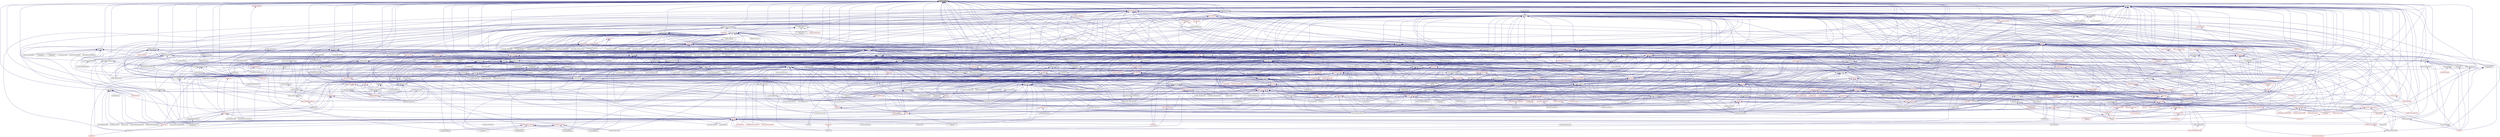 digraph "warnings_suffix.hpp"
{
  edge [fontname="Helvetica",fontsize="10",labelfontname="Helvetica",labelfontsize="10"];
  node [fontname="Helvetica",fontsize="10",shape=record];
  Node16 [label="warnings_suffix.hpp",height=0.2,width=0.4,color="black", fillcolor="grey75", style="filled", fontcolor="black"];
  Node16 -> Node17 [dir="back",color="midnightblue",fontsize="10",style="solid",fontname="Helvetica"];
  Node17 [label="shared_priority_scheduler.hpp",height=0.2,width=0.4,color="black", fillcolor="white", style="filled",URL="$d0/d84/shared__priority__scheduler_8hpp.html"];
  Node17 -> Node18 [dir="back",color="midnightblue",fontsize="10",style="solid",fontname="Helvetica"];
  Node18 [label="oversubscribing_resource\l_partitioner.cpp",height=0.2,width=0.4,color="black", fillcolor="white", style="filled",URL="$dd/dee/oversubscribing__resource__partitioner_8cpp.html"];
  Node17 -> Node19 [dir="back",color="midnightblue",fontsize="10",style="solid",fontname="Helvetica"];
  Node19 [label="simple_resource_partitioner.cpp",height=0.2,width=0.4,color="black", fillcolor="white", style="filled",URL="$d5/df9/simple__resource__partitioner_8cpp.html"];
  Node16 -> Node20 [dir="back",color="midnightblue",fontsize="10",style="solid",fontname="Helvetica"];
  Node20 [label="barrier.hpp",height=0.2,width=0.4,color="black", fillcolor="white", style="filled",URL="$d9/d33/compat_2barrier_8hpp.html"];
  Node20 -> Node21 [dir="back",color="midnightblue",fontsize="10",style="solid",fontname="Helvetica"];
  Node21 [label="io_service_thread_pool.hpp",height=0.2,width=0.4,color="black", fillcolor="white", style="filled",URL="$d0/d56/io__service__thread__pool_8hpp.html"];
  Node21 -> Node22 [dir="back",color="midnightblue",fontsize="10",style="solid",fontname="Helvetica"];
  Node22 [label="io_service_thread_pool.cpp",height=0.2,width=0.4,color="black", fillcolor="white", style="filled",URL="$d1/d8d/io__service__thread__pool_8cpp.html"];
  Node20 -> Node23 [dir="back",color="midnightblue",fontsize="10",style="solid",fontname="Helvetica"];
  Node23 [label="scheduled_thread_pool.hpp",height=0.2,width=0.4,color="black", fillcolor="white", style="filled",URL="$d8/de4/scheduled__thread__pool_8hpp.html"];
  Node23 -> Node24 [dir="back",color="midnightblue",fontsize="10",style="solid",fontname="Helvetica"];
  Node24 [label="scheduled_thread_pool\l_impl.hpp",height=0.2,width=0.4,color="black", fillcolor="white", style="filled",URL="$d7/da2/scheduled__thread__pool__impl_8hpp.html"];
  Node24 -> Node18 [dir="back",color="midnightblue",fontsize="10",style="solid",fontname="Helvetica"];
  Node24 -> Node19 [dir="back",color="midnightblue",fontsize="10",style="solid",fontname="Helvetica"];
  Node24 -> Node25 [dir="back",color="midnightblue",fontsize="10",style="solid",fontname="Helvetica"];
  Node25 [label="scheduled_thread_pool.cpp",height=0.2,width=0.4,color="black", fillcolor="white", style="filled",URL="$d5/d73/scheduled__thread__pool_8cpp.html"];
  Node23 -> Node26 [dir="back",color="midnightblue",fontsize="10",style="solid",fontname="Helvetica"];
  Node26 [label="thread_pool_os_executors.hpp",height=0.2,width=0.4,color="black", fillcolor="white", style="filled",URL="$df/d39/runtime_2threads_2executors_2thread__pool__os__executors_8hpp.html"];
  Node26 -> Node27 [dir="back",color="midnightblue",fontsize="10",style="solid",fontname="Helvetica"];
  Node27 [label="thread_executors.hpp",height=0.2,width=0.4,color="red", fillcolor="white", style="filled",URL="$de/dc6/thread__executors_8hpp.html"];
  Node27 -> Node33 [dir="back",color="midnightblue",fontsize="10",style="solid",fontname="Helvetica"];
  Node33 [label="thread_pool_executor\l_1114.cpp",height=0.2,width=0.4,color="black", fillcolor="white", style="filled",URL="$d8/d63/thread__pool__executor__1114_8cpp.html"];
  Node26 -> Node35 [dir="back",color="midnightblue",fontsize="10",style="solid",fontname="Helvetica"];
  Node35 [label="thread_pool_os_executors.hpp",height=0.2,width=0.4,color="red", fillcolor="white", style="filled",URL="$d7/dab/parallel_2executors_2thread__pool__os__executors_8hpp.html"];
  Node26 -> Node116 [dir="back",color="midnightblue",fontsize="10",style="solid",fontname="Helvetica"];
  Node116 [label="thread_pool_os_executors.cpp",height=0.2,width=0.4,color="black", fillcolor="white", style="filled",URL="$db/d09/src_2runtime_2threads_2executors_2thread__pool__os__executors_8cpp.html"];
  Node23 -> Node117 [dir="back",color="midnightblue",fontsize="10",style="solid",fontname="Helvetica"];
  Node117 [label="thread_pools.hpp",height=0.2,width=0.4,color="black", fillcolor="white", style="filled",URL="$d2/d6f/thread__pools_8hpp.html"];
  Node117 -> Node118 [dir="back",color="midnightblue",fontsize="10",style="solid",fontname="Helvetica"];
  Node118 [label="threads.hpp",height=0.2,width=0.4,color="red", fillcolor="white", style="filled",URL="$d8/df1/threads_8hpp.html"];
  Node23 -> Node25 [dir="back",color="midnightblue",fontsize="10",style="solid",fontname="Helvetica"];
  Node23 -> Node162 [dir="back",color="midnightblue",fontsize="10",style="solid",fontname="Helvetica"];
  Node162 [label="threadmanager.cpp",height=0.2,width=0.4,color="black", fillcolor="white", style="filled",URL="$d5/d57/threadmanager_8cpp.html"];
  Node20 -> Node24 [dir="back",color="midnightblue",fontsize="10",style="solid",fontname="Helvetica"];
  Node20 -> Node163 [dir="back",color="midnightblue",fontsize="10",style="solid",fontname="Helvetica"];
  Node163 [label="thread_pool_base.hpp",height=0.2,width=0.4,color="black", fillcolor="white", style="filled",URL="$d1/d25/thread__pool__base_8hpp.html"];
  Node163 -> Node21 [dir="back",color="midnightblue",fontsize="10",style="solid",fontname="Helvetica"];
  Node163 -> Node23 [dir="back",color="midnightblue",fontsize="10",style="solid",fontname="Helvetica"];
  Node163 -> Node164 [dir="back",color="midnightblue",fontsize="10",style="solid",fontname="Helvetica"];
  Node164 [label="customized_pool_executors.hpp",height=0.2,width=0.4,color="black", fillcolor="white", style="filled",URL="$d2/db0/customized__pool__executors_8hpp.html"];
  Node164 -> Node18 [dir="back",color="midnightblue",fontsize="10",style="solid",fontname="Helvetica"];
  Node164 -> Node19 [dir="back",color="midnightblue",fontsize="10",style="solid",fontname="Helvetica"];
  Node164 -> Node165 [dir="back",color="midnightblue",fontsize="10",style="solid",fontname="Helvetica"];
  Node165 [label="customized_pool_executors.cpp",height=0.2,width=0.4,color="black", fillcolor="white", style="filled",URL="$d9/d69/customized__pool__executors_8cpp.html"];
  Node163 -> Node166 [dir="back",color="midnightblue",fontsize="10",style="solid",fontname="Helvetica"];
  Node166 [label="scheduler_base.hpp",height=0.2,width=0.4,color="black", fillcolor="white", style="filled",URL="$d1/dc8/scheduler__base_8hpp.html"];
  Node166 -> Node17 [dir="back",color="midnightblue",fontsize="10",style="solid",fontname="Helvetica"];
  Node166 -> Node167 [dir="back",color="midnightblue",fontsize="10",style="solid",fontname="Helvetica"];
  Node167 [label="create_thread.hpp",height=0.2,width=0.4,color="black", fillcolor="white", style="filled",URL="$db/dbb/create__thread_8hpp.html"];
  Node167 -> Node24 [dir="back",color="midnightblue",fontsize="10",style="solid",fontname="Helvetica"];
  Node167 -> Node168 [dir="back",color="midnightblue",fontsize="10",style="solid",fontname="Helvetica"];
  Node168 [label="set_thread_state.hpp",height=0.2,width=0.4,color="black", fillcolor="white", style="filled",URL="$d6/d98/set__thread__state_8hpp.html"];
  Node168 -> Node24 [dir="back",color="midnightblue",fontsize="10",style="solid",fontname="Helvetica"];
  Node168 -> Node169 [dir="back",color="midnightblue",fontsize="10",style="solid",fontname="Helvetica"];
  Node169 [label="thread_pool_base.cpp",height=0.2,width=0.4,color="black", fillcolor="white", style="filled",URL="$da/de2/thread__pool__base_8cpp.html"];
  Node168 -> Node170 [dir="back",color="midnightblue",fontsize="10",style="solid",fontname="Helvetica"];
  Node170 [label="current_executor.cpp",height=0.2,width=0.4,color="black", fillcolor="white", style="filled",URL="$d4/d27/current__executor_8cpp.html"];
  Node168 -> Node171 [dir="back",color="midnightblue",fontsize="10",style="solid",fontname="Helvetica"];
  Node171 [label="thread_pool_executors.cpp",height=0.2,width=0.4,color="black", fillcolor="white", style="filled",URL="$d8/ddd/src_2runtime_2threads_2executors_2thread__pool__executors_8cpp.html"];
  Node168 -> Node172 [dir="back",color="midnightblue",fontsize="10",style="solid",fontname="Helvetica"];
  Node172 [label="thread_helpers.cpp",height=0.2,width=0.4,color="black", fillcolor="white", style="filled",URL="$d7/d5f/thread__helpers_8cpp.html"];
  Node168 -> Node162 [dir="back",color="midnightblue",fontsize="10",style="solid",fontname="Helvetica"];
  Node167 -> Node170 [dir="back",color="midnightblue",fontsize="10",style="solid",fontname="Helvetica"];
  Node167 -> Node171 [dir="back",color="midnightblue",fontsize="10",style="solid",fontname="Helvetica"];
  Node166 -> Node173 [dir="back",color="midnightblue",fontsize="10",style="solid",fontname="Helvetica"];
  Node173 [label="create_work.hpp",height=0.2,width=0.4,color="black", fillcolor="white", style="filled",URL="$d2/dd7/create__work_8hpp.html"];
  Node173 -> Node24 [dir="back",color="midnightblue",fontsize="10",style="solid",fontname="Helvetica"];
  Node173 -> Node168 [dir="back",color="midnightblue",fontsize="10",style="solid",fontname="Helvetica"];
  Node166 -> Node23 [dir="back",color="midnightblue",fontsize="10",style="solid",fontname="Helvetica"];
  Node166 -> Node24 [dir="back",color="midnightblue",fontsize="10",style="solid",fontname="Helvetica"];
  Node166 -> Node174 [dir="back",color="midnightblue",fontsize="10",style="solid",fontname="Helvetica"];
  Node174 [label="local_priority_queue\l_scheduler.hpp",height=0.2,width=0.4,color="black", fillcolor="white", style="filled",URL="$d2/d20/local__priority__queue__scheduler_8hpp.html"];
  Node174 -> Node175 [dir="back",color="midnightblue",fontsize="10",style="solid",fontname="Helvetica"];
  Node175 [label="schedulers.hpp",height=0.2,width=0.4,color="black", fillcolor="white", style="filled",URL="$d2/d04/schedulers_8hpp.html"];
  Node175 -> Node24 [dir="back",color="midnightblue",fontsize="10",style="solid",fontname="Helvetica"];
  Node175 -> Node176 [dir="back",color="midnightblue",fontsize="10",style="solid",fontname="Helvetica"];
  Node176 [label="hpx_init.cpp",height=0.2,width=0.4,color="black", fillcolor="white", style="filled",URL="$d6/dfa/hpx__init_8cpp.html"];
  Node175 -> Node162 [dir="back",color="midnightblue",fontsize="10",style="solid",fontname="Helvetica"];
  Node174 -> Node25 [dir="back",color="midnightblue",fontsize="10",style="solid",fontname="Helvetica"];
  Node174 -> Node177 [dir="back",color="midnightblue",fontsize="10",style="solid",fontname="Helvetica"];
  Node177 [label="thread_pool_attached\l_executors.cpp",height=0.2,width=0.4,color="black", fillcolor="white", style="filled",URL="$d0/d67/src_2runtime_2threads_2executors_2thread__pool__attached__executors_8cpp.html"];
  Node174 -> Node171 [dir="back",color="midnightblue",fontsize="10",style="solid",fontname="Helvetica"];
  Node174 -> Node116 [dir="back",color="midnightblue",fontsize="10",style="solid",fontname="Helvetica"];
  Node166 -> Node170 [dir="back",color="midnightblue",fontsize="10",style="solid",fontname="Helvetica"];
  Node166 -> Node178 [dir="back",color="midnightblue",fontsize="10",style="solid",fontname="Helvetica"];
  Node178 [label="scheduler_specific\l_ptr.cpp",height=0.2,width=0.4,color="black", fillcolor="white", style="filled",URL="$d1/d89/scheduler__specific__ptr_8cpp.html"];
  Node163 -> Node117 [dir="back",color="midnightblue",fontsize="10",style="solid",fontname="Helvetica"];
  Node163 -> Node179 [dir="back",color="midnightblue",fontsize="10",style="solid",fontname="Helvetica"];
  Node179 [label="threadmanager.hpp",height=0.2,width=0.4,color="black", fillcolor="white", style="filled",URL="$d4/d5d/runtime_2threads_2threadmanager_8hpp.html"];
  Node179 -> Node180 [dir="back",color="midnightblue",fontsize="10",style="solid",fontname="Helvetica"];
  Node180 [label="system_characteristics.hpp",height=0.2,width=0.4,color="black", fillcolor="white", style="filled",URL="$d0/d07/system__characteristics_8hpp.html"];
  Node180 -> Node18 [dir="back",color="midnightblue",fontsize="10",style="solid",fontname="Helvetica"];
  Node180 -> Node19 [dir="back",color="midnightblue",fontsize="10",style="solid",fontname="Helvetica"];
  Node179 -> Node181 [dir="back",color="midnightblue",fontsize="10",style="solid",fontname="Helvetica"];
  Node181 [label="threadmanager.hpp",height=0.2,width=0.4,color="red", fillcolor="white", style="filled",URL="$d7/d1b/include_2threadmanager_8hpp.html"];
  Node181 -> Node182 [dir="back",color="midnightblue",fontsize="10",style="solid",fontname="Helvetica"];
  Node182 [label="runtime.hpp",height=0.2,width=0.4,color="red", fillcolor="white", style="filled",URL="$d5/d15/include_2runtime_8hpp.html"];
  Node182 -> Node18 [dir="back",color="midnightblue",fontsize="10",style="solid",fontname="Helvetica"];
  Node182 -> Node180 [dir="back",color="midnightblue",fontsize="10",style="solid",fontname="Helvetica"];
  Node182 -> Node19 [dir="back",color="midnightblue",fontsize="10",style="solid",fontname="Helvetica"];
  Node182 -> Node186 [dir="back",color="midnightblue",fontsize="10",style="solid",fontname="Helvetica"];
  Node186 [label="hpx.hpp",height=0.2,width=0.4,color="red", fillcolor="white", style="filled",URL="$d0/daa/hpx_8hpp.html"];
  Node186 -> Node199 [dir="back",color="midnightblue",fontsize="10",style="solid",fontname="Helvetica"];
  Node199 [label="accumulator.hpp",height=0.2,width=0.4,color="red", fillcolor="white", style="filled",URL="$d4/d9d/server_2accumulator_8hpp.html"];
  Node186 -> Node211 [dir="back",color="midnightblue",fontsize="10",style="solid",fontname="Helvetica"];
  Node211 [label="hpx_thread_phase.cpp",height=0.2,width=0.4,color="black", fillcolor="white", style="filled",URL="$d5/dca/hpx__thread__phase_8cpp.html"];
  Node186 -> Node212 [dir="back",color="midnightblue",fontsize="10",style="solid",fontname="Helvetica"];
  Node212 [label="os_thread_num.cpp",height=0.2,width=0.4,color="black", fillcolor="white", style="filled",URL="$d2/dfb/os__thread__num_8cpp.html"];
  Node186 -> Node236 [dir="back",color="midnightblue",fontsize="10",style="solid",fontname="Helvetica"];
  Node236 [label="nqueen.hpp",height=0.2,width=0.4,color="red", fillcolor="white", style="filled",URL="$de/d58/server_2nqueen_8hpp.html"];
  Node236 -> Node237 [dir="back",color="midnightblue",fontsize="10",style="solid",fontname="Helvetica"];
  Node237 [label="nqueen.hpp",height=0.2,width=0.4,color="black", fillcolor="white", style="filled",URL="$da/dfd/stubs_2nqueen_8hpp.html"];
  Node237 -> Node238 [dir="back",color="midnightblue",fontsize="10",style="solid",fontname="Helvetica"];
  Node238 [label="nqueen.hpp",height=0.2,width=0.4,color="red", fillcolor="white", style="filled",URL="$d0/d07/nqueen_8hpp.html"];
  Node186 -> Node240 [dir="back",color="midnightblue",fontsize="10",style="solid",fontname="Helvetica"];
  Node240 [label="sine.cpp",height=0.2,width=0.4,color="black", fillcolor="white", style="filled",URL="$d3/d0d/server_2sine_8cpp.html"];
  Node186 -> Node251 [dir="back",color="midnightblue",fontsize="10",style="solid",fontname="Helvetica"];
  Node251 [label="interest_calculator.cpp",height=0.2,width=0.4,color="black", fillcolor="white", style="filled",URL="$d2/d86/interest__calculator_8cpp.html"];
  Node186 -> Node252 [dir="back",color="midnightblue",fontsize="10",style="solid",fontname="Helvetica"];
  Node252 [label="non_atomic_rma.cpp",height=0.2,width=0.4,color="black", fillcolor="white", style="filled",URL="$d7/d8b/non__atomic__rma_8cpp.html"];
  Node186 -> Node255 [dir="back",color="midnightblue",fontsize="10",style="solid",fontname="Helvetica"];
  Node255 [label="quicksort.cpp",height=0.2,width=0.4,color="black", fillcolor="white", style="filled",URL="$d3/d1e/quicksort_8cpp.html"];
  Node186 -> Node264 [dir="back",color="midnightblue",fontsize="10",style="solid",fontname="Helvetica"];
  Node264 [label="random_mem_access.hpp",height=0.2,width=0.4,color="red", fillcolor="white", style="filled",URL="$d0/d19/server_2random__mem__access_8hpp.html"];
  Node264 -> Node265 [dir="back",color="midnightblue",fontsize="10",style="solid",fontname="Helvetica"];
  Node265 [label="random_mem_access.hpp",height=0.2,width=0.4,color="black", fillcolor="white", style="filled",URL="$d3/d32/stubs_2random__mem__access_8hpp.html"];
  Node265 -> Node266 [dir="back",color="midnightblue",fontsize="10",style="solid",fontname="Helvetica"];
  Node266 [label="random_mem_access.hpp",height=0.2,width=0.4,color="red", fillcolor="white", style="filled",URL="$db/de8/random__mem__access_8hpp.html"];
  Node186 -> Node18 [dir="back",color="midnightblue",fontsize="10",style="solid",fontname="Helvetica"];
  Node186 -> Node19 [dir="back",color="midnightblue",fontsize="10",style="solid",fontname="Helvetica"];
  Node186 -> Node272 [dir="back",color="midnightblue",fontsize="10",style="solid",fontname="Helvetica"];
  Node272 [label="read_values.cpp",height=0.2,width=0.4,color="black", fillcolor="white", style="filled",URL="$d7/da4/sheneos_2sheneos_2read__values_8cpp.html"];
  Node186 -> Node285 [dir="back",color="midnightblue",fontsize="10",style="solid",fontname="Helvetica"];
  Node285 [label="throttle.cpp",height=0.2,width=0.4,color="black", fillcolor="white", style="filled",URL="$de/d56/server_2throttle_8cpp.html"];
  Node186 -> Node286 [dir="back",color="midnightblue",fontsize="10",style="solid",fontname="Helvetica"];
  Node286 [label="throttle.hpp",height=0.2,width=0.4,color="red", fillcolor="white", style="filled",URL="$db/dc9/server_2throttle_8hpp.html"];
  Node286 -> Node285 [dir="back",color="midnightblue",fontsize="10",style="solid",fontname="Helvetica"];
  Node186 -> Node288 [dir="back",color="midnightblue",fontsize="10",style="solid",fontname="Helvetica"];
  Node288 [label="throttle.hpp",height=0.2,width=0.4,color="red", fillcolor="white", style="filled",URL="$d2/d2e/throttle_8hpp.html"];
  Node186 -> Node298 [dir="back",color="midnightblue",fontsize="10",style="solid",fontname="Helvetica"];
  Node298 [label="simple_central_tuplespace.hpp",height=0.2,width=0.4,color="red", fillcolor="white", style="filled",URL="$db/d69/server_2simple__central__tuplespace_8hpp.html"];
  Node186 -> Node303 [dir="back",color="midnightblue",fontsize="10",style="solid",fontname="Helvetica"];
  Node303 [label="tuples_warehouse.hpp",height=0.2,width=0.4,color="black", fillcolor="white", style="filled",URL="$da/de6/tuples__warehouse_8hpp.html"];
  Node303 -> Node298 [dir="back",color="midnightblue",fontsize="10",style="solid",fontname="Helvetica"];
  Node186 -> Node312 [dir="back",color="midnightblue",fontsize="10",style="solid",fontname="Helvetica"];
  Node312 [label="htts2_hpx.cpp",height=0.2,width=0.4,color="black", fillcolor="white", style="filled",URL="$d2/daf/htts2__hpx_8cpp.html"];
  Node186 -> Node322 [dir="back",color="midnightblue",fontsize="10",style="solid",fontname="Helvetica"];
  Node322 [label="barrier_performance.cpp",height=0.2,width=0.4,color="black", fillcolor="white", style="filled",URL="$d6/d6c/barrier__performance_8cpp.html"];
  Node186 -> Node113 [dir="back",color="midnightblue",fontsize="10",style="solid",fontname="Helvetica"];
  Node113 [label="barrier_hang.cpp",height=0.2,width=0.4,color="black", fillcolor="white", style="filled",URL="$dd/d8b/barrier__hang_8cpp.html"];
  Node186 -> Node33 [dir="back",color="midnightblue",fontsize="10",style="solid",fontname="Helvetica"];
  Node186 -> Node413 [dir="back",color="midnightblue",fontsize="10",style="solid",fontname="Helvetica"];
  Node413 [label="thread_suspend_duration.cpp",height=0.2,width=0.4,color="black", fillcolor="white", style="filled",URL="$db/d59/thread__suspend__duration_8cpp.html"];
  Node186 -> Node414 [dir="back",color="midnightblue",fontsize="10",style="solid",fontname="Helvetica"];
  Node414 [label="thread_suspend_pending.cpp",height=0.2,width=0.4,color="black", fillcolor="white", style="filled",URL="$de/d29/thread__suspend__pending_8cpp.html"];
  Node186 -> Node422 [dir="back",color="midnightblue",fontsize="10",style="solid",fontname="Helvetica"];
  Node422 [label="managed_refcnt_checker.hpp",height=0.2,width=0.4,color="red", fillcolor="white", style="filled",URL="$db/dd0/managed__refcnt__checker_8hpp.html"];
  Node422 -> Node423 [dir="back",color="midnightblue",fontsize="10",style="solid",fontname="Helvetica"];
  Node423 [label="credit_exhaustion.cpp",height=0.2,width=0.4,color="black", fillcolor="white", style="filled",URL="$d6/d80/credit__exhaustion_8cpp.html"];
  Node422 -> Node425 [dir="back",color="midnightblue",fontsize="10",style="solid",fontname="Helvetica"];
  Node425 [label="local_embedded_ref\l_to_remote_object.cpp",height=0.2,width=0.4,color="black", fillcolor="white", style="filled",URL="$d6/d34/local__embedded__ref__to__remote__object_8cpp.html"];
  Node422 -> Node428 [dir="back",color="midnightblue",fontsize="10",style="solid",fontname="Helvetica"];
  Node428 [label="remote_embedded_ref\l_to_local_object.cpp",height=0.2,width=0.4,color="black", fillcolor="white", style="filled",URL="$d4/ded/remote__embedded__ref__to__local__object_8cpp.html"];
  Node422 -> Node429 [dir="back",color="midnightblue",fontsize="10",style="solid",fontname="Helvetica"];
  Node429 [label="remote_embedded_ref\l_to_remote_object.cpp",height=0.2,width=0.4,color="black", fillcolor="white", style="filled",URL="$dc/dca/remote__embedded__ref__to__remote__object_8cpp.html"];
  Node422 -> Node431 [dir="back",color="midnightblue",fontsize="10",style="solid",fontname="Helvetica"];
  Node431 [label="scoped_ref_to_remote\l_object.cpp",height=0.2,width=0.4,color="black", fillcolor="white", style="filled",URL="$de/d85/scoped__ref__to__remote__object_8cpp.html"];
  Node422 -> Node434 [dir="back",color="midnightblue",fontsize="10",style="solid",fontname="Helvetica"];
  Node434 [label="uncounted_symbol_to\l_remote_object.cpp",height=0.2,width=0.4,color="black", fillcolor="white", style="filled",URL="$d5/d86/uncounted__symbol__to__remote__object_8cpp.html"];
  Node186 -> Node436 [dir="back",color="midnightblue",fontsize="10",style="solid",fontname="Helvetica"];
  Node436 [label="managed_refcnt_checker.hpp",height=0.2,width=0.4,color="red", fillcolor="white", style="filled",URL="$df/da6/server_2managed__refcnt__checker_8hpp.html"];
  Node186 -> Node439 [dir="back",color="midnightblue",fontsize="10",style="solid",fontname="Helvetica"];
  Node439 [label="simple_refcnt_checker.hpp",height=0.2,width=0.4,color="red", fillcolor="white", style="filled",URL="$d6/d3d/server_2simple__refcnt__checker_8hpp.html"];
  Node186 -> Node442 [dir="back",color="midnightblue",fontsize="10",style="solid",fontname="Helvetica"];
  Node442 [label="simple_refcnt_checker.hpp",height=0.2,width=0.4,color="red", fillcolor="white", style="filled",URL="$dd/d4e/simple__refcnt__checker_8hpp.html"];
  Node442 -> Node423 [dir="back",color="midnightblue",fontsize="10",style="solid",fontname="Helvetica"];
  Node442 -> Node425 [dir="back",color="midnightblue",fontsize="10",style="solid",fontname="Helvetica"];
  Node442 -> Node428 [dir="back",color="midnightblue",fontsize="10",style="solid",fontname="Helvetica"];
  Node442 -> Node429 [dir="back",color="midnightblue",fontsize="10",style="solid",fontname="Helvetica"];
  Node442 -> Node431 [dir="back",color="midnightblue",fontsize="10",style="solid",fontname="Helvetica"];
  Node442 -> Node434 [dir="back",color="midnightblue",fontsize="10",style="solid",fontname="Helvetica"];
  Node186 -> Node444 [dir="back",color="midnightblue",fontsize="10",style="solid",fontname="Helvetica"];
  Node444 [label="gid_type.cpp",height=0.2,width=0.4,color="black", fillcolor="white", style="filled",URL="$d4/d63/gid__type_8cpp.html"];
  Node186 -> Node451 [dir="back",color="midnightblue",fontsize="10",style="solid",fontname="Helvetica"];
  Node451 [label="condition_variable.cpp",height=0.2,width=0.4,color="black", fillcolor="white", style="filled",URL="$d1/ded/tests_2unit_2lcos_2condition__variable_8cpp.html"];
  Node182 -> Node632 [dir="back",color="midnightblue",fontsize="10",style="solid",fontname="Helvetica"];
  Node632 [label="thread_stacksize.cpp",height=0.2,width=0.4,color="black", fillcolor="white", style="filled",URL="$df/d43/thread__stacksize_8cpp.html"];
  Node182 -> Node633 [dir="back",color="midnightblue",fontsize="10",style="solid",fontname="Helvetica"];
  Node633 [label="thread_stacksize_overflow.cpp",height=0.2,width=0.4,color="black", fillcolor="white", style="filled",URL="$d3/dc0/thread__stacksize__overflow_8cpp.html"];
  Node179 -> Node638 [dir="back",color="midnightblue",fontsize="10",style="solid",fontname="Helvetica"];
  Node638 [label="console_logging.hpp",height=0.2,width=0.4,color="black", fillcolor="white", style="filled",URL="$da/dea/console__logging_8hpp.html"];
  Node638 -> Node639 [dir="back",color="midnightblue",fontsize="10",style="solid",fontname="Helvetica"];
  Node639 [label="console_logging.cpp",height=0.2,width=0.4,color="black", fillcolor="white", style="filled",URL="$d3/d78/console__logging_8cpp.html"];
  Node179 -> Node24 [dir="back",color="midnightblue",fontsize="10",style="solid",fontname="Helvetica"];
  Node179 -> Node640 [dir="back",color="midnightblue",fontsize="10",style="solid",fontname="Helvetica"];
  Node640 [label="runtime_impl.hpp",height=0.2,width=0.4,color="black", fillcolor="white", style="filled",URL="$d3/d66/runtime__impl_8hpp.html"];
  Node640 -> Node180 [dir="back",color="midnightblue",fontsize="10",style="solid",fontname="Helvetica"];
  Node640 -> Node176 [dir="back",color="midnightblue",fontsize="10",style="solid",fontname="Helvetica"];
  Node640 -> Node641 [dir="back",color="midnightblue",fontsize="10",style="solid",fontname="Helvetica"];
  Node641 [label="runtime_impl.cpp",height=0.2,width=0.4,color="black", fillcolor="white", style="filled",URL="$d2/d28/runtime__impl_8cpp.html"];
  Node179 -> Node642 [dir="back",color="midnightblue",fontsize="10",style="solid",fontname="Helvetica"];
  Node642 [label="get_host_targets.cpp",height=0.2,width=0.4,color="black", fillcolor="white", style="filled",URL="$d0/df4/get__host__targets_8cpp.html"];
  Node179 -> Node643 [dir="back",color="midnightblue",fontsize="10",style="solid",fontname="Helvetica"];
  Node643 [label="host_target.cpp",height=0.2,width=0.4,color="black", fillcolor="white", style="filled",URL="$d1/de7/host__target_8cpp.html"];
  Node179 -> Node644 [dir="back",color="midnightblue",fontsize="10",style="solid",fontname="Helvetica"];
  Node644 [label="numa_domains.cpp",height=0.2,width=0.4,color="black", fillcolor="white", style="filled",URL="$d1/d5a/numa__domains_8cpp.html"];
  Node179 -> Node645 [dir="back",color="midnightblue",fontsize="10",style="solid",fontname="Helvetica"];
  Node645 [label="exception.cpp",height=0.2,width=0.4,color="black", fillcolor="white", style="filled",URL="$de/d9e/exception_8cpp.html"];
  Node179 -> Node646 [dir="back",color="midnightblue",fontsize="10",style="solid",fontname="Helvetica"];
  Node646 [label="pre_main.cpp",height=0.2,width=0.4,color="black", fillcolor="white", style="filled",URL="$d8/d4e/pre__main_8cpp.html"];
  Node179 -> Node647 [dir="back",color="midnightblue",fontsize="10",style="solid",fontname="Helvetica"];
  Node647 [label="applier.cpp",height=0.2,width=0.4,color="black", fillcolor="white", style="filled",URL="$d9/d76/applier_8cpp.html"];
  Node179 -> Node648 [dir="back",color="midnightblue",fontsize="10",style="solid",fontname="Helvetica"];
  Node648 [label="runtime_support_server.cpp",height=0.2,width=0.4,color="black", fillcolor="white", style="filled",URL="$de/d5c/runtime__support__server_8cpp.html"];
  Node179 -> Node649 [dir="back",color="midnightblue",fontsize="10",style="solid",fontname="Helvetica"];
  Node649 [label="parcelhandler.cpp",height=0.2,width=0.4,color="black", fillcolor="white", style="filled",URL="$da/d2d/parcelhandler_8cpp.html"];
  Node179 -> Node165 [dir="back",color="midnightblue",fontsize="10",style="solid",fontname="Helvetica"];
  Node179 -> Node650 [dir="back",color="midnightblue",fontsize="10",style="solid",fontname="Helvetica"];
  Node650 [label="thread.cpp",height=0.2,width=0.4,color="black", fillcolor="white", style="filled",URL="$db/dde/src_2runtime_2threads_2thread_8cpp.html"];
  Node179 -> Node651 [dir="back",color="midnightblue",fontsize="10",style="solid",fontname="Helvetica"];
  Node651 [label="thread_executor.cpp",height=0.2,width=0.4,color="black", fillcolor="white", style="filled",URL="$d3/d4e/thread__executor_8cpp.html"];
  Node179 -> Node162 [dir="back",color="midnightblue",fontsize="10",style="solid",fontname="Helvetica"];
  Node179 -> Node652 [dir="back",color="midnightblue",fontsize="10",style="solid",fontname="Helvetica"];
  Node652 [label="runtime.cpp",height=0.2,width=0.4,color="black", fillcolor="white", style="filled",URL="$d3/dc3/runtime_8cpp.html"];
  Node179 -> Node641 [dir="back",color="midnightblue",fontsize="10",style="solid",fontname="Helvetica"];
  Node179 -> Node653 [dir="back",color="midnightblue",fontsize="10",style="solid",fontname="Helvetica"];
  Node653 [label="state.cpp",height=0.2,width=0.4,color="black", fillcolor="white", style="filled",URL="$da/da4/state_8cpp.html"];
  Node179 -> Node654 [dir="back",color="midnightblue",fontsize="10",style="solid",fontname="Helvetica"];
  Node654 [label="command_line_handling.cpp",height=0.2,width=0.4,color="black", fillcolor="white", style="filled",URL="$db/d06/src_2util_2command__line__handling_8cpp.html"];
  Node179 -> Node655 [dir="back",color="midnightblue",fontsize="10",style="solid",fontname="Helvetica"];
  Node655 [label="local_mutex.cpp",height=0.2,width=0.4,color="black", fillcolor="white", style="filled",URL="$d8/d00/local__mutex_8cpp.html"];
  Node163 -> Node656 [dir="back",color="midnightblue",fontsize="10",style="solid",fontname="Helvetica"];
  Node656 [label="detail_partitioner.cpp",height=0.2,width=0.4,color="black", fillcolor="white", style="filled",URL="$d5/d9a/detail__partitioner_8cpp.html"];
  Node163 -> Node169 [dir="back",color="midnightblue",fontsize="10",style="solid",fontname="Helvetica"];
  Node163 -> Node116 [dir="back",color="midnightblue",fontsize="10",style="solid",fontname="Helvetica"];
  Node20 -> Node179 [dir="back",color="midnightblue",fontsize="10",style="solid",fontname="Helvetica"];
  Node20 -> Node657 [dir="back",color="midnightblue",fontsize="10",style="solid",fontname="Helvetica"];
  Node657 [label="io_service_pool.hpp",height=0.2,width=0.4,color="red", fillcolor="white", style="filled",URL="$d8/d3f/io__service__pool_8hpp.html"];
  Node657 -> Node658 [dir="back",color="midnightblue",fontsize="10",style="solid",fontname="Helvetica"];
  Node658 [label="big_boot_barrier.hpp",height=0.2,width=0.4,color="black", fillcolor="white", style="filled",URL="$d4/d0b/big__boot__barrier_8hpp.html"];
  Node658 -> Node659 [dir="back",color="midnightblue",fontsize="10",style="solid",fontname="Helvetica"];
  Node659 [label="addressing_service.cpp",height=0.2,width=0.4,color="black", fillcolor="white", style="filled",URL="$d7/d38/addressing__service_8cpp.html"];
  Node658 -> Node660 [dir="back",color="midnightblue",fontsize="10",style="solid",fontname="Helvetica"];
  Node660 [label="big_boot_barrier.cpp",height=0.2,width=0.4,color="black", fillcolor="white", style="filled",URL="$d9/d5e/big__boot__barrier_8cpp.html"];
  Node658 -> Node641 [dir="back",color="midnightblue",fontsize="10",style="solid",fontname="Helvetica"];
  Node657 -> Node661 [dir="back",color="midnightblue",fontsize="10",style="solid",fontname="Helvetica"];
  Node661 [label="parcelport_impl.hpp",height=0.2,width=0.4,color="black", fillcolor="white", style="filled",URL="$d3/d76/parcelport__impl_8hpp.html"];
  Node661 -> Node662 [dir="back",color="midnightblue",fontsize="10",style="solid",fontname="Helvetica"];
  Node662 [label="connection_handler.hpp",height=0.2,width=0.4,color="black", fillcolor="white", style="filled",URL="$d6/d71/plugins_2parcelport_2libfabric_2connection__handler_8hpp.html"];
  Node662 -> Node663 [dir="back",color="midnightblue",fontsize="10",style="solid",fontname="Helvetica"];
  Node663 [label="parcelport_libfabric.cpp",height=0.2,width=0.4,color="black", fillcolor="white", style="filled",URL="$de/d4f/parcelport__libfabric_8cpp.html"];
  Node662 -> Node664 [dir="back",color="midnightblue",fontsize="10",style="solid",fontname="Helvetica"];
  Node664 [label="parcelport_libfabric.hpp",height=0.2,width=0.4,color="red", fillcolor="white", style="filled",URL="$d2/da5/parcelport__libfabric_8hpp.html"];
  Node664 -> Node663 [dir="back",color="midnightblue",fontsize="10",style="solid",fontname="Helvetica"];
  Node661 -> Node668 [dir="back",color="midnightblue",fontsize="10",style="solid",fontname="Helvetica"];
  Node668 [label="libfabric_controller.hpp",height=0.2,width=0.4,color="black", fillcolor="white", style="filled",URL="$d7/d78/libfabric__controller_8hpp.html"];
  Node668 -> Node663 [dir="back",color="midnightblue",fontsize="10",style="solid",fontname="Helvetica"];
  Node668 -> Node664 [dir="back",color="midnightblue",fontsize="10",style="solid",fontname="Helvetica"];
  Node661 -> Node663 [dir="back",color="midnightblue",fontsize="10",style="solid",fontname="Helvetica"];
  Node661 -> Node664 [dir="back",color="midnightblue",fontsize="10",style="solid",fontname="Helvetica"];
  Node661 -> Node669 [dir="back",color="midnightblue",fontsize="10",style="solid",fontname="Helvetica"];
  Node669 [label="connection_handler.hpp",height=0.2,width=0.4,color="black", fillcolor="white", style="filled",URL="$db/d66/plugins_2parcelport_2verbs_2connection__handler_8hpp.html"];
  Node657 -> Node21 [dir="back",color="midnightblue",fontsize="10",style="solid",fontname="Helvetica"];
  Node657 -> Node168 [dir="back",color="midnightblue",fontsize="10",style="solid",fontname="Helvetica"];
  Node657 -> Node179 [dir="back",color="midnightblue",fontsize="10",style="solid",fontname="Helvetica"];
  Node657 -> Node640 [dir="back",color="midnightblue",fontsize="10",style="solid",fontname="Helvetica"];
  Node657 -> Node672 [dir="back",color="midnightblue",fontsize="10",style="solid",fontname="Helvetica"];
  Node672 [label="output_stream.cpp",height=0.2,width=0.4,color="black", fillcolor="white", style="filled",URL="$d9/d9b/output__stream_8cpp.html"];
  Node657 -> Node649 [dir="back",color="midnightblue",fontsize="10",style="solid",fontname="Helvetica"];
  Node657 -> Node673 [dir="back",color="midnightblue",fontsize="10",style="solid",fontname="Helvetica"];
  Node673 [label="parcelport.cpp",height=0.2,width=0.4,color="black", fillcolor="white", style="filled",URL="$d7/dc9/parcelport_8cpp.html"];
  Node657 -> Node22 [dir="back",color="midnightblue",fontsize="10",style="solid",fontname="Helvetica"];
  Node657 -> Node674 [dir="back",color="midnightblue",fontsize="10",style="solid",fontname="Helvetica"];
  Node674 [label="service_executor.cpp",height=0.2,width=0.4,color="black", fillcolor="white", style="filled",URL="$df/d6a/service__executor_8cpp.html"];
  Node657 -> Node675 [dir="back",color="midnightblue",fontsize="10",style="solid",fontname="Helvetica"];
  Node675 [label="io_service_pool.cpp",height=0.2,width=0.4,color="black", fillcolor="white", style="filled",URL="$d3/dad/io__service__pool_8cpp.html"];
  Node657 -> Node676 [dir="back",color="midnightblue",fontsize="10",style="solid",fontname="Helvetica"];
  Node676 [label="pool_timer.cpp",height=0.2,width=0.4,color="black", fillcolor="white", style="filled",URL="$d1/ded/pool__timer_8cpp.html"];
  Node20 -> Node678 [dir="back",color="midnightblue",fontsize="10",style="solid",fontname="Helvetica"];
  Node678 [label="compat_barrier.cpp",height=0.2,width=0.4,color="black", fillcolor="white", style="filled",URL="$dc/d34/compat__barrier_8cpp.html"];
  Node20 -> Node675 [dir="back",color="midnightblue",fontsize="10",style="solid",fontname="Helvetica"];
  Node20 -> Node679 [dir="back",color="midnightblue",fontsize="10",style="solid",fontname="Helvetica"];
  Node679 [label="boost_tls_overhead.cpp",height=0.2,width=0.4,color="black", fillcolor="white", style="filled",URL="$d2/dd3/boost__tls__overhead_8cpp.html"];
  Node20 -> Node680 [dir="back",color="midnightblue",fontsize="10",style="solid",fontname="Helvetica"];
  Node680 [label="delay_baseline_threaded.cpp",height=0.2,width=0.4,color="black", fillcolor="white", style="filled",URL="$d7/d58/delay__baseline__threaded_8cpp.html"];
  Node20 -> Node681 [dir="back",color="midnightblue",fontsize="10",style="solid",fontname="Helvetica"];
  Node681 [label="native_tls_overhead.cpp",height=0.2,width=0.4,color="black", fillcolor="white", style="filled",URL="$d3/df8/native__tls__overhead_8cpp.html"];
  Node20 -> Node682 [dir="back",color="midnightblue",fontsize="10",style="solid",fontname="Helvetica"];
  Node682 [label="nonconcurrent_fifo\l_overhead.cpp",height=0.2,width=0.4,color="black", fillcolor="white", style="filled",URL="$d6/d7e/nonconcurrent__fifo__overhead_8cpp.html"];
  Node20 -> Node683 [dir="back",color="midnightblue",fontsize="10",style="solid",fontname="Helvetica"];
  Node683 [label="nonconcurrent_lifo\l_overhead.cpp",height=0.2,width=0.4,color="black", fillcolor="white", style="filled",URL="$d3/da7/nonconcurrent__lifo__overhead_8cpp.html"];
  Node16 -> Node684 [dir="back",color="midnightblue",fontsize="10",style="solid",fontname="Helvetica"];
  Node684 [label="partitioned_vector\l_component_decl.hpp",height=0.2,width=0.4,color="black", fillcolor="white", style="filled",URL="$dd/d10/partitioned__vector__component__decl_8hpp.html"];
  Node684 -> Node685 [dir="back",color="midnightblue",fontsize="10",style="solid",fontname="Helvetica"];
  Node685 [label="view_element.hpp",height=0.2,width=0.4,color="red", fillcolor="white", style="filled",URL="$de/d49/view__element_8hpp.html"];
  Node684 -> Node697 [dir="back",color="midnightblue",fontsize="10",style="solid",fontname="Helvetica"];
  Node697 [label="partitioned_vector\l_component.hpp",height=0.2,width=0.4,color="red", fillcolor="white", style="filled",URL="$d6/d38/partitioned__vector__component_8hpp.html"];
  Node684 -> Node702 [dir="back",color="midnightblue",fontsize="10",style="solid",fontname="Helvetica"];
  Node702 [label="partitioned_vector\l_decl.hpp",height=0.2,width=0.4,color="red", fillcolor="white", style="filled",URL="$d2/d77/partitioned__vector__decl_8hpp.html"];
  Node702 -> Node712 [dir="back",color="midnightblue",fontsize="10",style="solid",fontname="Helvetica"];
  Node712 [label="partitioned_vector\l_impl.hpp",height=0.2,width=0.4,color="red", fillcolor="white", style="filled",URL="$d0/db1/partitioned__vector__impl_8hpp.html"];
  Node702 -> Node713 [dir="back",color="midnightblue",fontsize="10",style="solid",fontname="Helvetica"];
  Node713 [label="partitioned_vector\l_predef.hpp",height=0.2,width=0.4,color="red", fillcolor="white", style="filled",URL="$d4/dc4/components_2containers_2partitioned__vector_2partitioned__vector__predef_8hpp.html"];
  Node684 -> Node713 [dir="back",color="midnightblue",fontsize="10",style="solid",fontname="Helvetica"];
  Node684 -> Node738 [dir="back",color="midnightblue",fontsize="10",style="solid",fontname="Helvetica"];
  Node738 [label="partitioned_vector\l_segmented_iterator.hpp",height=0.2,width=0.4,color="red", fillcolor="white", style="filled",URL="$dc/dea/partitioned__vector__segmented__iterator_8hpp.html"];
  Node738 -> Node685 [dir="back",color="midnightblue",fontsize="10",style="solid",fontname="Helvetica"];
  Node738 -> Node702 [dir="back",color="midnightblue",fontsize="10",style="solid",fontname="Helvetica"];
  Node738 -> Node712 [dir="back",color="midnightblue",fontsize="10",style="solid",fontname="Helvetica"];
  Node16 -> Node739 [dir="back",color="midnightblue",fontsize="10",style="solid",fontname="Helvetica"];
  Node739 [label="output_stream.hpp",height=0.2,width=0.4,color="black", fillcolor="white", style="filled",URL="$d6/db5/output__stream_8hpp.html"];
  Node739 -> Node740 [dir="back",color="midnightblue",fontsize="10",style="solid",fontname="Helvetica"];
  Node740 [label="ostream.hpp",height=0.2,width=0.4,color="red", fillcolor="white", style="filled",URL="$d1/d38/ostream_8hpp.html"];
  Node740 -> Node774 [dir="back",color="midnightblue",fontsize="10",style="solid",fontname="Helvetica"];
  Node774 [label="component_module.cpp",height=0.2,width=0.4,color="black", fillcolor="white", style="filled",URL="$da/d41/iostreams_2component__module_8cpp.html"];
  Node740 -> Node775 [dir="back",color="midnightblue",fontsize="10",style="solid",fontname="Helvetica"];
  Node775 [label="standard_streams.cpp",height=0.2,width=0.4,color="black", fillcolor="white", style="filled",URL="$da/d60/standard__streams_8cpp.html"];
  Node739 -> Node774 [dir="back",color="midnightblue",fontsize="10",style="solid",fontname="Helvetica"];
  Node739 -> Node672 [dir="back",color="midnightblue",fontsize="10",style="solid",fontname="Helvetica"];
  Node16 -> Node776 [dir="back",color="midnightblue",fontsize="10",style="solid",fontname="Helvetica"];
  Node776 [label="target.hpp",height=0.2,width=0.4,color="black", fillcolor="white", style="filled",URL="$d7/dce/host_2target_8hpp.html"];
  Node776 -> Node777 [dir="back",color="midnightblue",fontsize="10",style="solid",fontname="Helvetica"];
  Node777 [label="block_allocator.hpp",height=0.2,width=0.4,color="black", fillcolor="white", style="filled",URL="$d9/d7a/block__allocator_8hpp.html"];
  Node777 -> Node778 [dir="back",color="midnightblue",fontsize="10",style="solid",fontname="Helvetica"];
  Node778 [label="host.hpp",height=0.2,width=0.4,color="red", fillcolor="white", style="filled",URL="$dd/d78/host_8hpp.html"];
  Node776 -> Node782 [dir="back",color="midnightblue",fontsize="10",style="solid",fontname="Helvetica"];
  Node782 [label="block_executor.hpp",height=0.2,width=0.4,color="black", fillcolor="white", style="filled",URL="$dc/d6f/block__executor_8hpp.html"];
  Node782 -> Node777 [dir="back",color="midnightblue",fontsize="10",style="solid",fontname="Helvetica"];
  Node782 -> Node778 [dir="back",color="midnightblue",fontsize="10",style="solid",fontname="Helvetica"];
  Node776 -> Node783 [dir="back",color="midnightblue",fontsize="10",style="solid",fontname="Helvetica"];
  Node783 [label="default_executor.hpp",height=0.2,width=0.4,color="black", fillcolor="white", style="filled",URL="$dc/db6/compute_2host_2default__executor_8hpp.html"];
  Node783 -> Node778 [dir="back",color="midnightblue",fontsize="10",style="solid",fontname="Helvetica"];
  Node776 -> Node784 [dir="back",color="midnightblue",fontsize="10",style="solid",fontname="Helvetica"];
  Node784 [label="numa_domains.hpp",height=0.2,width=0.4,color="black", fillcolor="white", style="filled",URL="$df/d04/numa__domains_8hpp.html"];
  Node784 -> Node778 [dir="back",color="midnightblue",fontsize="10",style="solid",fontname="Helvetica"];
  Node784 -> Node644 [dir="back",color="midnightblue",fontsize="10",style="solid",fontname="Helvetica"];
  Node776 -> Node785 [dir="back",color="midnightblue",fontsize="10",style="solid",fontname="Helvetica"];
  Node785 [label="target_distribution\l_policy.hpp",height=0.2,width=0.4,color="black", fillcolor="white", style="filled",URL="$d4/d4a/compute_2host_2target__distribution__policy_8hpp.html"];
  Node785 -> Node778 [dir="back",color="midnightblue",fontsize="10",style="solid",fontname="Helvetica"];
  Node776 -> Node786 [dir="back",color="midnightblue",fontsize="10",style="solid",fontname="Helvetica"];
  Node786 [label="access_target.hpp",height=0.2,width=0.4,color="black", fillcolor="white", style="filled",URL="$d6/d09/host_2traits_2access__target_8hpp.html"];
  Node786 -> Node778 [dir="back",color="midnightblue",fontsize="10",style="solid",fontname="Helvetica"];
  Node786 -> Node787 [dir="back",color="midnightblue",fontsize="10",style="solid",fontname="Helvetica"];
  Node787 [label="allocator_traits.hpp",height=0.2,width=0.4,color="red", fillcolor="white", style="filled",URL="$d2/d58/allocator__traits_8hpp.html"];
  Node776 -> Node778 [dir="back",color="midnightblue",fontsize="10",style="solid",fontname="Helvetica"];
  Node776 -> Node787 [dir="back",color="midnightblue",fontsize="10",style="solid",fontname="Helvetica"];
  Node776 -> Node642 [dir="back",color="midnightblue",fontsize="10",style="solid",fontname="Helvetica"];
  Node776 -> Node643 [dir="back",color="midnightblue",fontsize="10",style="solid",fontname="Helvetica"];
  Node776 -> Node644 [dir="back",color="midnightblue",fontsize="10",style="solid",fontname="Helvetica"];
  Node16 -> Node792 [dir="back",color="midnightblue",fontsize="10",style="solid",fontname="Helvetica"];
  Node792 [label="exception.hpp",height=0.2,width=0.4,color="black", fillcolor="white", style="filled",URL="$d7/d1e/exception_8hpp.html"];
  Node792 -> Node793 [dir="back",color="midnightblue",fontsize="10",style="solid",fontname="Helvetica"];
  Node793 [label="heartbeat.cpp",height=0.2,width=0.4,color="black", fillcolor="white", style="filled",URL="$d8/d98/heartbeat_8cpp.html"];
  Node792 -> Node272 [dir="back",color="midnightblue",fontsize="10",style="solid",fontname="Helvetica"];
  Node792 -> Node794 [dir="back",color="midnightblue",fontsize="10",style="solid",fontname="Helvetica"];
  Node794 [label="exception_list.hpp",height=0.2,width=0.4,color="black", fillcolor="white", style="filled",URL="$dd/d0c/exception__list_8hpp.html"];
  Node794 -> Node795 [dir="back",color="midnightblue",fontsize="10",style="solid",fontname="Helvetica"];
  Node795 [label="exception_list.hpp",height=0.2,width=0.4,color="red", fillcolor="white", style="filled",URL="$d8/da4/parallel_2exception__list_8hpp.html"];
  Node795 -> Node946 [dir="back",color="midnightblue",fontsize="10",style="solid",fontname="Helvetica"];
  Node946 [label="sequenced_executor.hpp",height=0.2,width=0.4,color="red", fillcolor="white", style="filled",URL="$d2/dea/sequenced__executor_8hpp.html"];
  Node946 -> Node956 [dir="back",color="midnightblue",fontsize="10",style="solid",fontname="Helvetica"];
  Node956 [label="timed_executors.hpp",height=0.2,width=0.4,color="red", fillcolor="white", style="filled",URL="$da/d91/timed__executors_8hpp.html"];
  Node795 -> Node964 [dir="back",color="midnightblue",fontsize="10",style="solid",fontname="Helvetica"];
  Node964 [label="task_block.hpp",height=0.2,width=0.4,color="red", fillcolor="white", style="filled",URL="$de/db7/task__block_8hpp.html"];
  Node794 -> Node972 [dir="back",color="midnightblue",fontsize="10",style="solid",fontname="Helvetica"];
  Node972 [label="execution.hpp",height=0.2,width=0.4,color="red", fillcolor="white", style="filled",URL="$dd/da9/executors_2execution_8hpp.html"];
  Node972 -> Node973 [dir="back",color="midnightblue",fontsize="10",style="solid",fontname="Helvetica"];
  Node973 [label="apply.hpp",height=0.2,width=0.4,color="red", fillcolor="white", style="filled",URL="$d7/d4c/apply_8hpp.html"];
  Node973 -> Node740 [dir="back",color="midnightblue",fontsize="10",style="solid",fontname="Helvetica"];
  Node973 -> Node946 [dir="back",color="midnightblue",fontsize="10",style="solid",fontname="Helvetica"];
  Node973 -> Node1121 [dir="back",color="midnightblue",fontsize="10",style="solid",fontname="Helvetica"];
  Node1121 [label="thread_execution.hpp",height=0.2,width=0.4,color="red", fillcolor="white", style="filled",URL="$da/d8f/thread__execution_8hpp.html"];
  Node1121 -> Node959 [dir="back",color="midnightblue",fontsize="10",style="solid",fontname="Helvetica"];
  Node959 [label="default_executor.hpp",height=0.2,width=0.4,color="red", fillcolor="white", style="filled",URL="$dc/df1/parallel_2executors_2default__executor_8hpp.html"];
  Node1121 -> Node1122 [dir="back",color="midnightblue",fontsize="10",style="solid",fontname="Helvetica"];
  Node1122 [label="service_executors.hpp",height=0.2,width=0.4,color="red", fillcolor="white", style="filled",URL="$db/d5e/parallel_2executors_2service__executors_8hpp.html"];
  Node1121 -> Node961 [dir="back",color="midnightblue",fontsize="10",style="solid",fontname="Helvetica"];
  Node961 [label="thread_pool_attached\l_executors.hpp",height=0.2,width=0.4,color="red", fillcolor="white", style="filled",URL="$d8/d41/parallel_2executors_2thread__pool__attached__executors_8hpp.html"];
  Node961 -> Node782 [dir="back",color="midnightblue",fontsize="10",style="solid",fontname="Helvetica"];
  Node1121 -> Node962 [dir="back",color="midnightblue",fontsize="10",style="solid",fontname="Helvetica"];
  Node962 [label="thread_pool_executors.hpp",height=0.2,width=0.4,color="red", fillcolor="white", style="filled",URL="$d7/dc4/parallel_2executors_2thread__pool__executors_8hpp.html"];
  Node1121 -> Node35 [dir="back",color="midnightblue",fontsize="10",style="solid",fontname="Helvetica"];
  Node973 -> Node176 [dir="back",color="midnightblue",fontsize="10",style="solid",fontname="Helvetica"];
  Node973 -> Node1128 [dir="back",color="midnightblue",fontsize="10",style="solid",fontname="Helvetica"];
  Node1128 [label="performance_counter\l_stub.cpp",height=0.2,width=0.4,color="black", fillcolor="white", style="filled",URL="$df/db0/performance__counter__stub_8cpp.html"];
  Node973 -> Node659 [dir="back",color="midnightblue",fontsize="10",style="solid",fontname="Helvetica"];
  Node973 -> Node1129 [dir="back",color="midnightblue",fontsize="10",style="solid",fontname="Helvetica"];
  Node1129 [label="primary_namespace.cpp",height=0.2,width=0.4,color="black", fillcolor="white", style="filled",URL="$d3/dfe/primary__namespace_8cpp.html"];
  Node973 -> Node648 [dir="back",color="midnightblue",fontsize="10",style="solid",fontname="Helvetica"];
  Node973 -> Node1132 [dir="back",color="midnightblue",fontsize="10",style="solid",fontname="Helvetica"];
  Node1132 [label="runtime_support_stubs.cpp",height=0.2,width=0.4,color="black", fillcolor="white", style="filled",URL="$d8/d9f/runtime__support__stubs_8cpp.html"];
  Node973 -> Node1133 [dir="back",color="midnightblue",fontsize="10",style="solid",fontname="Helvetica"];
  Node1133 [label="get_locality_name.cpp",height=0.2,width=0.4,color="black", fillcolor="white", style="filled",URL="$da/d6f/get__locality__name_8cpp.html"];
  Node973 -> Node1134 [dir="back",color="midnightblue",fontsize="10",style="solid",fontname="Helvetica"];
  Node1134 [label="trigger_lco.cpp",height=0.2,width=0.4,color="black", fillcolor="white", style="filled",URL="$d4/dec/trigger__lco_8cpp.html"];
  Node972 -> Node1135 [dir="back",color="midnightblue",fontsize="10",style="solid",fontname="Helvetica"];
  Node1135 [label="async.hpp",height=0.2,width=0.4,color="red", fillcolor="white", style="filled",URL="$d5/d2c/async_8hpp.html"];
  Node1135 -> Node973 [dir="back",color="midnightblue",fontsize="10",style="solid",fontname="Helvetica"];
  Node1135 -> Node712 [dir="back",color="midnightblue",fontsize="10",style="solid",fontname="Helvetica"];
  Node1135 -> Node740 [dir="back",color="midnightblue",fontsize="10",style="solid",fontname="Helvetica"];
  Node1135 -> Node946 [dir="back",color="midnightblue",fontsize="10",style="solid",fontname="Helvetica"];
  Node1135 -> Node1121 [dir="back",color="midnightblue",fontsize="10",style="solid",fontname="Helvetica"];
  Node1135 -> Node964 [dir="back",color="midnightblue",fontsize="10",style="solid",fontname="Helvetica"];
  Node1135 -> Node966 [dir="back",color="midnightblue",fontsize="10",style="solid",fontname="Helvetica"];
  Node966 [label="handle_local_exceptions.hpp",height=0.2,width=0.4,color="red", fillcolor="white", style="filled",URL="$dc/df9/handle__local__exceptions_8hpp.html"];
  Node966 -> Node967 [dir="back",color="midnightblue",fontsize="10",style="solid",fontname="Helvetica"];
  Node967 [label="foreach_partitioner.hpp",height=0.2,width=0.4,color="red", fillcolor="white", style="filled",URL="$de/deb/foreach__partitioner_8hpp.html"];
  Node966 -> Node968 [dir="back",color="midnightblue",fontsize="10",style="solid",fontname="Helvetica"];
  Node968 [label="partitioner.hpp",height=0.2,width=0.4,color="red", fillcolor="white", style="filled",URL="$d6/d03/parallel_2util_2partitioner_8hpp.html"];
  Node966 -> Node969 [dir="back",color="midnightblue",fontsize="10",style="solid",fontname="Helvetica"];
  Node969 [label="partitioner_with_cleanup.hpp",height=0.2,width=0.4,color="red", fillcolor="white", style="filled",URL="$d5/ded/partitioner__with__cleanup_8hpp.html"];
  Node969 -> Node777 [dir="back",color="midnightblue",fontsize="10",style="solid",fontname="Helvetica"];
  Node966 -> Node970 [dir="back",color="midnightblue",fontsize="10",style="solid",fontname="Helvetica"];
  Node970 [label="scan_partitioner.hpp",height=0.2,width=0.4,color="red", fillcolor="white", style="filled",URL="$dd/d59/scan__partitioner_8hpp.html"];
  Node1135 -> Node1145 [dir="back",color="midnightblue",fontsize="10",style="solid",fontname="Helvetica"];
  Node1145 [label="memory_block.hpp",height=0.2,width=0.4,color="red", fillcolor="white", style="filled",URL="$d2/d7e/stubs_2memory__block_8hpp.html"];
  Node1135 -> Node1147 [dir="back",color="midnightblue",fontsize="10",style="solid",fontname="Helvetica"];
  Node1147 [label="runtime_support.hpp",height=0.2,width=0.4,color="red", fillcolor="white", style="filled",URL="$da/d56/stubs_2runtime__support_8hpp.html"];
  Node1147 -> Node237 [dir="back",color="midnightblue",fontsize="10",style="solid",fontname="Helvetica"];
  Node1147 -> Node265 [dir="back",color="midnightblue",fontsize="10",style="solid",fontname="Helvetica"];
  Node1147 -> Node1150 [dir="back",color="midnightblue",fontsize="10",style="solid",fontname="Helvetica"];
  Node1150 [label="runtime_support.hpp",height=0.2,width=0.4,color="red", fillcolor="white", style="filled",URL="$d0/d0d/runtime__support_8hpp.html"];
  Node1150 -> Node1087 [dir="back",color="midnightblue",fontsize="10",style="solid",fontname="Helvetica"];
  Node1087 [label="migrate_from_storage.hpp",height=0.2,width=0.4,color="black", fillcolor="white", style="filled",URL="$d3/d9f/server_2migrate__from__storage_8hpp.html"];
  Node1087 -> Node1088 [dir="back",color="midnightblue",fontsize="10",style="solid",fontname="Helvetica"];
  Node1088 [label="migrate_from_storage.hpp",height=0.2,width=0.4,color="red", fillcolor="white", style="filled",URL="$db/d0f/migrate__from__storage_8hpp.html"];
  Node1150 -> Node176 [dir="back",color="midnightblue",fontsize="10",style="solid",fontname="Helvetica"];
  Node1150 -> Node1151 [dir="back",color="midnightblue",fontsize="10",style="solid",fontname="Helvetica"];
  Node1151 [label="latch.cpp",height=0.2,width=0.4,color="black", fillcolor="white", style="filled",URL="$d8/dd6/latch_8cpp.html"];
  Node1150 -> Node1152 [dir="back",color="midnightblue",fontsize="10",style="solid",fontname="Helvetica"];
  Node1152 [label="action_invocation_counter.cpp",height=0.2,width=0.4,color="black", fillcolor="white", style="filled",URL="$de/dea/action__invocation__counter_8cpp.html"];
  Node1150 -> Node1153 [dir="back",color="midnightblue",fontsize="10",style="solid",fontname="Helvetica"];
  Node1153 [label="component_instance\l_counter.cpp",height=0.2,width=0.4,color="black", fillcolor="white", style="filled",URL="$d7/d0f/component__instance__counter_8cpp.html"];
  Node1150 -> Node646 [dir="back",color="midnightblue",fontsize="10",style="solid",fontname="Helvetica"];
  Node1150 -> Node1155 [dir="back",color="midnightblue",fontsize="10",style="solid",fontname="Helvetica"];
  Node1155 [label="parcel.cpp",height=0.2,width=0.4,color="black", fillcolor="white", style="filled",URL="$d1/d05/parcel_8cpp.html"];
  Node1150 -> Node652 [dir="back",color="midnightblue",fontsize="10",style="solid",fontname="Helvetica"];
  Node1150 -> Node641 [dir="back",color="midnightblue",fontsize="10",style="solid",fontname="Helvetica"];
  Node1147 -> Node1156 [dir="back",color="midnightblue",fontsize="10",style="solid",fontname="Helvetica"];
  Node1156 [label="copy_component.hpp",height=0.2,width=0.4,color="black", fillcolor="white", style="filled",URL="$d7/d13/server_2copy__component_8hpp.html"];
  Node1156 -> Node1157 [dir="back",color="midnightblue",fontsize="10",style="solid",fontname="Helvetica"];
  Node1157 [label="copy_component.hpp",height=0.2,width=0.4,color="red", fillcolor="white", style="filled",URL="$d4/ddd/copy__component_8hpp.html"];
  Node1157 -> Node702 [dir="back",color="midnightblue",fontsize="10",style="solid",fontname="Helvetica"];
  Node1157 -> Node712 [dir="back",color="midnightblue",fontsize="10",style="solid",fontname="Helvetica"];
  Node1147 -> Node1158 [dir="back",color="midnightblue",fontsize="10",style="solid",fontname="Helvetica"];
  Node1158 [label="migrate_component.hpp",height=0.2,width=0.4,color="black", fillcolor="white", style="filled",URL="$db/dae/server_2migrate__component_8hpp.html"];
  Node1158 -> Node1087 [dir="back",color="midnightblue",fontsize="10",style="solid",fontname="Helvetica"];
  Node1158 -> Node1105 [dir="back",color="midnightblue",fontsize="10",style="solid",fontname="Helvetica"];
  Node1105 [label="migrate_component.hpp",height=0.2,width=0.4,color="red", fillcolor="white", style="filled",URL="$d2/dd9/migrate__component_8hpp.html"];
  Node1147 -> Node1159 [dir="back",color="midnightblue",fontsize="10",style="solid",fontname="Helvetica"];
  Node1159 [label="get_ptr.hpp",height=0.2,width=0.4,color="red", fillcolor="white", style="filled",URL="$d0/d2c/get__ptr_8hpp.html"];
  Node1159 -> Node702 [dir="back",color="midnightblue",fontsize="10",style="solid",fontname="Helvetica"];
  Node1159 -> Node712 [dir="back",color="midnightblue",fontsize="10",style="solid",fontname="Helvetica"];
  Node1159 -> Node1160 [dir="back",color="midnightblue",fontsize="10",style="solid",fontname="Helvetica"];
  Node1160 [label="partition_unordered\l_map_component.hpp",height=0.2,width=0.4,color="red", fillcolor="white", style="filled",URL="$d8/df3/partition__unordered__map__component_8hpp.html"];
  Node1159 -> Node1156 [dir="back",color="midnightblue",fontsize="10",style="solid",fontname="Helvetica"];
  Node1159 -> Node1158 [dir="back",color="midnightblue",fontsize="10",style="solid",fontname="Helvetica"];
  Node1147 -> Node1162 [dir="back",color="midnightblue",fontsize="10",style="solid",fontname="Helvetica"];
  Node1162 [label="counters.cpp",height=0.2,width=0.4,color="black", fillcolor="white", style="filled",URL="$d5/d4d/counters_8cpp.html"];
  Node1147 -> Node1163 [dir="back",color="midnightblue",fontsize="10",style="solid",fontname="Helvetica"];
  Node1163 [label="interface.cpp",height=0.2,width=0.4,color="black", fillcolor="white", style="filled",URL="$db/db7/interface_8cpp.html"];
  Node1147 -> Node1164 [dir="back",color="midnightblue",fontsize="10",style="solid",fontname="Helvetica"];
  Node1164 [label="locality_namespace\l_server.cpp",height=0.2,width=0.4,color="black", fillcolor="white", style="filled",URL="$d5/d0d/locality__namespace__server_8cpp.html"];
  Node1147 -> Node1165 [dir="back",color="midnightblue",fontsize="10",style="solid",fontname="Helvetica"];
  Node1165 [label="route.cpp",height=0.2,width=0.4,color="black", fillcolor="white", style="filled",URL="$df/d54/route_8cpp.html"];
  Node1147 -> Node1166 [dir="back",color="midnightblue",fontsize="10",style="solid",fontname="Helvetica"];
  Node1166 [label="destroy_component.cpp",height=0.2,width=0.4,color="black", fillcolor="white", style="filled",URL="$da/dc0/destroy__component_8cpp.html"];
  Node1147 -> Node648 [dir="back",color="midnightblue",fontsize="10",style="solid",fontname="Helvetica"];
  Node1147 -> Node1132 [dir="back",color="midnightblue",fontsize="10",style="solid",fontname="Helvetica"];
  Node1147 -> Node1167 [dir="back",color="midnightblue",fontsize="10",style="solid",fontname="Helvetica"];
  Node1167 [label="name.cpp",height=0.2,width=0.4,color="black", fillcolor="white", style="filled",URL="$d3/d43/name_8cpp.html"];
  Node1135 -> Node642 [dir="back",color="midnightblue",fontsize="10",style="solid",fontname="Helvetica"];
  Node1135 -> Node176 [dir="back",color="midnightblue",fontsize="10",style="solid",fontname="Helvetica"];
  Node1135 -> Node1168 [dir="back",color="midnightblue",fontsize="10",style="solid",fontname="Helvetica"];
  Node1168 [label="barrier_node.cpp",height=0.2,width=0.4,color="black", fillcolor="white", style="filled",URL="$d7/da8/barrier__node_8cpp.html"];
  Node1135 -> Node1128 [dir="back",color="midnightblue",fontsize="10",style="solid",fontname="Helvetica"];
  Node1135 -> Node1169 [dir="back",color="midnightblue",fontsize="10",style="solid",fontname="Helvetica"];
  Node1169 [label="hosted_component_namespace.cpp",height=0.2,width=0.4,color="black", fillcolor="white", style="filled",URL="$da/d68/hosted__component__namespace_8cpp.html"];
  Node1135 -> Node1170 [dir="back",color="midnightblue",fontsize="10",style="solid",fontname="Helvetica"];
  Node1170 [label="hosted_locality_namespace.cpp",height=0.2,width=0.4,color="black", fillcolor="white", style="filled",URL="$d4/d5f/hosted__locality__namespace_8cpp.html"];
  Node1135 -> Node1171 [dir="back",color="midnightblue",fontsize="10",style="solid",fontname="Helvetica"];
  Node1171 [label="primary_namespace_server.cpp",height=0.2,width=0.4,color="black", fillcolor="white", style="filled",URL="$dd/de5/primary__namespace__server_8cpp.html"];
  Node1135 -> Node1172 [dir="back",color="midnightblue",fontsize="10",style="solid",fontname="Helvetica"];
  Node1172 [label="symbol_namespace.cpp",height=0.2,width=0.4,color="black", fillcolor="white", style="filled",URL="$dc/d91/symbol__namespace_8cpp.html"];
  Node1135 -> Node1173 [dir="back",color="midnightblue",fontsize="10",style="solid",fontname="Helvetica"];
  Node1173 [label="console_error_sink.cpp",height=0.2,width=0.4,color="black", fillcolor="white", style="filled",URL="$dc/de2/console__error__sink_8cpp.html"];
  Node1135 -> Node1132 [dir="back",color="midnightblue",fontsize="10",style="solid",fontname="Helvetica"];
  Node1135 -> Node1133 [dir="back",color="midnightblue",fontsize="10",style="solid",fontname="Helvetica"];
  Node972 -> Node782 [dir="back",color="midnightblue",fontsize="10",style="solid",fontname="Helvetica"];
  Node972 -> Node1121 [dir="back",color="midnightblue",fontsize="10",style="solid",fontname="Helvetica"];
  Node972 -> Node956 [dir="back",color="midnightblue",fontsize="10",style="solid",fontname="Helvetica"];
  Node972 -> Node964 [dir="back",color="midnightblue",fontsize="10",style="solid",fontname="Helvetica"];
  Node972 -> Node967 [dir="back",color="midnightblue",fontsize="10",style="solid",fontname="Helvetica"];
  Node972 -> Node968 [dir="back",color="midnightblue",fontsize="10",style="solid",fontname="Helvetica"];
  Node972 -> Node969 [dir="back",color="midnightblue",fontsize="10",style="solid",fontname="Helvetica"];
  Node972 -> Node970 [dir="back",color="midnightblue",fontsize="10",style="solid",fontname="Helvetica"];
  Node794 -> Node966 [dir="back",color="midnightblue",fontsize="10",style="solid",fontname="Helvetica"];
  Node794 -> Node971 [dir="back",color="midnightblue",fontsize="10",style="solid",fontname="Helvetica"];
  Node971 [label="handle_remote_exceptions.hpp",height=0.2,width=0.4,color="red", fillcolor="white", style="filled",URL="$d2/d13/handle__remote__exceptions_8hpp.html"];
  Node971 -> Node941 [dir="back",color="midnightblue",fontsize="10",style="solid",fontname="Helvetica"];
  Node941 [label="dispatch.hpp",height=0.2,width=0.4,color="red", fillcolor="white", style="filled",URL="$d6/dc5/segmented__algorithms_2detail_2dispatch_8hpp.html"];
  Node794 -> Node967 [dir="back",color="midnightblue",fontsize="10",style="solid",fontname="Helvetica"];
  Node794 -> Node968 [dir="back",color="midnightblue",fontsize="10",style="solid",fontname="Helvetica"];
  Node794 -> Node969 [dir="back",color="midnightblue",fontsize="10",style="solid",fontname="Helvetica"];
  Node794 -> Node970 [dir="back",color="midnightblue",fontsize="10",style="solid",fontname="Helvetica"];
  Node794 -> Node1426 [dir="back",color="midnightblue",fontsize="10",style="solid",fontname="Helvetica"];
  Node1426 [label="exception_list.cpp",height=0.2,width=0.4,color="black", fillcolor="white", style="filled",URL="$d5/d07/exception__list_8cpp.html"];
  Node794 -> Node1427 [dir="back",color="midnightblue",fontsize="10",style="solid",fontname="Helvetica"];
  Node1427 [label="asio_util.cpp",height=0.2,width=0.4,color="black", fillcolor="white", style="filled",URL="$dd/d63/asio__util_8cpp.html"];
  Node792 -> Node186 [dir="back",color="midnightblue",fontsize="10",style="solid",fontname="Helvetica"];
  Node792 -> Node1252 [dir="back",color="midnightblue",fontsize="10",style="solid",fontname="Helvetica"];
  Node1252 [label="channel.hpp",height=0.2,width=0.4,color="black", fillcolor="white", style="filled",URL="$dd/dc4/local_2channel_8hpp.html"];
  Node1252 -> Node1046 [dir="back",color="midnightblue",fontsize="10",style="solid",fontname="Helvetica"];
  Node1046 [label="local_lcos.hpp",height=0.2,width=0.4,color="red", fillcolor="white", style="filled",URL="$db/d67/local__lcos_8hpp.html"];
  Node1046 -> Node298 [dir="back",color="midnightblue",fontsize="10",style="solid",fontname="Helvetica"];
  Node1046 -> Node991 [dir="back",color="midnightblue",fontsize="10",style="solid",fontname="Helvetica"];
  Node991 [label="lcos.hpp",height=0.2,width=0.4,color="red", fillcolor="white", style="filled",URL="$d5/deb/lcos_8hpp.html"];
  Node991 -> Node793 [dir="back",color="midnightblue",fontsize="10",style="solid",fontname="Helvetica"];
  Node991 -> Node186 [dir="back",color="midnightblue",fontsize="10",style="solid",fontname="Helvetica"];
  Node991 -> Node33 [dir="back",color="midnightblue",fontsize="10",style="solid",fontname="Helvetica"];
  Node1252 -> Node1253 [dir="back",color="midnightblue",fontsize="10",style="solid",fontname="Helvetica"];
  Node1253 [label="channel.hpp",height=0.2,width=0.4,color="red", fillcolor="white", style="filled",URL="$d8/d9a/server_2channel_8hpp.html"];
  Node792 -> Node1290 [dir="back",color="midnightblue",fontsize="10",style="solid",fontname="Helvetica"];
  Node1290 [label="split_future.hpp",height=0.2,width=0.4,color="black", fillcolor="white", style="filled",URL="$dc/d45/split__future_8hpp.html"];
  Node1290 -> Node991 [dir="back",color="midnightblue",fontsize="10",style="solid",fontname="Helvetica"];
  Node792 -> Node964 [dir="back",color="midnightblue",fontsize="10",style="solid",fontname="Helvetica"];
  Node792 -> Node1317 [dir="back",color="midnightblue",fontsize="10",style="solid",fontname="Helvetica"];
  Node1317 [label="basic_action.hpp",height=0.2,width=0.4,color="red", fillcolor="white", style="filled",URL="$d1/d7e/basic__action_8hpp.html"];
  Node1317 -> Node1082 [dir="back",color="midnightblue",fontsize="10",style="solid",fontname="Helvetica"];
  Node1082 [label="component_storage.hpp",height=0.2,width=0.4,color="red", fillcolor="white", style="filled",URL="$d6/d36/components_2component__storage_2server_2component__storage_8hpp.html"];
  Node1082 -> Node1083 [dir="back",color="midnightblue",fontsize="10",style="solid",fontname="Helvetica"];
  Node1083 [label="component_storage.hpp",height=0.2,width=0.4,color="red", fillcolor="white", style="filled",URL="$d0/dd6/components_2component__storage_2component__storage_8hpp.html"];
  Node1083 -> Node1084 [dir="back",color="midnightblue",fontsize="10",style="solid",fontname="Helvetica"];
  Node1084 [label="migrate_to_storage.hpp",height=0.2,width=0.4,color="red", fillcolor="white", style="filled",URL="$da/d18/migrate__to__storage_8hpp.html"];
  Node1082 -> Node1087 [dir="back",color="midnightblue",fontsize="10",style="solid",fontname="Helvetica"];
  Node1082 -> Node1089 [dir="back",color="midnightblue",fontsize="10",style="solid",fontname="Helvetica"];
  Node1089 [label="migrate_to_storage.hpp",height=0.2,width=0.4,color="red", fillcolor="white", style="filled",URL="$d4/d4c/server_2migrate__to__storage_8hpp.html"];
  Node1089 -> Node1084 [dir="back",color="midnightblue",fontsize="10",style="solid",fontname="Helvetica"];
  Node1317 -> Node1160 [dir="back",color="midnightblue",fontsize="10",style="solid",fontname="Helvetica"];
  Node1317 -> Node1318 [dir="back",color="midnightblue",fontsize="10",style="solid",fontname="Helvetica"];
  Node1318 [label="base_lco.hpp",height=0.2,width=0.4,color="red", fillcolor="white", style="filled",URL="$de/daa/base__lco_8hpp.html"];
  Node1318 -> Node991 [dir="back",color="midnightblue",fontsize="10",style="solid",fontname="Helvetica"];
  Node1318 -> Node1319 [dir="back",color="midnightblue",fontsize="10",style="solid",fontname="Helvetica"];
  Node1319 [label="base_lco_with_value.hpp",height=0.2,width=0.4,color="red", fillcolor="white", style="filled",URL="$d2/df5/base__lco__with__value_8hpp.html"];
  Node1319 -> Node991 [dir="back",color="midnightblue",fontsize="10",style="solid",fontname="Helvetica"];
  Node1319 -> Node1320 [dir="back",color="midnightblue",fontsize="10",style="solid",fontname="Helvetica"];
  Node1320 [label="promise_lco.hpp",height=0.2,width=0.4,color="red", fillcolor="white", style="filled",URL="$db/d91/promise__lco_8hpp.html"];
  Node1320 -> Node1268 [dir="back",color="midnightblue",fontsize="10",style="solid",fontname="Helvetica"];
  Node1268 [label="promise_base.hpp",height=0.2,width=0.4,color="red", fillcolor="white", style="filled",URL="$d0/d70/promise__base_8hpp.html"];
  Node1319 -> Node1253 [dir="back",color="midnightblue",fontsize="10",style="solid",fontname="Helvetica"];
  Node1319 -> Node1322 [dir="back",color="midnightblue",fontsize="10",style="solid",fontname="Helvetica"];
  Node1322 [label="latch.hpp",height=0.2,width=0.4,color="red", fillcolor="white", style="filled",URL="$df/d32/server_2latch_8hpp.html"];
  Node1322 -> Node1151 [dir="back",color="midnightblue",fontsize="10",style="solid",fontname="Helvetica"];
  Node1319 -> Node1309 [dir="back",color="midnightblue",fontsize="10",style="solid",fontname="Helvetica"];
  Node1309 [label="base_performance_counter.hpp",height=0.2,width=0.4,color="red", fillcolor="white", style="filled",URL="$d7/d00/server_2base__performance__counter_8hpp.html"];
  Node1309 -> Node1299 [dir="back",color="midnightblue",fontsize="10",style="solid",fontname="Helvetica"];
  Node1299 [label="base_performance_counter.hpp",height=0.2,width=0.4,color="red", fillcolor="white", style="filled",URL="$d1/da2/base__performance__counter_8hpp.html"];
  Node1299 -> Node1162 [dir="back",color="midnightblue",fontsize="10",style="solid",fontname="Helvetica"];
  Node1309 -> Node1112 [dir="back",color="midnightblue",fontsize="10",style="solid",fontname="Helvetica"];
  Node1112 [label="arithmetics_counter.hpp",height=0.2,width=0.4,color="red", fillcolor="white", style="filled",URL="$d1/d64/arithmetics__counter_8hpp.html"];
  Node1112 -> Node1114 [dir="back",color="midnightblue",fontsize="10",style="solid",fontname="Helvetica"];
  Node1114 [label="arithmetics_counter.cpp",height=0.2,width=0.4,color="black", fillcolor="white", style="filled",URL="$d8/daf/arithmetics__counter_8cpp.html"];
  Node1309 -> Node1115 [dir="back",color="midnightblue",fontsize="10",style="solid",fontname="Helvetica"];
  Node1115 [label="arithmetics_counter\l_extended.hpp",height=0.2,width=0.4,color="red", fillcolor="white", style="filled",URL="$d1/d32/arithmetics__counter__extended_8hpp.html"];
  Node1309 -> Node1313 [dir="back",color="midnightblue",fontsize="10",style="solid",fontname="Helvetica"];
  Node1313 [label="statistics_counter.hpp",height=0.2,width=0.4,color="red", fillcolor="white", style="filled",URL="$d4/dbd/statistics__counter_8hpp.html"];
  Node1313 -> Node1204 [dir="back",color="midnightblue",fontsize="10",style="solid",fontname="Helvetica"];
  Node1204 [label="statistics_counter.cpp",height=0.2,width=0.4,color="black", fillcolor="white", style="filled",URL="$d1/d91/statistics__counter_8cpp.html"];
  Node1319 -> Node1323 [dir="back",color="midnightblue",fontsize="10",style="solid",fontname="Helvetica"];
  Node1323 [label="hosted_locality_namespace.hpp",height=0.2,width=0.4,color="black", fillcolor="white", style="filled",URL="$db/d52/hosted__locality__namespace_8hpp.html"];
  Node1323 -> Node660 [dir="back",color="midnightblue",fontsize="10",style="solid",fontname="Helvetica"];
  Node1323 -> Node1170 [dir="back",color="midnightblue",fontsize="10",style="solid",fontname="Helvetica"];
  Node1319 -> Node1324 [dir="back",color="midnightblue",fontsize="10",style="solid",fontname="Helvetica"];
  Node1324 [label="primary_namespace.hpp",height=0.2,width=0.4,color="black", fillcolor="white", style="filled",URL="$de/d49/server_2primary__namespace_8hpp.html"];
  Node1324 -> Node1192 [dir="back",color="midnightblue",fontsize="10",style="solid",fontname="Helvetica"];
  Node1192 [label="async_colocated.hpp",height=0.2,width=0.4,color="red", fillcolor="white", style="filled",URL="$d3/d0f/async__colocated_8hpp.html"];
  Node1192 -> Node1193 [dir="back",color="midnightblue",fontsize="10",style="solid",fontname="Helvetica"];
  Node1193 [label="broadcast.hpp",height=0.2,width=0.4,color="red", fillcolor="white", style="filled",URL="$d8/d93/hpx_2lcos_2broadcast_8hpp.html"];
  Node1193 -> Node954 [dir="back",color="midnightblue",fontsize="10",style="solid",fontname="Helvetica"];
  Node954 [label="spmd_block.hpp",height=0.2,width=0.4,color="red", fillcolor="white", style="filled",URL="$d3/d34/lcos_2spmd__block_8hpp.html"];
  Node954 -> Node685 [dir="back",color="midnightblue",fontsize="10",style="solid",fontname="Helvetica"];
  Node1193 -> Node659 [dir="back",color="midnightblue",fontsize="10",style="solid",fontname="Helvetica"];
  Node1193 -> Node648 [dir="back",color="midnightblue",fontsize="10",style="solid",fontname="Helvetica"];
  Node1193 -> Node113 [dir="back",color="midnightblue",fontsize="10",style="solid",fontname="Helvetica"];
  Node1192 -> Node1187 [dir="back",color="midnightblue",fontsize="10",style="solid",fontname="Helvetica"];
  Node1187 [label="async_colocated_callback.hpp",height=0.2,width=0.4,color="red", fillcolor="white", style="filled",URL="$d7/df0/async__colocated__callback_8hpp.html"];
  Node1187 -> Node1188 [dir="back",color="midnightblue",fontsize="10",style="solid",fontname="Helvetica"];
  Node1188 [label="colocating_distribution\l_policy.hpp",height=0.2,width=0.4,color="red", fillcolor="white", style="filled",URL="$d2/db5/colocating__distribution__policy_8hpp.html"];
  Node1188 -> Node941 [dir="back",color="midnightblue",fontsize="10",style="solid",fontname="Helvetica"];
  Node1192 -> Node1194 [dir="back",color="midnightblue",fontsize="10",style="solid",fontname="Helvetica"];
  Node1194 [label="fold.hpp",height=0.2,width=0.4,color="red", fillcolor="white", style="filled",URL="$d2/d95/fold_8hpp.html"];
  Node1192 -> Node1195 [dir="back",color="midnightblue",fontsize="10",style="solid",fontname="Helvetica"];
  Node1195 [label="reduce.hpp",height=0.2,width=0.4,color="red", fillcolor="white", style="filled",URL="$d6/d4e/lcos_2reduce_8hpp.html"];
  Node1195 -> Node1160 [dir="back",color="midnightblue",fontsize="10",style="solid",fontname="Helvetica"];
  Node1195 -> Node991 [dir="back",color="midnightblue",fontsize="10",style="solid",fontname="Helvetica"];
  Node1192 -> Node1188 [dir="back",color="midnightblue",fontsize="10",style="solid",fontname="Helvetica"];
  Node1192 -> Node1157 [dir="back",color="midnightblue",fontsize="10",style="solid",fontname="Helvetica"];
  Node1192 -> Node1105 [dir="back",color="midnightblue",fontsize="10",style="solid",fontname="Helvetica"];
  Node1324 -> Node1187 [dir="back",color="midnightblue",fontsize="10",style="solid",fontname="Helvetica"];
  Node1324 -> Node1224 [dir="back",color="midnightblue",fontsize="10",style="solid",fontname="Helvetica"];
  Node1224 [label="apply_colocated.hpp",height=0.2,width=0.4,color="red", fillcolor="white", style="filled",URL="$d1/d23/apply__colocated_8hpp.html"];
  Node1224 -> Node1225 [dir="back",color="midnightblue",fontsize="10",style="solid",fontname="Helvetica"];
  Node1225 [label="applier.hpp",height=0.2,width=0.4,color="black", fillcolor="white", style="filled",URL="$d2/d6f/include_2applier_8hpp.html"];
  Node1225 -> Node182 [dir="back",color="midnightblue",fontsize="10",style="solid",fontname="Helvetica"];
  Node1224 -> Node1193 [dir="back",color="midnightblue",fontsize="10",style="solid",fontname="Helvetica"];
  Node1224 -> Node1132 [dir="back",color="midnightblue",fontsize="10",style="solid",fontname="Helvetica"];
  Node1324 -> Node1182 [dir="back",color="midnightblue",fontsize="10",style="solid",fontname="Helvetica"];
  Node1182 [label="counter_creators.cpp",height=0.2,width=0.4,color="black", fillcolor="white", style="filled",URL="$d5/d1b/counter__creators_8cpp.html"];
  Node1324 -> Node659 [dir="back",color="midnightblue",fontsize="10",style="solid",fontname="Helvetica"];
  Node1324 -> Node660 [dir="back",color="midnightblue",fontsize="10",style="solid",fontname="Helvetica"];
  Node1324 -> Node1129 [dir="back",color="midnightblue",fontsize="10",style="solid",fontname="Helvetica"];
  Node1324 -> Node1164 [dir="back",color="midnightblue",fontsize="10",style="solid",fontname="Helvetica"];
  Node1324 -> Node1171 [dir="back",color="midnightblue",fontsize="10",style="solid",fontname="Helvetica"];
  Node1324 -> Node1165 [dir="back",color="midnightblue",fontsize="10",style="solid",fontname="Helvetica"];
  Node1319 -> Node1325 [dir="back",color="midnightblue",fontsize="10",style="solid",fontname="Helvetica"];
  Node1325 [label="distributed_metadata\l_base.hpp",height=0.2,width=0.4,color="red", fillcolor="white", style="filled",URL="$de/dea/distributed__metadata__base_8hpp.html"];
  Node1325 -> Node702 [dir="back",color="midnightblue",fontsize="10",style="solid",fontname="Helvetica"];
  Node1325 -> Node712 [dir="back",color="midnightblue",fontsize="10",style="solid",fontname="Helvetica"];
  Node1319 -> Node1326 [dir="back",color="midnightblue",fontsize="10",style="solid",fontname="Helvetica"];
  Node1326 [label="memory.hpp",height=0.2,width=0.4,color="red", fillcolor="white", style="filled",URL="$d7/d02/runtime_2components_2server_2memory_8hpp.html"];
  Node1326 -> Node1327 [dir="back",color="midnightblue",fontsize="10",style="solid",fontname="Helvetica"];
  Node1327 [label="memory.hpp",height=0.2,width=0.4,color="red", fillcolor="white", style="filled",URL="$d1/da6/runtime_2components_2stubs_2memory_8hpp.html"];
  Node1326 -> Node1145 [dir="back",color="midnightblue",fontsize="10",style="solid",fontname="Helvetica"];
  Node1326 -> Node1247 [dir="back",color="midnightblue",fontsize="10",style="solid",fontname="Helvetica"];
  Node1247 [label="memory.cpp",height=0.2,width=0.4,color="black", fillcolor="white", style="filled",URL="$de/d68/runtime_2components_2memory_8cpp.html"];
  Node1326 -> Node648 [dir="back",color="midnightblue",fontsize="10",style="solid",fontname="Helvetica"];
  Node1326 -> Node652 [dir="back",color="midnightblue",fontsize="10",style="solid",fontname="Helvetica"];
  Node1319 -> Node1328 [dir="back",color="midnightblue",fontsize="10",style="solid",fontname="Helvetica"];
  Node1328 [label="memory_block.hpp",height=0.2,width=0.4,color="black", fillcolor="white", style="filled",URL="$de/d11/server_2memory__block_8hpp.html"];
  Node1328 -> Node1145 [dir="back",color="midnightblue",fontsize="10",style="solid",fontname="Helvetica"];
  Node1328 -> Node1215 [dir="back",color="midnightblue",fontsize="10",style="solid",fontname="Helvetica"];
  Node1215 [label="memory_block.cpp",height=0.2,width=0.4,color="black", fillcolor="white", style="filled",URL="$d4/d68/memory__block_8cpp.html"];
  Node1328 -> Node648 [dir="back",color="midnightblue",fontsize="10",style="solid",fontname="Helvetica"];
  Node1328 -> Node652 [dir="back",color="midnightblue",fontsize="10",style="solid",fontname="Helvetica"];
  Node1319 -> Node775 [dir="back",color="midnightblue",fontsize="10",style="solid",fontname="Helvetica"];
  Node1319 -> Node1329 [dir="back",color="midnightblue",fontsize="10",style="solid",fontname="Helvetica"];
  Node1329 [label="base_lco.cpp",height=0.2,width=0.4,color="black", fillcolor="white", style="filled",URL="$de/dcd/base__lco_8cpp.html"];
  Node1319 -> Node1243 [dir="back",color="midnightblue",fontsize="10",style="solid",fontname="Helvetica"];
  Node1243 [label="base_lco_with_value.cpp",height=0.2,width=0.4,color="black", fillcolor="white", style="filled",URL="$d9/da3/base__lco__with__value_8cpp.html"];
  Node1319 -> Node1213 [dir="back",color="midnightblue",fontsize="10",style="solid",fontname="Helvetica"];
  Node1213 [label="component_namespace.cpp",height=0.2,width=0.4,color="black", fillcolor="white", style="filled",URL="$db/dca/component__namespace_8cpp.html"];
  Node1319 -> Node1214 [dir="back",color="midnightblue",fontsize="10",style="solid",fontname="Helvetica"];
  Node1214 [label="locality_namespace.cpp",height=0.2,width=0.4,color="black", fillcolor="white", style="filled",URL="$d1/dc9/locality__namespace_8cpp.html"];
  Node1319 -> Node1129 [dir="back",color="midnightblue",fontsize="10",style="solid",fontname="Helvetica"];
  Node1319 -> Node1303 [dir="back",color="midnightblue",fontsize="10",style="solid",fontname="Helvetica"];
  Node1303 [label="symbol_namespace_server.cpp",height=0.2,width=0.4,color="black", fillcolor="white", style="filled",URL="$d4/de1/symbol__namespace__server_8cpp.html"];
  Node1319 -> Node1172 [dir="back",color="midnightblue",fontsize="10",style="solid",fontname="Helvetica"];
  Node1319 -> Node1247 [dir="back",color="midnightblue",fontsize="10",style="solid",fontname="Helvetica"];
  Node1319 -> Node1330 [dir="back",color="midnightblue",fontsize="10",style="solid",fontname="Helvetica"];
  Node1330 [label="console_error_sink\l_server.cpp",height=0.2,width=0.4,color="black", fillcolor="white", style="filled",URL="$dc/d83/console__error__sink__server_8cpp.html"];
  Node1319 -> Node1331 [dir="back",color="midnightblue",fontsize="10",style="solid",fontname="Helvetica"];
  Node1331 [label="console_logging_server.cpp",height=0.2,width=0.4,color="black", fillcolor="white", style="filled",URL="$d5/d9a/console__logging__server_8cpp.html"];
  Node1319 -> Node987 [dir="back",color="midnightblue",fontsize="10",style="solid",fontname="Helvetica"];
  Node987 [label="zero_copy_serialization.cpp",height=0.2,width=0.4,color="black", fillcolor="white", style="filled",URL="$d4/dea/zero__copy__serialization_8cpp.html"];
  Node1318 -> Node1250 [dir="back",color="midnightblue",fontsize="10",style="solid",fontname="Helvetica"];
  Node1250 [label="barrier_node.hpp",height=0.2,width=0.4,color="black", fillcolor="white", style="filled",URL="$d9/dbf/barrier__node_8hpp.html"];
  Node1250 -> Node1197 [dir="back",color="midnightblue",fontsize="10",style="solid",fontname="Helvetica"];
  Node1197 [label="barrier.cpp",height=0.2,width=0.4,color="black", fillcolor="white", style="filled",URL="$d3/dd6/src_2lcos_2barrier_8cpp.html"];
  Node1250 -> Node1168 [dir="back",color="midnightblue",fontsize="10",style="solid",fontname="Helvetica"];
  Node1250 -> Node646 [dir="back",color="midnightblue",fontsize="10",style="solid",fontname="Helvetica"];
  Node1250 -> Node648 [dir="back",color="midnightblue",fontsize="10",style="solid",fontname="Helvetica"];
  Node1318 -> Node1329 [dir="back",color="midnightblue",fontsize="10",style="solid",fontname="Helvetica"];
  Node1318 -> Node1333 [dir="back",color="midnightblue",fontsize="10",style="solid",fontname="Helvetica"];
  Node1333 [label="continuation.cpp",height=0.2,width=0.4,color="black", fillcolor="white", style="filled",URL="$d8/d48/continuation_8cpp.html"];
  Node1318 -> Node1134 [dir="back",color="midnightblue",fontsize="10",style="solid",fontname="Helvetica"];
  Node1317 -> Node1319 [dir="back",color="midnightblue",fontsize="10",style="solid",fontname="Helvetica"];
  Node1317 -> Node1334 [dir="back",color="midnightblue",fontsize="10",style="solid",fontname="Helvetica"];
  Node1334 [label="component_action.hpp",height=0.2,width=0.4,color="black", fillcolor="white", style="filled",URL="$d9/da6/component__action_8hpp.html"];
  Node1334 -> Node199 [dir="back",color="midnightblue",fontsize="10",style="solid",fontname="Helvetica"];
  Node1334 -> Node1054 [dir="back",color="midnightblue",fontsize="10",style="solid",fontname="Helvetica"];
  Node1054 [label="allgather.hpp",height=0.2,width=0.4,color="red", fillcolor="white", style="filled",URL="$d4/d4a/allgather_8hpp.html"];
  Node1334 -> Node236 [dir="back",color="midnightblue",fontsize="10",style="solid",fontname="Helvetica"];
  Node1334 -> Node264 [dir="back",color="midnightblue",fontsize="10",style="solid",fontname="Helvetica"];
  Node1334 -> Node286 [dir="back",color="midnightblue",fontsize="10",style="solid",fontname="Helvetica"];
  Node1334 -> Node298 [dir="back",color="midnightblue",fontsize="10",style="solid",fontname="Helvetica"];
  Node1334 -> Node303 [dir="back",color="midnightblue",fontsize="10",style="solid",fontname="Helvetica"];
  Node1334 -> Node1082 [dir="back",color="midnightblue",fontsize="10",style="solid",fontname="Helvetica"];
  Node1334 -> Node684 [dir="back",color="midnightblue",fontsize="10",style="solid",fontname="Helvetica"];
  Node1334 -> Node1160 [dir="back",color="midnightblue",fontsize="10",style="solid",fontname="Helvetica"];
  Node1334 -> Node739 [dir="back",color="midnightblue",fontsize="10",style="solid",fontname="Helvetica"];
  Node1334 -> Node1335 [dir="back",color="midnightblue",fontsize="10",style="solid",fontname="Helvetica"];
  Node1335 [label="child.hpp",height=0.2,width=0.4,color="red", fillcolor="white", style="filled",URL="$d7/d44/server_2child_8hpp.html"];
  Node1334 -> Node1232 [dir="back",color="midnightblue",fontsize="10",style="solid",fontname="Helvetica"];
  Node1232 [label="actions.hpp",height=0.2,width=0.4,color="red", fillcolor="white", style="filled",URL="$d4/dad/actions_8hpp.html"];
  Node1232 -> Node991 [dir="back",color="midnightblue",fontsize="10",style="solid",fontname="Helvetica"];
  Node1232 -> Node182 [dir="back",color="midnightblue",fontsize="10",style="solid",fontname="Helvetica"];
  Node1232 -> Node987 [dir="back",color="midnightblue",fontsize="10",style="solid",fontname="Helvetica"];
  Node1232 -> Node632 [dir="back",color="midnightblue",fontsize="10",style="solid",fontname="Helvetica"];
  Node1232 -> Node633 [dir="back",color="midnightblue",fontsize="10",style="solid",fontname="Helvetica"];
  Node1334 -> Node1318 [dir="back",color="midnightblue",fontsize="10",style="solid",fontname="Helvetica"];
  Node1334 -> Node1319 [dir="back",color="midnightblue",fontsize="10",style="solid",fontname="Helvetica"];
  Node1334 -> Node1253 [dir="back",color="midnightblue",fontsize="10",style="solid",fontname="Helvetica"];
  Node1334 -> Node1299 [dir="back",color="midnightblue",fontsize="10",style="solid",fontname="Helvetica"];
  Node1334 -> Node1309 [dir="back",color="midnightblue",fontsize="10",style="solid",fontname="Helvetica"];
  Node1334 -> Node1336 [dir="back",color="midnightblue",fontsize="10",style="solid",fontname="Helvetica"];
  Node1336 [label="component_namespace.hpp",height=0.2,width=0.4,color="black", fillcolor="white", style="filled",URL="$dd/d31/server_2component__namespace_8hpp.html"];
  Node1336 -> Node1337 [dir="back",color="midnightblue",fontsize="10",style="solid",fontname="Helvetica"];
  Node1337 [label="bootstrap_component\l_namespace.hpp",height=0.2,width=0.4,color="red", fillcolor="white", style="filled",URL="$dd/d07/bootstrap__component__namespace_8hpp.html"];
  Node1337 -> Node659 [dir="back",color="midnightblue",fontsize="10",style="solid",fontname="Helvetica"];
  Node1336 -> Node1182 [dir="back",color="midnightblue",fontsize="10",style="solid",fontname="Helvetica"];
  Node1336 -> Node659 [dir="back",color="midnightblue",fontsize="10",style="solid",fontname="Helvetica"];
  Node1336 -> Node660 [dir="back",color="midnightblue",fontsize="10",style="solid",fontname="Helvetica"];
  Node1336 -> Node1213 [dir="back",color="midnightblue",fontsize="10",style="solid",fontname="Helvetica"];
  Node1336 -> Node1169 [dir="back",color="midnightblue",fontsize="10",style="solid",fontname="Helvetica"];
  Node1336 -> Node1222 [dir="back",color="midnightblue",fontsize="10",style="solid",fontname="Helvetica"];
  Node1222 [label="component_namespace\l_server.cpp",height=0.2,width=0.4,color="black", fillcolor="white", style="filled",URL="$d1/d34/component__namespace__server_8cpp.html"];
  Node1334 -> Node1339 [dir="back",color="midnightblue",fontsize="10",style="solid",fontname="Helvetica"];
  Node1339 [label="locality_namespace.hpp",height=0.2,width=0.4,color="black", fillcolor="white", style="filled",URL="$d9/ddf/server_2locality__namespace_8hpp.html"];
  Node1339 -> Node1340 [dir="back",color="midnightblue",fontsize="10",style="solid",fontname="Helvetica"];
  Node1340 [label="bootstrap_locality\l_namespace.hpp",height=0.2,width=0.4,color="black", fillcolor="white", style="filled",URL="$dc/d7f/bootstrap__locality__namespace_8hpp.html"];
  Node1340 -> Node659 [dir="back",color="midnightblue",fontsize="10",style="solid",fontname="Helvetica"];
  Node1340 -> Node1341 [dir="back",color="midnightblue",fontsize="10",style="solid",fontname="Helvetica"];
  Node1341 [label="bootstrap_locality\l_namespace.cpp",height=0.2,width=0.4,color="black", fillcolor="white", style="filled",URL="$d6/d99/bootstrap__locality__namespace_8cpp.html"];
  Node1339 -> Node1323 [dir="back",color="midnightblue",fontsize="10",style="solid",fontname="Helvetica"];
  Node1339 -> Node1182 [dir="back",color="midnightblue",fontsize="10",style="solid",fontname="Helvetica"];
  Node1339 -> Node659 [dir="back",color="midnightblue",fontsize="10",style="solid",fontname="Helvetica"];
  Node1339 -> Node660 [dir="back",color="midnightblue",fontsize="10",style="solid",fontname="Helvetica"];
  Node1339 -> Node1341 [dir="back",color="midnightblue",fontsize="10",style="solid",fontname="Helvetica"];
  Node1339 -> Node1170 [dir="back",color="midnightblue",fontsize="10",style="solid",fontname="Helvetica"];
  Node1339 -> Node1214 [dir="back",color="midnightblue",fontsize="10",style="solid",fontname="Helvetica"];
  Node1339 -> Node1164 [dir="back",color="midnightblue",fontsize="10",style="solid",fontname="Helvetica"];
  Node1334 -> Node1324 [dir="back",color="midnightblue",fontsize="10",style="solid",fontname="Helvetica"];
  Node1334 -> Node1342 [dir="back",color="midnightblue",fontsize="10",style="solid",fontname="Helvetica"];
  Node1342 [label="symbol_namespace.hpp",height=0.2,width=0.4,color="black", fillcolor="white", style="filled",URL="$d1/d7c/server_2symbol__namespace_8hpp.html"];
  Node1342 -> Node1182 [dir="back",color="midnightblue",fontsize="10",style="solid",fontname="Helvetica"];
  Node1342 -> Node659 [dir="back",color="midnightblue",fontsize="10",style="solid",fontname="Helvetica"];
  Node1342 -> Node660 [dir="back",color="midnightblue",fontsize="10",style="solid",fontname="Helvetica"];
  Node1342 -> Node1303 [dir="back",color="midnightblue",fontsize="10",style="solid",fontname="Helvetica"];
  Node1342 -> Node1172 [dir="back",color="midnightblue",fontsize="10",style="solid",fontname="Helvetica"];
  Node1334 -> Node1325 [dir="back",color="midnightblue",fontsize="10",style="solid",fontname="Helvetica"];
  Node1334 -> Node1326 [dir="back",color="midnightblue",fontsize="10",style="solid",fontname="Helvetica"];
  Node1334 -> Node1328 [dir="back",color="midnightblue",fontsize="10",style="solid",fontname="Helvetica"];
  Node1334 -> Node1343 [dir="back",color="midnightblue",fontsize="10",style="solid",fontname="Helvetica"];
  Node1343 [label="runtime_support.hpp",height=0.2,width=0.4,color="black", fillcolor="white", style="filled",URL="$d0/d55/server_2runtime__support_8hpp.html"];
  Node1343 -> Node1322 [dir="back",color="midnightblue",fontsize="10",style="solid",fontname="Helvetica"];
  Node1343 -> Node1145 [dir="back",color="midnightblue",fontsize="10",style="solid",fontname="Helvetica"];
  Node1343 -> Node1147 [dir="back",color="midnightblue",fontsize="10",style="solid",fontname="Helvetica"];
  Node1343 -> Node1164 [dir="back",color="midnightblue",fontsize="10",style="solid",fontname="Helvetica"];
  Node1343 -> Node1171 [dir="back",color="midnightblue",fontsize="10",style="solid",fontname="Helvetica"];
  Node1343 -> Node647 [dir="back",color="midnightblue",fontsize="10",style="solid",fontname="Helvetica"];
  Node1343 -> Node1173 [dir="back",color="midnightblue",fontsize="10",style="solid",fontname="Helvetica"];
  Node1343 -> Node648 [dir="back",color="midnightblue",fontsize="10",style="solid",fontname="Helvetica"];
  Node1343 -> Node652 [dir="back",color="midnightblue",fontsize="10",style="solid",fontname="Helvetica"];
  Node1334 -> Node1214 [dir="back",color="midnightblue",fontsize="10",style="solid",fontname="Helvetica"];
  Node1334 -> Node1172 [dir="back",color="midnightblue",fontsize="10",style="solid",fontname="Helvetica"];
  Node1334 -> Node436 [dir="back",color="midnightblue",fontsize="10",style="solid",fontname="Helvetica"];
  Node1334 -> Node1344 [dir="back",color="midnightblue",fontsize="10",style="solid",fontname="Helvetica"];
  Node1344 [label="simple_mobile_object.hpp",height=0.2,width=0.4,color="red", fillcolor="white", style="filled",URL="$de/d10/server_2simple__mobile__object_8hpp.html"];
  Node1334 -> Node439 [dir="back",color="midnightblue",fontsize="10",style="solid",fontname="Helvetica"];
  Node1317 -> Node1345 [dir="back",color="midnightblue",fontsize="10",style="solid",fontname="Helvetica"];
  Node1345 [label="plain_action.hpp",height=0.2,width=0.4,color="black", fillcolor="white", style="filled",URL="$d7/d19/plain__action_8hpp.html"];
  Node1345 -> Node793 [dir="back",color="midnightblue",fontsize="10",style="solid",fontname="Helvetica"];
  Node1345 -> Node748 [dir="back",color="midnightblue",fontsize="10",style="solid",fontname="Helvetica"];
  Node748 [label="1d_wave_equation.cpp",height=0.2,width=0.4,color="black", fillcolor="white", style="filled",URL="$da/dab/1d__wave__equation_8cpp.html"];
  Node1345 -> Node251 [dir="back",color="midnightblue",fontsize="10",style="solid",fontname="Helvetica"];
  Node1345 -> Node252 [dir="back",color="midnightblue",fontsize="10",style="solid",fontname="Helvetica"];
  Node1345 -> Node255 [dir="back",color="midnightblue",fontsize="10",style="solid",fontname="Helvetica"];
  Node1345 -> Node1160 [dir="back",color="midnightblue",fontsize="10",style="solid",fontname="Helvetica"];
  Node1345 -> Node1232 [dir="back",color="midnightblue",fontsize="10",style="solid",fontname="Helvetica"];
  Node1345 -> Node1346 [dir="back",color="midnightblue",fontsize="10",style="solid",fontname="Helvetica"];
  Node1346 [label="plain_actions.hpp",height=0.2,width=0.4,color="red", fillcolor="white", style="filled",URL="$d2/d7c/plain__actions_8hpp.html"];
  Node1346 -> Node954 [dir="back",color="midnightblue",fontsize="10",style="solid",fontname="Helvetica"];
  Node1346 -> Node423 [dir="back",color="midnightblue",fontsize="10",style="solid",fontname="Helvetica"];
  Node1345 -> Node1193 [dir="back",color="midnightblue",fontsize="10",style="solid",fontname="Helvetica"];
  Node1345 -> Node941 [dir="back",color="midnightblue",fontsize="10",style="solid",fontname="Helvetica"];
  Node1345 -> Node1157 [dir="back",color="midnightblue",fontsize="10",style="solid",fontname="Helvetica"];
  Node1345 -> Node1105 [dir="back",color="midnightblue",fontsize="10",style="solid",fontname="Helvetica"];
  Node1345 -> Node1348 [dir="back",color="midnightblue",fontsize="10",style="solid",fontname="Helvetica"];
  Node1348 [label="console_error_sink.hpp",height=0.2,width=0.4,color="black", fillcolor="white", style="filled",URL="$dc/df2/server_2console__error__sink_8hpp.html"];
  Node1348 -> Node1173 [dir="back",color="midnightblue",fontsize="10",style="solid",fontname="Helvetica"];
  Node1348 -> Node1330 [dir="back",color="midnightblue",fontsize="10",style="solid",fontname="Helvetica"];
  Node1348 -> Node641 [dir="back",color="midnightblue",fontsize="10",style="solid",fontname="Helvetica"];
  Node1345 -> Node1349 [dir="back",color="midnightblue",fontsize="10",style="solid",fontname="Helvetica"];
  Node1349 [label="console_logging.hpp",height=0.2,width=0.4,color="black", fillcolor="white", style="filled",URL="$d1/d41/server_2console__logging_8hpp.html"];
  Node1349 -> Node638 [dir="back",color="midnightblue",fontsize="10",style="solid",fontname="Helvetica"];
  Node1349 -> Node639 [dir="back",color="midnightblue",fontsize="10",style="solid",fontname="Helvetica"];
  Node1349 -> Node1331 [dir="back",color="midnightblue",fontsize="10",style="solid",fontname="Helvetica"];
  Node1345 -> Node1156 [dir="back",color="midnightblue",fontsize="10",style="solid",fontname="Helvetica"];
  Node1345 -> Node1326 [dir="back",color="midnightblue",fontsize="10",style="solid",fontname="Helvetica"];
  Node1345 -> Node1158 [dir="back",color="midnightblue",fontsize="10",style="solid",fontname="Helvetica"];
  Node1345 -> Node775 [dir="back",color="midnightblue",fontsize="10",style="solid",fontname="Helvetica"];
  Node1345 -> Node642 [dir="back",color="midnightblue",fontsize="10",style="solid",fontname="Helvetica"];
  Node1345 -> Node176 [dir="back",color="midnightblue",fontsize="10",style="solid",fontname="Helvetica"];
  Node1345 -> Node660 [dir="back",color="midnightblue",fontsize="10",style="solid",fontname="Helvetica"];
  Node1345 -> Node648 [dir="back",color="midnightblue",fontsize="10",style="solid",fontname="Helvetica"];
  Node1345 -> Node1133 [dir="back",color="midnightblue",fontsize="10",style="solid",fontname="Helvetica"];
  Node1345 -> Node760 [dir="back",color="midnightblue",fontsize="10",style="solid",fontname="Helvetica"];
  Node760 [label="future_overhead.cpp",height=0.2,width=0.4,color="black", fillcolor="white", style="filled",URL="$d3/d79/future__overhead_8cpp.html"];
  Node1345 -> Node763 [dir="back",color="midnightblue",fontsize="10",style="solid",fontname="Helvetica"];
  Node763 [label="spinlock_overhead1.cpp",height=0.2,width=0.4,color="black", fillcolor="white", style="filled",URL="$d0/d32/spinlock__overhead1_8cpp.html"];
  Node1345 -> Node764 [dir="back",color="midnightblue",fontsize="10",style="solid",fontname="Helvetica"];
  Node764 [label="spinlock_overhead2.cpp",height=0.2,width=0.4,color="black", fillcolor="white", style="filled",URL="$de/d55/spinlock__overhead2_8cpp.html"];
  Node1317 -> Node1351 [dir="back",color="midnightblue",fontsize="10",style="solid",fontname="Helvetica"];
  Node1351 [label="encode_parcels.hpp",height=0.2,width=0.4,color="black", fillcolor="white", style="filled",URL="$df/d06/encode__parcels_8hpp.html"];
  Node1351 -> Node661 [dir="back",color="midnightblue",fontsize="10",style="solid",fontname="Helvetica"];
  Node1351 -> Node663 [dir="back",color="midnightblue",fontsize="10",style="solid",fontname="Helvetica"];
  Node1317 -> Node774 [dir="back",color="midnightblue",fontsize="10",style="solid",fontname="Helvetica"];
  Node1317 -> Node1329 [dir="back",color="midnightblue",fontsize="10",style="solid",fontname="Helvetica"];
  Node1317 -> Node1213 [dir="back",color="midnightblue",fontsize="10",style="solid",fontname="Helvetica"];
  Node1317 -> Node1330 [dir="back",color="midnightblue",fontsize="10",style="solid",fontname="Helvetica"];
  Node792 -> Node1357 [dir="back",color="midnightblue",fontsize="10",style="solid",fontname="Helvetica"];
  Node1357 [label="trigger.hpp",height=0.2,width=0.4,color="black", fillcolor="white", style="filled",URL="$dc/d24/runtime_2actions_2trigger_8hpp.html"];
  Node1357 -> Node1358 [dir="back",color="midnightblue",fontsize="10",style="solid",fontname="Helvetica"];
  Node1358 [label="continuation.hpp",height=0.2,width=0.4,color="black", fillcolor="white", style="filled",URL="$d3/d82/continuation_8hpp.html"];
  Node1358 -> Node240 [dir="back",color="midnightblue",fontsize="10",style="solid",fontname="Helvetica"];
  Node1358 -> Node285 [dir="back",color="midnightblue",fontsize="10",style="solid",fontname="Helvetica"];
  Node1358 -> Node288 [dir="back",color="midnightblue",fontsize="10",style="solid",fontname="Helvetica"];
  Node1358 -> Node1232 [dir="back",color="midnightblue",fontsize="10",style="solid",fontname="Helvetica"];
  Node1358 -> Node1346 [dir="back",color="midnightblue",fontsize="10",style="solid",fontname="Helvetica"];
  Node1358 -> Node1359 [dir="back",color="midnightblue",fontsize="10",style="solid",fontname="Helvetica"];
  Node1359 [label="action_invoke_no_more\l_than.hpp",height=0.2,width=0.4,color="black", fillcolor="white", style="filled",URL="$d6/ded/action__invoke__no__more__than_8hpp.html"];
  Node1359 -> Node1232 [dir="back",color="midnightblue",fontsize="10",style="solid",fontname="Helvetica"];
  Node1358 -> Node1317 [dir="back",color="midnightblue",fontsize="10",style="solid",fontname="Helvetica"];
  Node1358 -> Node1334 [dir="back",color="midnightblue",fontsize="10",style="solid",fontname="Helvetica"];
  Node1358 -> Node1345 [dir="back",color="midnightblue",fontsize="10",style="solid",fontname="Helvetica"];
  Node1358 -> Node1355 [dir="back",color="midnightblue",fontsize="10",style="solid",fontname="Helvetica"];
  Node1355 [label="transfer_continuation\l_action.hpp",height=0.2,width=0.4,color="black", fillcolor="white", style="filled",URL="$d9/dd6/transfer__continuation__action_8hpp.html"];
  Node1355 -> Node1317 [dir="back",color="midnightblue",fontsize="10",style="solid",fontname="Helvetica"];
  Node1355 -> Node1354 [dir="back",color="midnightblue",fontsize="10",style="solid",fontname="Helvetica"];
  Node1354 [label="put_parcel.hpp",height=0.2,width=0.4,color="black", fillcolor="white", style="filled",URL="$df/d9a/put__parcel_8hpp.html"];
  Node1354 -> Node658 [dir="back",color="midnightblue",fontsize="10",style="solid",fontname="Helvetica"];
  Node1354 -> Node1227 [dir="back",color="midnightblue",fontsize="10",style="solid",fontname="Helvetica"];
  Node1227 [label="apply.hpp",height=0.2,width=0.4,color="red", fillcolor="white", style="filled",URL="$de/d93/runtime_2applier_2apply_8hpp.html"];
  Node1227 -> Node973 [dir="back",color="midnightblue",fontsize="10",style="solid",fontname="Helvetica"];
  Node1227 -> Node1225 [dir="back",color="midnightblue",fontsize="10",style="solid",fontname="Helvetica"];
  Node1227 -> Node1230 [dir="back",color="midnightblue",fontsize="10",style="solid",fontname="Helvetica"];
  Node1230 [label="continuation_impl.hpp",height=0.2,width=0.4,color="black", fillcolor="white", style="filled",URL="$d9/dbc/continuation__impl_8hpp.html"];
  Node1230 -> Node1231 [dir="back",color="midnightblue",fontsize="10",style="solid",fontname="Helvetica"];
  Node1231 [label="make_continuation.hpp",height=0.2,width=0.4,color="black", fillcolor="white", style="filled",URL="$d3/dec/make__continuation_8hpp.html"];
  Node1231 -> Node1232 [dir="back",color="midnightblue",fontsize="10",style="solid",fontname="Helvetica"];
  Node1231 -> Node1237 [dir="back",color="midnightblue",fontsize="10",style="solid",fontname="Helvetica"];
  Node1237 [label="apply_continue.hpp",height=0.2,width=0.4,color="black", fillcolor="white", style="filled",URL="$da/dda/apply__continue_8hpp.html"];
  Node1237 -> Node973 [dir="back",color="midnightblue",fontsize="10",style="solid",fontname="Helvetica"];
  Node1237 -> Node1224 [dir="back",color="midnightblue",fontsize="10",style="solid",fontname="Helvetica"];
  Node1231 -> Node1238 [dir="back",color="midnightblue",fontsize="10",style="solid",fontname="Helvetica"];
  Node1238 [label="apply_continue_callback.hpp",height=0.2,width=0.4,color="black", fillcolor="white", style="filled",URL="$df/d09/apply__continue__callback_8hpp.html"];
  Node1238 -> Node1226 [dir="back",color="midnightblue",fontsize="10",style="solid",fontname="Helvetica"];
  Node1226 [label="apply_colocated_callback.hpp",height=0.2,width=0.4,color="red", fillcolor="white", style="filled",URL="$d4/d64/apply__colocated__callback_8hpp.html"];
  Node1226 -> Node1225 [dir="back",color="midnightblue",fontsize="10",style="solid",fontname="Helvetica"];
  Node1227 -> Node1237 [dir="back",color="midnightblue",fontsize="10",style="solid",fontname="Helvetica"];
  Node1227 -> Node1238 [dir="back",color="midnightblue",fontsize="10",style="solid",fontname="Helvetica"];
  Node1227 -> Node1079 [dir="back",color="midnightblue",fontsize="10",style="solid",fontname="Helvetica"];
  Node1079 [label="default_distribution\l_policy.hpp",height=0.2,width=0.4,color="red", fillcolor="white", style="filled",URL="$dd/d99/default__distribution__policy_8hpp.html"];
  Node1079 -> Node1095 [dir="back",color="midnightblue",fontsize="10",style="solid",fontname="Helvetica"];
  Node1095 [label="new.hpp",height=0.2,width=0.4,color="red", fillcolor="white", style="filled",URL="$df/d64/runtime_2components_2new_8hpp.html"];
  Node1095 -> Node702 [dir="back",color="midnightblue",fontsize="10",style="solid",fontname="Helvetica"];
  Node1095 -> Node712 [dir="back",color="midnightblue",fontsize="10",style="solid",fontname="Helvetica"];
  Node1095 -> Node1096 [dir="back",color="midnightblue",fontsize="10",style="solid",fontname="Helvetica"];
  Node1096 [label="process.hpp",height=0.2,width=0.4,color="red", fillcolor="white", style="filled",URL="$da/dac/components_2process_2process_8hpp.html"];
  Node1095 -> Node1048 [dir="back",color="midnightblue",fontsize="10",style="solid",fontname="Helvetica"];
  Node1048 [label="gather.hpp",height=0.2,width=0.4,color="red", fillcolor="white", style="filled",URL="$d8/d2b/gather_8hpp.html"];
  Node1048 -> Node991 [dir="back",color="midnightblue",fontsize="10",style="solid",fontname="Helvetica"];
  Node1227 -> Node1243 [dir="back",color="midnightblue",fontsize="10",style="solid",fontname="Helvetica"];
  Node1227 -> Node1171 [dir="back",color="midnightblue",fontsize="10",style="solid",fontname="Helvetica"];
  Node1227 -> Node1173 [dir="back",color="midnightblue",fontsize="10",style="solid",fontname="Helvetica"];
  Node1227 -> Node639 [dir="back",color="midnightblue",fontsize="10",style="solid",fontname="Helvetica"];
  Node1227 -> Node1247 [dir="back",color="midnightblue",fontsize="10",style="solid",fontname="Helvetica"];
  Node1355 -> Node1330 [dir="back",color="midnightblue",fontsize="10",style="solid",fontname="Helvetica"];
  Node1355 -> Node1331 [dir="back",color="midnightblue",fontsize="10",style="solid",fontname="Helvetica"];
  Node1358 -> Node1360 [dir="back",color="midnightblue",fontsize="10",style="solid",fontname="Helvetica"];
  Node1360 [label="colocated_helpers.hpp",height=0.2,width=0.4,color="black", fillcolor="white", style="filled",URL="$da/d2e/colocated__helpers_8hpp.html"];
  Node1360 -> Node1192 [dir="back",color="midnightblue",fontsize="10",style="solid",fontname="Helvetica"];
  Node1360 -> Node1224 [dir="back",color="midnightblue",fontsize="10",style="solid",fontname="Helvetica"];
  Node1360 -> Node1226 [dir="back",color="midnightblue",fontsize="10",style="solid",fontname="Helvetica"];
  Node1360 -> Node1361 [dir="back",color="midnightblue",fontsize="10",style="solid",fontname="Helvetica"];
  Node1361 [label="register_apply_colocated.hpp",height=0.2,width=0.4,color="black", fillcolor="white", style="filled",URL="$dc/df5/register__apply__colocated_8hpp.html"];
  Node1361 -> Node1224 [dir="back",color="midnightblue",fontsize="10",style="solid",fontname="Helvetica"];
  Node1361 -> Node1226 [dir="back",color="midnightblue",fontsize="10",style="solid",fontname="Helvetica"];
  Node1361 -> Node1147 [dir="back",color="midnightblue",fontsize="10",style="solid",fontname="Helvetica"];
  Node1358 -> Node1151 [dir="back",color="midnightblue",fontsize="10",style="solid",fontname="Helvetica"];
  Node1358 -> Node1162 [dir="back",color="midnightblue",fontsize="10",style="solid",fontname="Helvetica"];
  Node1358 -> Node1301 [dir="back",color="midnightblue",fontsize="10",style="solid",fontname="Helvetica"];
  Node1301 [label="manage_counter.cpp",height=0.2,width=0.4,color="black", fillcolor="white", style="filled",URL="$d2/df8/manage__counter_8cpp.html"];
  Node1358 -> Node1302 [dir="back",color="midnightblue",fontsize="10",style="solid",fontname="Helvetica"];
  Node1302 [label="manage_counter_type.cpp",height=0.2,width=0.4,color="black", fillcolor="white", style="filled",URL="$df/d34/manage__counter__type_8cpp.html"];
  Node1358 -> Node1203 [dir="back",color="midnightblue",fontsize="10",style="solid",fontname="Helvetica"];
  Node1203 [label="performance_counter.cpp",height=0.2,width=0.4,color="black", fillcolor="white", style="filled",URL="$d6/d49/performance__counter_8cpp.html"];
  Node1358 -> Node1114 [dir="back",color="midnightblue",fontsize="10",style="solid",fontname="Helvetica"];
  Node1358 -> Node1217 [dir="back",color="midnightblue",fontsize="10",style="solid",fontname="Helvetica"];
  Node1217 [label="elapsed_time_counter.cpp",height=0.2,width=0.4,color="black", fillcolor="white", style="filled",URL="$d4/d6a/elapsed__time__counter_8cpp.html"];
  Node1358 -> Node1218 [dir="back",color="midnightblue",fontsize="10",style="solid",fontname="Helvetica"];
  Node1218 [label="raw_counter.cpp",height=0.2,width=0.4,color="black", fillcolor="white", style="filled",URL="$d8/d9a/raw__counter_8cpp.html"];
  Node1358 -> Node1219 [dir="back",color="midnightblue",fontsize="10",style="solid",fontname="Helvetica"];
  Node1219 [label="raw_values_counter.cpp",height=0.2,width=0.4,color="black", fillcolor="white", style="filled",URL="$d1/d78/raw__values__counter_8cpp.html"];
  Node1358 -> Node1204 [dir="back",color="midnightblue",fontsize="10",style="solid",fontname="Helvetica"];
  Node1358 -> Node1128 [dir="back",color="midnightblue",fontsize="10",style="solid",fontname="Helvetica"];
  Node1358 -> Node1333 [dir="back",color="midnightblue",fontsize="10",style="solid",fontname="Helvetica"];
  Node1358 -> Node1163 [dir="back",color="midnightblue",fontsize="10",style="solid",fontname="Helvetica"];
  Node1358 -> Node1129 [dir="back",color="midnightblue",fontsize="10",style="solid",fontname="Helvetica"];
  Node1358 -> Node1222 [dir="back",color="midnightblue",fontsize="10",style="solid",fontname="Helvetica"];
  Node1358 -> Node1164 [dir="back",color="midnightblue",fontsize="10",style="solid",fontname="Helvetica"];
  Node1358 -> Node1171 [dir="back",color="midnightblue",fontsize="10",style="solid",fontname="Helvetica"];
  Node1358 -> Node1165 [dir="back",color="midnightblue",fontsize="10",style="solid",fontname="Helvetica"];
  Node1358 -> Node647 [dir="back",color="midnightblue",fontsize="10",style="solid",fontname="Helvetica"];
  Node1358 -> Node1173 [dir="back",color="midnightblue",fontsize="10",style="solid",fontname="Helvetica"];
  Node1358 -> Node639 [dir="back",color="midnightblue",fontsize="10",style="solid",fontname="Helvetica"];
  Node1358 -> Node1247 [dir="back",color="midnightblue",fontsize="10",style="solid",fontname="Helvetica"];
  Node1358 -> Node1330 [dir="back",color="midnightblue",fontsize="10",style="solid",fontname="Helvetica"];
  Node1358 -> Node1331 [dir="back",color="midnightblue",fontsize="10",style="solid",fontname="Helvetica"];
  Node1358 -> Node1215 [dir="back",color="midnightblue",fontsize="10",style="solid",fontname="Helvetica"];
  Node1358 -> Node648 [dir="back",color="midnightblue",fontsize="10",style="solid",fontname="Helvetica"];
  Node1358 -> Node649 [dir="back",color="midnightblue",fontsize="10",style="solid",fontname="Helvetica"];
  Node1358 -> Node162 [dir="back",color="midnightblue",fontsize="10",style="solid",fontname="Helvetica"];
  Node1358 -> Node1205 [dir="back",color="midnightblue",fontsize="10",style="solid",fontname="Helvetica"];
  Node1205 [label="activate_counters.cpp",height=0.2,width=0.4,color="black", fillcolor="white", style="filled",URL="$df/d90/activate__counters_8cpp.html"];
  Node1358 -> Node1118 [dir="back",color="midnightblue",fontsize="10",style="solid",fontname="Helvetica"];
  Node1118 [label="query_counters.cpp",height=0.2,width=0.4,color="black", fillcolor="white", style="filled",URL="$dc/d8d/query__counters_8cpp.html"];
  Node1358 -> Node760 [dir="back",color="midnightblue",fontsize="10",style="solid",fontname="Helvetica"];
  Node1358 -> Node763 [dir="back",color="midnightblue",fontsize="10",style="solid",fontname="Helvetica"];
  Node1358 -> Node764 [dir="back",color="midnightblue",fontsize="10",style="solid",fontname="Helvetica"];
  Node792 -> Node1221 [dir="back",color="midnightblue",fontsize="10",style="solid",fontname="Helvetica"];
  Node1221 [label="decode_parcels.hpp",height=0.2,width=0.4,color="red", fillcolor="white", style="filled",URL="$df/d9d/decode__parcels_8hpp.html"];
  Node1221 -> Node663 [dir="back",color="midnightblue",fontsize="10",style="solid",fontname="Helvetica"];
  Node792 -> Node1351 [dir="back",color="midnightblue",fontsize="10",style="solid",fontname="Helvetica"];
  Node792 -> Node1428 [dir="back",color="midnightblue",fontsize="10",style="solid",fontname="Helvetica"];
  Node1428 [label="locality.hpp",height=0.2,width=0.4,color="black", fillcolor="white", style="filled",URL="$d1/dbe/hpx_2runtime_2parcelset_2locality_8hpp.html"];
  Node1428 -> Node1429 [dir="back",color="midnightblue",fontsize="10",style="solid",fontname="Helvetica"];
  Node1429 [label="message_buffer.hpp",height=0.2,width=0.4,color="black", fillcolor="white", style="filled",URL="$d6/dc1/message__buffer_8hpp.html"];
  Node1428 -> Node1340 [dir="back",color="midnightblue",fontsize="10",style="solid",fontname="Helvetica"];
  Node1428 -> Node1323 [dir="back",color="midnightblue",fontsize="10",style="solid",fontname="Helvetica"];
  Node1428 -> Node1364 [dir="back",color="midnightblue",fontsize="10",style="solid",fontname="Helvetica"];
  Node1364 [label="locality_namespace.hpp",height=0.2,width=0.4,color="black", fillcolor="white", style="filled",URL="$d5/d9c/locality__namespace_8hpp.html"];
  Node1364 -> Node1209 [dir="back",color="midnightblue",fontsize="10",style="solid",fontname="Helvetica"];
  Node1209 [label="addressing_service.hpp",height=0.2,width=0.4,color="black", fillcolor="white", style="filled",URL="$d1/dd7/addressing__service_8hpp.html"];
  Node1209 -> Node1210 [dir="back",color="midnightblue",fontsize="10",style="solid",fontname="Helvetica"];
  Node1210 [label="resolver_client.hpp",height=0.2,width=0.4,color="red", fillcolor="white", style="filled",URL="$d5/d6b/resolver__client_8hpp.html"];
  Node1210 -> Node1211 [dir="back",color="midnightblue",fontsize="10",style="solid",fontname="Helvetica"];
  Node1211 [label="naming.hpp",height=0.2,width=0.4,color="red", fillcolor="white", style="filled",URL="$dd/d43/naming_8hpp.html"];
  Node1211 -> Node182 [dir="back",color="midnightblue",fontsize="10",style="solid",fontname="Helvetica"];
  Node1210 -> Node1212 [dir="back",color="midnightblue",fontsize="10",style="solid",fontname="Helvetica"];
  Node1212 [label="component_factory.hpp",height=0.2,width=0.4,color="red", fillcolor="white", style="filled",URL="$d4/d2b/component__factory_8hpp.html"];
  Node1212 -> Node285 [dir="back",color="midnightblue",fontsize="10",style="solid",fontname="Helvetica"];
  Node1212 -> Node1160 [dir="back",color="midnightblue",fontsize="10",style="solid",fontname="Helvetica"];
  Node1212 -> Node774 [dir="back",color="midnightblue",fontsize="10",style="solid",fontname="Helvetica"];
  Node1212 -> Node1213 [dir="back",color="midnightblue",fontsize="10",style="solid",fontname="Helvetica"];
  Node1212 -> Node1214 [dir="back",color="midnightblue",fontsize="10",style="solid",fontname="Helvetica"];
  Node1212 -> Node1129 [dir="back",color="midnightblue",fontsize="10",style="solid",fontname="Helvetica"];
  Node1212 -> Node1172 [dir="back",color="midnightblue",fontsize="10",style="solid",fontname="Helvetica"];
  Node1212 -> Node1215 [dir="back",color="midnightblue",fontsize="10",style="solid",fontname="Helvetica"];
  Node1210 -> Node1220 [dir="back",color="midnightblue",fontsize="10",style="solid",fontname="Helvetica"];
  Node1220 [label="destroy_component.hpp",height=0.2,width=0.4,color="red", fillcolor="white", style="filled",URL="$d9/d8c/destroy__component_8hpp.html"];
  Node1220 -> Node1212 [dir="back",color="midnightblue",fontsize="10",style="solid",fontname="Helvetica"];
  Node1220 -> Node1166 [dir="back",color="midnightblue",fontsize="10",style="solid",fontname="Helvetica"];
  Node1210 -> Node1221 [dir="back",color="midnightblue",fontsize="10",style="solid",fontname="Helvetica"];
  Node1210 -> Node640 [dir="back",color="midnightblue",fontsize="10",style="solid",fontname="Helvetica"];
  Node1210 -> Node646 [dir="back",color="midnightblue",fontsize="10",style="solid",fontname="Helvetica"];
  Node1210 -> Node660 [dir="back",color="midnightblue",fontsize="10",style="solid",fontname="Helvetica"];
  Node1210 -> Node1163 [dir="back",color="midnightblue",fontsize="10",style="solid",fontname="Helvetica"];
  Node1210 -> Node1222 [dir="back",color="midnightblue",fontsize="10",style="solid",fontname="Helvetica"];
  Node1210 -> Node1171 [dir="back",color="midnightblue",fontsize="10",style="solid",fontname="Helvetica"];
  Node1210 -> Node647 [dir="back",color="midnightblue",fontsize="10",style="solid",fontname="Helvetica"];
  Node1210 -> Node1223 [dir="back",color="midnightblue",fontsize="10",style="solid",fontname="Helvetica"];
  Node1223 [label="bind_naming_wrappers.cpp",height=0.2,width=0.4,color="black", fillcolor="white", style="filled",URL="$d5/da9/bind__naming__wrappers_8cpp.html"];
  Node1210 -> Node1173 [dir="back",color="midnightblue",fontsize="10",style="solid",fontname="Helvetica"];
  Node1210 -> Node648 [dir="back",color="midnightblue",fontsize="10",style="solid",fontname="Helvetica"];
  Node1210 -> Node649 [dir="back",color="midnightblue",fontsize="10",style="solid",fontname="Helvetica"];
  Node1210 -> Node653 [dir="back",color="midnightblue",fontsize="10",style="solid",fontname="Helvetica"];
  Node1209 -> Node668 [dir="back",color="midnightblue",fontsize="10",style="solid",fontname="Helvetica"];
  Node1209 -> Node176 [dir="back",color="midnightblue",fontsize="10",style="solid",fontname="Helvetica"];
  Node1209 -> Node1153 [dir="back",color="midnightblue",fontsize="10",style="solid",fontname="Helvetica"];
  Node1209 -> Node659 [dir="back",color="midnightblue",fontsize="10",style="solid",fontname="Helvetica"];
  Node1209 -> Node660 [dir="back",color="midnightblue",fontsize="10",style="solid",fontname="Helvetica"];
  Node1209 -> Node639 [dir="back",color="midnightblue",fontsize="10",style="solid",fontname="Helvetica"];
  Node1209 -> Node1167 [dir="back",color="midnightblue",fontsize="10",style="solid",fontname="Helvetica"];
  Node1209 -> Node1155 [dir="back",color="midnightblue",fontsize="10",style="solid",fontname="Helvetica"];
  Node1209 -> Node652 [dir="back",color="midnightblue",fontsize="10",style="solid",fontname="Helvetica"];
  Node1364 -> Node1340 [dir="back",color="midnightblue",fontsize="10",style="solid",fontname="Helvetica"];
  Node1364 -> Node1323 [dir="back",color="midnightblue",fontsize="10",style="solid",fontname="Helvetica"];
  Node1364 -> Node659 [dir="back",color="midnightblue",fontsize="10",style="solid",fontname="Helvetica"];
  Node1364 -> Node1214 [dir="back",color="midnightblue",fontsize="10",style="solid",fontname="Helvetica"];
  Node1428 -> Node1339 [dir="back",color="midnightblue",fontsize="10",style="solid",fontname="Helvetica"];
  Node1428 -> Node1343 [dir="back",color="midnightblue",fontsize="10",style="solid",fontname="Helvetica"];
  Node1428 -> Node1375 [dir="back",color="midnightblue",fontsize="10",style="solid",fontname="Helvetica"];
  Node1375 [label="parcelhandler.hpp",height=0.2,width=0.4,color="black", fillcolor="white", style="filled",URL="$da/d9b/parcelhandler_8hpp.html"];
  Node1375 -> Node1376 [dir="back",color="midnightblue",fontsize="10",style="solid",fontname="Helvetica"];
  Node1376 [label="parcelset.hpp",height=0.2,width=0.4,color="black", fillcolor="white", style="filled",URL="$d3/df9/parcelset_8hpp.html"];
  Node1376 -> Node182 [dir="back",color="midnightblue",fontsize="10",style="solid",fontname="Helvetica"];
  Node1375 -> Node1377 [dir="back",color="midnightblue",fontsize="10",style="solid",fontname="Helvetica"];
  Node1377 [label="parcelport_factory.hpp",height=0.2,width=0.4,color="black", fillcolor="white", style="filled",URL="$d6/d96/parcelport__factory_8hpp.html"];
  Node1377 -> Node663 [dir="back",color="midnightblue",fontsize="10",style="solid",fontname="Helvetica"];
  Node1377 -> Node664 [dir="back",color="midnightblue",fontsize="10",style="solid",fontname="Helvetica"];
  Node1375 -> Node658 [dir="back",color="midnightblue",fontsize="10",style="solid",fontname="Helvetica"];
  Node1375 -> Node1354 [dir="back",color="midnightblue",fontsize="10",style="solid",fontname="Helvetica"];
  Node1375 -> Node640 [dir="back",color="midnightblue",fontsize="10",style="solid",fontname="Helvetica"];
  Node1375 -> Node647 [dir="back",color="midnightblue",fontsize="10",style="solid",fontname="Helvetica"];
  Node1375 -> Node1378 [dir="back",color="midnightblue",fontsize="10",style="solid",fontname="Helvetica"];
  Node1378 [label="parcel_route_handler.cpp",height=0.2,width=0.4,color="black", fillcolor="white", style="filled",URL="$db/d86/parcel__route__handler_8cpp.html"];
  Node1375 -> Node1379 [dir="back",color="midnightblue",fontsize="10",style="solid",fontname="Helvetica"];
  Node1379 [label="locality.cpp",height=0.2,width=0.4,color="black", fillcolor="white", style="filled",URL="$d0/d07/locality_8cpp.html"];
  Node1375 -> Node1155 [dir="back",color="midnightblue",fontsize="10",style="solid",fontname="Helvetica"];
  Node1375 -> Node649 [dir="back",color="midnightblue",fontsize="10",style="solid",fontname="Helvetica"];
  Node1375 -> Node1380 [dir="back",color="midnightblue",fontsize="10",style="solid",fontname="Helvetica"];
  Node1380 [label="set_parcel_write_handler.cpp",height=0.2,width=0.4,color="black", fillcolor="white", style="filled",URL="$d3/dba/src_2runtime_2set__parcel__write__handler_8cpp.html"];
  Node1375 -> Node654 [dir="back",color="midnightblue",fontsize="10",style="solid",fontname="Helvetica"];
  Node1375 -> Node1381 [dir="back",color="midnightblue",fontsize="10",style="solid",fontname="Helvetica"];
  Node1381 [label="runtime_configuration.cpp",height=0.2,width=0.4,color="black", fillcolor="white", style="filled",URL="$d5/def/runtime__configuration_8cpp.html"];
  Node1428 -> Node1430 [dir="back",color="midnightblue",fontsize="10",style="solid",fontname="Helvetica"];
  Node1430 [label="parcelport.hpp",height=0.2,width=0.4,color="black", fillcolor="white", style="filled",URL="$df/ddd/parcelport_8hpp.html"];
  Node1430 -> Node1376 [dir="back",color="midnightblue",fontsize="10",style="solid",fontname="Helvetica"];
  Node1430 -> Node1429 [dir="back",color="midnightblue",fontsize="10",style="solid",fontname="Helvetica"];
  Node1430 -> Node658 [dir="back",color="midnightblue",fontsize="10",style="solid",fontname="Helvetica"];
  Node1430 -> Node1431 [dir="back",color="midnightblue",fontsize="10",style="solid",fontname="Helvetica"];
  Node1431 [label="call_for_each.hpp",height=0.2,width=0.4,color="black", fillcolor="white", style="filled",URL="$df/d3f/call__for__each_8hpp.html"];
  Node1431 -> Node661 [dir="back",color="midnightblue",fontsize="10",style="solid",fontname="Helvetica"];
  Node1430 -> Node1351 [dir="back",color="midnightblue",fontsize="10",style="solid",fontname="Helvetica"];
  Node1430 -> Node1375 [dir="back",color="midnightblue",fontsize="10",style="solid",fontname="Helvetica"];
  Node1430 -> Node661 [dir="back",color="midnightblue",fontsize="10",style="solid",fontname="Helvetica"];
  Node1430 -> Node640 [dir="back",color="midnightblue",fontsize="10",style="solid",fontname="Helvetica"];
  Node1430 -> Node663 [dir="back",color="midnightblue",fontsize="10",style="solid",fontname="Helvetica"];
  Node1430 -> Node664 [dir="back",color="midnightblue",fontsize="10",style="solid",fontname="Helvetica"];
  Node1430 -> Node660 [dir="back",color="midnightblue",fontsize="10",style="solid",fontname="Helvetica"];
  Node1430 -> Node673 [dir="back",color="midnightblue",fontsize="10",style="solid",fontname="Helvetica"];
  Node1428 -> Node1409 [dir="back",color="midnightblue",fontsize="10",style="solid",fontname="Helvetica"];
  Node1409 [label="runtime.hpp",height=0.2,width=0.4,color="black", fillcolor="white", style="filled",URL="$d0/df9/runtime_8hpp.html"];
  Node1409 -> Node238 [dir="back",color="midnightblue",fontsize="10",style="solid",fontname="Helvetica"];
  Node1409 -> Node266 [dir="back",color="midnightblue",fontsize="10",style="solid",fontname="Helvetica"];
  Node1409 -> Node285 [dir="back",color="midnightblue",fontsize="10",style="solid",fontname="Helvetica"];
  Node1409 -> Node182 [dir="back",color="midnightblue",fontsize="10",style="solid",fontname="Helvetica"];
  Node1409 -> Node658 [dir="back",color="midnightblue",fontsize="10",style="solid",fontname="Helvetica"];
  Node1409 -> Node1227 [dir="back",color="midnightblue",fontsize="10",style="solid",fontname="Helvetica"];
  Node1409 -> Node1354 [dir="back",color="midnightblue",fontsize="10",style="solid",fontname="Helvetica"];
  Node1409 -> Node640 [dir="back",color="midnightblue",fontsize="10",style="solid",fontname="Helvetica"];
  Node1409 -> Node663 [dir="back",color="midnightblue",fontsize="10",style="solid",fontname="Helvetica"];
  Node1409 -> Node664 [dir="back",color="midnightblue",fontsize="10",style="solid",fontname="Helvetica"];
  Node1409 -> Node642 [dir="back",color="midnightblue",fontsize="10",style="solid",fontname="Helvetica"];
  Node1409 -> Node643 [dir="back",color="midnightblue",fontsize="10",style="solid",fontname="Helvetica"];
  Node1409 -> Node644 [dir="back",color="midnightblue",fontsize="10",style="solid",fontname="Helvetica"];
  Node1409 -> Node645 [dir="back",color="midnightblue",fontsize="10",style="solid",fontname="Helvetica"];
  Node1409 -> Node1197 [dir="back",color="midnightblue",fontsize="10",style="solid",fontname="Helvetica"];
  Node1409 -> Node1162 [dir="back",color="midnightblue",fontsize="10",style="solid",fontname="Helvetica"];
  Node1409 -> Node1301 [dir="back",color="midnightblue",fontsize="10",style="solid",fontname="Helvetica"];
  Node1409 -> Node1302 [dir="back",color="midnightblue",fontsize="10",style="solid",fontname="Helvetica"];
  Node1409 -> Node646 [dir="back",color="midnightblue",fontsize="10",style="solid",fontname="Helvetica"];
  Node1409 -> Node659 [dir="back",color="midnightblue",fontsize="10",style="solid",fontname="Helvetica"];
  Node1409 -> Node660 [dir="back",color="midnightblue",fontsize="10",style="solid",fontname="Helvetica"];
  Node1409 -> Node1165 [dir="back",color="midnightblue",fontsize="10",style="solid",fontname="Helvetica"];
  Node1409 -> Node639 [dir="back",color="midnightblue",fontsize="10",style="solid",fontname="Helvetica"];
  Node1409 -> Node648 [dir="back",color="midnightblue",fontsize="10",style="solid",fontname="Helvetica"];
  Node1409 -> Node1132 [dir="back",color="midnightblue",fontsize="10",style="solid",fontname="Helvetica"];
  Node1409 -> Node1133 [dir="back",color="midnightblue",fontsize="10",style="solid",fontname="Helvetica"];
  Node1409 -> Node1378 [dir="back",color="midnightblue",fontsize="10",style="solid",fontname="Helvetica"];
  Node1409 -> Node1379 [dir="back",color="midnightblue",fontsize="10",style="solid",fontname="Helvetica"];
  Node1409 -> Node1155 [dir="back",color="midnightblue",fontsize="10",style="solid",fontname="Helvetica"];
  Node1409 -> Node1380 [dir="back",color="midnightblue",fontsize="10",style="solid",fontname="Helvetica"];
  Node1409 -> Node172 [dir="back",color="midnightblue",fontsize="10",style="solid",fontname="Helvetica"];
  Node1409 -> Node1410 [dir="back",color="midnightblue",fontsize="10",style="solid",fontname="Helvetica"];
  Node1410 [label="topology.cpp",height=0.2,width=0.4,color="black", fillcolor="white", style="filled",URL="$d2/d99/topology_8cpp.html"];
  Node1409 -> Node652 [dir="back",color="midnightblue",fontsize="10",style="solid",fontname="Helvetica"];
  Node1409 -> Node653 [dir="back",color="midnightblue",fontsize="10",style="solid",fontname="Helvetica"];
  Node1409 -> Node654 [dir="back",color="midnightblue",fontsize="10",style="solid",fontname="Helvetica"];
  Node1409 -> Node1411 [dir="back",color="midnightblue",fontsize="10",style="solid",fontname="Helvetica"];
  Node1411 [label="parse_command_line.cpp",height=0.2,width=0.4,color="black", fillcolor="white", style="filled",URL="$d5/dfb/parse__command__line_8cpp.html"];
  Node1409 -> Node676 [dir="back",color="midnightblue",fontsize="10",style="solid",fontname="Helvetica"];
  Node1409 -> Node763 [dir="back",color="midnightblue",fontsize="10",style="solid",fontname="Helvetica"];
  Node1409 -> Node764 [dir="back",color="midnightblue",fontsize="10",style="solid",fontname="Helvetica"];
  Node1428 -> Node640 [dir="back",color="midnightblue",fontsize="10",style="solid",fontname="Helvetica"];
  Node1428 -> Node662 [dir="back",color="midnightblue",fontsize="10",style="solid",fontname="Helvetica"];
  Node1428 -> Node1432 [dir="back",color="midnightblue",fontsize="10",style="solid",fontname="Helvetica"];
  Node1432 [label="locality.hpp",height=0.2,width=0.4,color="black", fillcolor="white", style="filled",URL="$d3/dfb/plugins_2parcelport_2libfabric_2locality_8hpp.html"];
  Node1432 -> Node668 [dir="back",color="midnightblue",fontsize="10",style="solid",fontname="Helvetica"];
  Node1432 -> Node663 [dir="back",color="midnightblue",fontsize="10",style="solid",fontname="Helvetica"];
  Node1432 -> Node664 [dir="back",color="midnightblue",fontsize="10",style="solid",fontname="Helvetica"];
  Node1428 -> Node1386 [dir="back",color="midnightblue",fontsize="10",style="solid",fontname="Helvetica"];
  Node1386 [label="sender.hpp",height=0.2,width=0.4,color="red", fillcolor="white", style="filled",URL="$d2/de6/plugins_2parcelport_2libfabric_2sender_8hpp.html"];
  Node1386 -> Node662 [dir="back",color="midnightblue",fontsize="10",style="solid",fontname="Helvetica"];
  Node1386 -> Node668 [dir="back",color="midnightblue",fontsize="10",style="solid",fontname="Helvetica"];
  Node1386 -> Node664 [dir="back",color="midnightblue",fontsize="10",style="solid",fontname="Helvetica"];
  Node1428 -> Node669 [dir="back",color="midnightblue",fontsize="10",style="solid",fontname="Helvetica"];
  Node1428 -> Node1433 [dir="back",color="midnightblue",fontsize="10",style="solid",fontname="Helvetica"];
  Node1433 [label="locality.hpp",height=0.2,width=0.4,color="black", fillcolor="white", style="filled",URL="$d9/def/plugins_2parcelport_2verbs_2locality_8hpp.html"];
  Node1428 -> Node1341 [dir="back",color="midnightblue",fontsize="10",style="solid",fontname="Helvetica"];
  Node1428 -> Node1170 [dir="back",color="midnightblue",fontsize="10",style="solid",fontname="Helvetica"];
  Node1428 -> Node1379 [dir="back",color="midnightblue",fontsize="10",style="solid",fontname="Helvetica"];
  Node792 -> Node24 [dir="back",color="midnightblue",fontsize="10",style="solid",fontname="Helvetica"];
  Node792 -> Node1306 [dir="back",color="midnightblue",fontsize="10",style="solid",fontname="Helvetica"];
  Node1306 [label="io_counters.cpp",height=0.2,width=0.4,color="black", fillcolor="white", style="filled",URL="$d4/d89/io__counters_8cpp.html"];
  Node792 -> Node1434 [dir="back",color="midnightblue",fontsize="10",style="solid",fontname="Helvetica"];
  Node1434 [label="create_pipe.cpp",height=0.2,width=0.4,color="black", fillcolor="white", style="filled",URL="$dd/d92/posix_2create__pipe_8cpp.html"];
  Node792 -> Node1435 [dir="back",color="midnightblue",fontsize="10",style="solid",fontname="Helvetica"];
  Node1435 [label="search_path.cpp",height=0.2,width=0.4,color="black", fillcolor="white", style="filled",URL="$d5/d36/posix_2search__path_8cpp.html"];
  Node792 -> Node1436 [dir="back",color="midnightblue",fontsize="10",style="solid",fontname="Helvetica"];
  Node1436 [label="shell_path.cpp",height=0.2,width=0.4,color="black", fillcolor="white", style="filled",URL="$d5/d4a/posix_2shell__path_8cpp.html"];
  Node792 -> Node1437 [dir="back",color="midnightblue",fontsize="10",style="solid",fontname="Helvetica"];
  Node1437 [label="error_code.cpp",height=0.2,width=0.4,color="black", fillcolor="white", style="filled",URL="$d5/d6f/error__code_8cpp.html"];
  Node792 -> Node645 [dir="back",color="midnightblue",fontsize="10",style="solid",fontname="Helvetica"];
  Node792 -> Node1426 [dir="back",color="midnightblue",fontsize="10",style="solid",fontname="Helvetica"];
  Node792 -> Node1438 [dir="back",color="midnightblue",fontsize="10",style="solid",fontname="Helvetica"];
  Node1438 [label="hpx_user_main_argc\l_argv.cpp",height=0.2,width=0.4,color="black", fillcolor="white", style="filled",URL="$d2/d71/hpx__user__main__argc__argv_8cpp.html"];
  Node792 -> Node1263 [dir="back",color="midnightblue",fontsize="10",style="solid",fontname="Helvetica"];
  Node1263 [label="future_data.cpp",height=0.2,width=0.4,color="black", fillcolor="white", style="filled",URL="$d6/d62/future__data_8cpp.html"];
  Node792 -> Node1182 [dir="back",color="midnightblue",fontsize="10",style="solid",fontname="Helvetica"];
  Node792 -> Node1203 [dir="back",color="midnightblue",fontsize="10",style="solid",fontname="Helvetica"];
  Node792 -> Node1333 [dir="back",color="midnightblue",fontsize="10",style="solid",fontname="Helvetica"];
  Node792 -> Node1315 [dir="back",color="midnightblue",fontsize="10",style="solid",fontname="Helvetica"];
  Node1315 [label="invocation_count_registry.cpp",height=0.2,width=0.4,color="black", fillcolor="white", style="filled",URL="$d7/db0/invocation__count__registry_8cpp.html"];
  Node792 -> Node659 [dir="back",color="midnightblue",fontsize="10",style="solid",fontname="Helvetica"];
  Node792 -> Node647 [dir="back",color="midnightblue",fontsize="10",style="solid",fontname="Helvetica"];
  Node792 -> Node1173 [dir="back",color="midnightblue",fontsize="10",style="solid",fontname="Helvetica"];
  Node792 -> Node639 [dir="back",color="midnightblue",fontsize="10",style="solid",fontname="Helvetica"];
  Node792 -> Node1330 [dir="back",color="midnightblue",fontsize="10",style="solid",fontname="Helvetica"];
  Node792 -> Node648 [dir="back",color="midnightblue",fontsize="10",style="solid",fontname="Helvetica"];
  Node792 -> Node1133 [dir="back",color="midnightblue",fontsize="10",style="solid",fontname="Helvetica"];
  Node792 -> Node1167 [dir="back",color="midnightblue",fontsize="10",style="solid",fontname="Helvetica"];
  Node792 -> Node649 [dir="back",color="midnightblue",fontsize="10",style="solid",fontname="Helvetica"];
  Node792 -> Node673 [dir="back",color="midnightblue",fontsize="10",style="solid",fontname="Helvetica"];
  Node792 -> Node656 [dir="back",color="midnightblue",fontsize="10",style="solid",fontname="Helvetica"];
  Node792 -> Node1439 [dir="back",color="midnightblue",fontsize="10",style="solid",fontname="Helvetica"];
  Node1439 [label="polymorphic_intrusive\l_factory.cpp",height=0.2,width=0.4,color="black", fillcolor="white", style="filled",URL="$dd/d85/polymorphic__intrusive__factory_8cpp.html"];
  Node792 -> Node1380 [dir="back",color="midnightblue",fontsize="10",style="solid",fontname="Helvetica"];
  Node792 -> Node169 [dir="back",color="midnightblue",fontsize="10",style="solid",fontname="Helvetica"];
  Node792 -> Node165 [dir="back",color="midnightblue",fontsize="10",style="solid",fontname="Helvetica"];
  Node792 -> Node178 [dir="back",color="midnightblue",fontsize="10",style="solid",fontname="Helvetica"];
  Node792 -> Node650 [dir="back",color="midnightblue",fontsize="10",style="solid",fontname="Helvetica"];
  Node792 -> Node1440 [dir="back",color="midnightblue",fontsize="10",style="solid",fontname="Helvetica"];
  Node1440 [label="thread_data.cpp",height=0.2,width=0.4,color="black", fillcolor="white", style="filled",URL="$df/dcf/thread__data_8cpp.html"];
  Node792 -> Node172 [dir="back",color="midnightblue",fontsize="10",style="solid",fontname="Helvetica"];
  Node792 -> Node162 [dir="back",color="midnightblue",fontsize="10",style="solid",fontname="Helvetica"];
  Node792 -> Node652 [dir="back",color="midnightblue",fontsize="10",style="solid",fontname="Helvetica"];
  Node792 -> Node641 [dir="back",color="midnightblue",fontsize="10",style="solid",fontname="Helvetica"];
  Node792 -> Node1441 [dir="back",color="midnightblue",fontsize="10",style="solid",fontname="Helvetica"];
  Node1441 [label="throw_exception.cpp",height=0.2,width=0.4,color="black", fillcolor="white", style="filled",URL="$dc/df2/throw__exception_8cpp.html"];
  Node792 -> Node1442 [dir="back",color="midnightblue",fontsize="10",style="solid",fontname="Helvetica"];
  Node1442 [label="batch_environment.cpp",height=0.2,width=0.4,color="black", fillcolor="white", style="filled",URL="$d0/d8f/batch__environment_8cpp.html"];
  Node792 -> Node1443 [dir="back",color="midnightblue",fontsize="10",style="solid",fontname="Helvetica"];
  Node1443 [label="pbs_environment.cpp",height=0.2,width=0.4,color="black", fillcolor="white", style="filled",URL="$d7/d5e/pbs__environment_8cpp.html"];
  Node792 -> Node1444 [dir="back",color="midnightblue",fontsize="10",style="solid",fontname="Helvetica"];
  Node1444 [label="find_prefix.cpp",height=0.2,width=0.4,color="black", fillcolor="white", style="filled",URL="$d1/da6/find__prefix_8cpp.html"];
  Node792 -> Node1445 [dir="back",color="midnightblue",fontsize="10",style="solid",fontname="Helvetica"];
  Node1445 [label="ini.cpp",height=0.2,width=0.4,color="black", fillcolor="white", style="filled",URL="$d0/d1d/ini_8cpp.html"];
  Node792 -> Node1446 [dir="back",color="midnightblue",fontsize="10",style="solid",fontname="Helvetica"];
  Node1446 [label="init_ini_data.cpp",height=0.2,width=0.4,color="black", fillcolor="white", style="filled",URL="$d5/d14/init__ini__data_8cpp.html"];
  Node792 -> Node1447 [dir="back",color="midnightblue",fontsize="10",style="solid",fontname="Helvetica"];
  Node1447 [label="interval_timer.cpp",height=0.2,width=0.4,color="black", fillcolor="white", style="filled",URL="$d4/d19/src_2util_2interval__timer_8cpp.html"];
  Node792 -> Node675 [dir="back",color="midnightblue",fontsize="10",style="solid",fontname="Helvetica"];
  Node792 -> Node1448 [dir="back",color="midnightblue",fontsize="10",style="solid",fontname="Helvetica"];
  Node1448 [label="map_hostnames.cpp",height=0.2,width=0.4,color="black", fillcolor="white", style="filled",URL="$d8/d01/map__hostnames_8cpp.html"];
  Node792 -> Node676 [dir="back",color="midnightblue",fontsize="10",style="solid",fontname="Helvetica"];
  Node792 -> Node1449 [dir="back",color="midnightblue",fontsize="10",style="solid",fontname="Helvetica"];
  Node1449 [label="register_locks.cpp",height=0.2,width=0.4,color="black", fillcolor="white", style="filled",URL="$dc/d60/register__locks_8cpp.html"];
  Node792 -> Node1450 [dir="back",color="midnightblue",fontsize="10",style="solid",fontname="Helvetica"];
  Node1450 [label="register_locks_globally.cpp",height=0.2,width=0.4,color="black", fillcolor="white", style="filled",URL="$d3/d95/register__locks__globally_8cpp.html"];
  Node792 -> Node1451 [dir="back",color="midnightblue",fontsize="10",style="solid",fontname="Helvetica"];
  Node1451 [label="sed_transform.cpp",height=0.2,width=0.4,color="black", fillcolor="white", style="filled",URL="$d6/d42/sed__transform_8cpp.html"];
  Node792 -> Node1452 [dir="back",color="midnightblue",fontsize="10",style="solid",fontname="Helvetica"];
  Node1452 [label="serialize_exception.cpp",height=0.2,width=0.4,color="black", fillcolor="white", style="filled",URL="$df/de1/serialize__exception_8cpp.html"];
  Node792 -> Node1414 [dir="back",color="midnightblue",fontsize="10",style="solid",fontname="Helvetica"];
  Node1414 [label="version.cpp",height=0.2,width=0.4,color="black", fillcolor="white", style="filled",URL="$d5/d1f/version_8cpp.html"];
  Node792 -> Node1408 [dir="back",color="midnightblue",fontsize="10",style="solid",fontname="Helvetica"];
  Node1408 [label="thread_group.hpp",height=0.2,width=0.4,color="red", fillcolor="white", style="filled",URL="$d5/d8f/thread__group_8hpp.html"];
  Node16 -> Node794 [dir="back",color="midnightblue",fontsize="10",style="solid",fontname="Helvetica"];
  Node16 -> Node1196 [dir="back",color="midnightblue",fontsize="10",style="solid",fontname="Helvetica"];
  Node1196 [label="barrier.hpp",height=0.2,width=0.4,color="black", fillcolor="white", style="filled",URL="$dc/de2/lcos_2barrier_8hpp.html"];
  Node1196 -> Node991 [dir="back",color="midnightblue",fontsize="10",style="solid",fontname="Helvetica"];
  Node1196 -> Node954 [dir="back",color="midnightblue",fontsize="10",style="solid",fontname="Helvetica"];
  Node1196 -> Node1197 [dir="back",color="midnightblue",fontsize="10",style="solid",fontname="Helvetica"];
  Node1196 -> Node646 [dir="back",color="midnightblue",fontsize="10",style="solid",fontname="Helvetica"];
  Node1196 -> Node648 [dir="back",color="midnightblue",fontsize="10",style="solid",fontname="Helvetica"];
  Node1196 -> Node641 [dir="back",color="midnightblue",fontsize="10",style="solid",fontname="Helvetica"];
  Node1196 -> Node322 [dir="back",color="midnightblue",fontsize="10",style="solid",fontname="Helvetica"];
  Node1196 -> Node113 [dir="back",color="midnightblue",fontsize="10",style="solid",fontname="Helvetica"];
  Node16 -> Node1250 [dir="back",color="midnightblue",fontsize="10",style="solid",fontname="Helvetica"];
  Node16 -> Node1453 [dir="back",color="midnightblue",fontsize="10",style="solid",fontname="Helvetica"];
  Node1453 [label="barrier.hpp",height=0.2,width=0.4,color="black", fillcolor="white", style="filled",URL="$d3/d5d/lcos_2local_2barrier_8hpp.html"];
  Node1453 -> Node211 [dir="back",color="midnightblue",fontsize="10",style="solid",fontname="Helvetica"];
  Node1453 -> Node212 [dir="back",color="midnightblue",fontsize="10",style="solid",fontname="Helvetica"];
  Node1453 -> Node1046 [dir="back",color="midnightblue",fontsize="10",style="solid",fontname="Helvetica"];
  Node1453 -> Node1250 [dir="back",color="midnightblue",fontsize="10",style="solid",fontname="Helvetica"];
  Node1453 -> Node952 [dir="back",color="midnightblue",fontsize="10",style="solid",fontname="Helvetica"];
  Node952 [label="spmd_block.hpp",height=0.2,width=0.4,color="red", fillcolor="white", style="filled",URL="$d7/d72/lcos_2local_2spmd__block_8hpp.html"];
  Node1453 -> Node1454 [dir="back",color="midnightblue",fontsize="10",style="solid",fontname="Helvetica"];
  Node1454 [label="local_barrier.cpp",height=0.2,width=0.4,color="black", fillcolor="white", style="filled",URL="$db/d57/src_2lcos_2local_2local__barrier_8cpp.html"];
  Node1453 -> Node312 [dir="back",color="midnightblue",fontsize="10",style="solid",fontname="Helvetica"];
  Node1453 -> Node33 [dir="back",color="midnightblue",fontsize="10",style="solid",fontname="Helvetica"];
  Node1453 -> Node413 [dir="back",color="midnightblue",fontsize="10",style="solid",fontname="Helvetica"];
  Node1453 -> Node414 [dir="back",color="midnightblue",fontsize="10",style="solid",fontname="Helvetica"];
  Node16 -> Node1107 [dir="back",color="midnightblue",fontsize="10",style="solid",fontname="Helvetica"];
  Node1107 [label="performance_counter\l_set.hpp",height=0.2,width=0.4,color="black", fillcolor="white", style="filled",URL="$db/d5c/performance__counter__set_8hpp.html"];
  Node1107 -> Node1108 [dir="back",color="midnightblue",fontsize="10",style="solid",fontname="Helvetica"];
  Node1108 [label="performance_counters.hpp",height=0.2,width=0.4,color="red", fillcolor="white", style="filled",URL="$d6/dac/performance__counters_8hpp.html"];
  Node1108 -> Node793 [dir="back",color="midnightblue",fontsize="10",style="solid",fontname="Helvetica"];
  Node1108 -> Node186 [dir="back",color="midnightblue",fontsize="10",style="solid",fontname="Helvetica"];
  Node1107 -> Node1112 [dir="back",color="midnightblue",fontsize="10",style="solid",fontname="Helvetica"];
  Node1107 -> Node1115 [dir="back",color="midnightblue",fontsize="10",style="solid",fontname="Helvetica"];
  Node1107 -> Node1117 [dir="back",color="midnightblue",fontsize="10",style="solid",fontname="Helvetica"];
  Node1117 [label="query_counters.hpp",height=0.2,width=0.4,color="black", fillcolor="white", style="filled",URL="$d2/dc4/query__counters_8hpp.html"];
  Node1117 -> Node176 [dir="back",color="midnightblue",fontsize="10",style="solid",fontname="Helvetica"];
  Node1117 -> Node652 [dir="back",color="midnightblue",fontsize="10",style="solid",fontname="Helvetica"];
  Node1117 -> Node1118 [dir="back",color="midnightblue",fontsize="10",style="solid",fontname="Helvetica"];
  Node1107 -> Node1119 [dir="back",color="midnightblue",fontsize="10",style="solid",fontname="Helvetica"];
  Node1119 [label="performance_counter\l_set.cpp",height=0.2,width=0.4,color="black", fillcolor="white", style="filled",URL="$dd/dcb/performance__counter__set_8cpp.html"];
  Node16 -> Node1455 [dir="back",color="midnightblue",fontsize="10",style="solid",fontname="Helvetica"];
  Node1455 [label="action_support.hpp",height=0.2,width=0.4,color="black", fillcolor="white", style="filled",URL="$d4/dd8/action__support_8hpp.html"];
  Node1455 -> Node1335 [dir="back",color="midnightblue",fontsize="10",style="solid",fontname="Helvetica"];
  Node1455 -> Node1189 [dir="back",color="midnightblue",fontsize="10",style="solid",fontname="Helvetica"];
  Node1189 [label="async_continue.hpp",height=0.2,width=0.4,color="red", fillcolor="white", style="filled",URL="$d9/d8b/async__continue_8hpp.html"];
  Node1189 -> Node1135 [dir="back",color="midnightblue",fontsize="10",style="solid",fontname="Helvetica"];
  Node1455 -> Node1192 [dir="back",color="midnightblue",fontsize="10",style="solid",fontname="Helvetica"];
  Node1455 -> Node1194 [dir="back",color="midnightblue",fontsize="10",style="solid",fontname="Helvetica"];
  Node1455 -> Node1195 [dir="back",color="midnightblue",fontsize="10",style="solid",fontname="Helvetica"];
  Node1455 -> Node1317 [dir="back",color="midnightblue",fontsize="10",style="solid",fontname="Helvetica"];
  Node1455 -> Node1456 [dir="back",color="midnightblue",fontsize="10",style="solid",fontname="Helvetica"];
  Node1456 [label="action_factory.hpp",height=0.2,width=0.4,color="red", fillcolor="white", style="filled",URL="$d1/d61/action__factory_8hpp.html"];
  Node1456 -> Node1317 [dir="back",color="midnightblue",fontsize="10",style="solid",fontname="Helvetica"];
  Node1456 -> Node1151 [dir="back",color="midnightblue",fontsize="10",style="solid",fontname="Helvetica"];
  Node1456 -> Node1155 [dir="back",color="midnightblue",fontsize="10",style="solid",fontname="Helvetica"];
  Node1455 -> Node1459 [dir="back",color="midnightblue",fontsize="10",style="solid",fontname="Helvetica"];
  Node1459 [label="manage_object_action.hpp",height=0.2,width=0.4,color="black", fillcolor="white", style="filled",URL="$de/dd2/manage__object__action_8hpp.html"];
  Node1459 -> Node1232 [dir="back",color="midnightblue",fontsize="10",style="solid",fontname="Helvetica"];
  Node1459 -> Node1328 [dir="back",color="midnightblue",fontsize="10",style="solid",fontname="Helvetica"];
  Node1459 -> Node1343 [dir="back",color="midnightblue",fontsize="10",style="solid",fontname="Helvetica"];
  Node1459 -> Node1147 [dir="back",color="midnightblue",fontsize="10",style="solid",fontname="Helvetica"];
  Node1459 -> Node1215 [dir="back",color="midnightblue",fontsize="10",style="solid",fontname="Helvetica"];
  Node1459 -> Node1132 [dir="back",color="midnightblue",fontsize="10",style="solid",fontname="Helvetica"];
  Node1455 -> Node1352 [dir="back",color="midnightblue",fontsize="10",style="solid",fontname="Helvetica"];
  Node1352 [label="transfer_base_action.hpp",height=0.2,width=0.4,color="black", fillcolor="white", style="filled",URL="$d5/d53/transfer__base__action_8hpp.html"];
  Node1352 -> Node1353 [dir="back",color="midnightblue",fontsize="10",style="solid",fontname="Helvetica"];
  Node1353 [label="transfer_action.hpp",height=0.2,width=0.4,color="black", fillcolor="white", style="filled",URL="$d3/d27/transfer__action_8hpp.html"];
  Node1353 -> Node1317 [dir="back",color="midnightblue",fontsize="10",style="solid",fontname="Helvetica"];
  Node1353 -> Node1354 [dir="back",color="midnightblue",fontsize="10",style="solid",fontname="Helvetica"];
  Node1353 -> Node1330 [dir="back",color="midnightblue",fontsize="10",style="solid",fontname="Helvetica"];
  Node1353 -> Node1331 [dir="back",color="midnightblue",fontsize="10",style="solid",fontname="Helvetica"];
  Node1353 -> Node987 [dir="back",color="midnightblue",fontsize="10",style="solid",fontname="Helvetica"];
  Node1352 -> Node1355 [dir="back",color="midnightblue",fontsize="10",style="solid",fontname="Helvetica"];
  Node1455 -> Node1237 [dir="back",color="midnightblue",fontsize="10",style="solid",fontname="Helvetica"];
  Node1455 -> Node1238 [dir="back",color="midnightblue",fontsize="10",style="solid",fontname="Helvetica"];
  Node1455 -> Node1368 [dir="back",color="midnightblue",fontsize="10",style="solid",fontname="Helvetica"];
  Node1368 [label="apply_helper.hpp",height=0.2,width=0.4,color="black", fillcolor="white", style="filled",URL="$d9/d32/apply__helper_8hpp.html"];
  Node1368 -> Node1353 [dir="back",color="midnightblue",fontsize="10",style="solid",fontname="Helvetica"];
  Node1368 -> Node1355 [dir="back",color="midnightblue",fontsize="10",style="solid",fontname="Helvetica"];
  Node1368 -> Node1227 [dir="back",color="midnightblue",fontsize="10",style="solid",fontname="Helvetica"];
  Node1455 -> Node1224 [dir="back",color="midnightblue",fontsize="10",style="solid",fontname="Helvetica"];
  Node1455 -> Node1226 [dir="back",color="midnightblue",fontsize="10",style="solid",fontname="Helvetica"];
  Node1455 -> Node1460 [dir="back",color="midnightblue",fontsize="10",style="solid",fontname="Helvetica"];
  Node1460 [label="apply_colocated_callback\l_fwd.hpp",height=0.2,width=0.4,color="black", fillcolor="white", style="filled",URL="$d3/d13/apply__colocated__callback__fwd_8hpp.html"];
  Node1460 -> Node1226 [dir="back",color="midnightblue",fontsize="10",style="solid",fontname="Helvetica"];
  Node1460 -> Node1188 [dir="back",color="midnightblue",fontsize="10",style="solid",fontname="Helvetica"];
  Node1455 -> Node1461 [dir="back",color="midnightblue",fontsize="10",style="solid",fontname="Helvetica"];
  Node1461 [label="apply_colocated_fwd.hpp",height=0.2,width=0.4,color="black", fillcolor="white", style="filled",URL="$de/d8b/apply__colocated__fwd_8hpp.html"];
  Node1461 -> Node1224 [dir="back",color="midnightblue",fontsize="10",style="solid",fontname="Helvetica"];
  Node1461 -> Node1188 [dir="back",color="midnightblue",fontsize="10",style="solid",fontname="Helvetica"];
  Node1455 -> Node1079 [dir="back",color="midnightblue",fontsize="10",style="solid",fontname="Helvetica"];
  Node1455 -> Node1104 [dir="back",color="midnightblue",fontsize="10",style="solid",fontname="Helvetica"];
  Node1104 [label="target_distribution\l_policy.hpp",height=0.2,width=0.4,color="black", fillcolor="white", style="filled",URL="$d3/dec/runtime_2components_2target__distribution__policy_8hpp.html"];
  Node1104 -> Node1105 [dir="back",color="midnightblue",fontsize="10",style="solid",fontname="Helvetica"];
  Node1455 -> Node1462 [dir="back",color="midnightblue",fontsize="10",style="solid",fontname="Helvetica"];
  Node1462 [label="bzip2_serialization\l_filter.cpp",height=0.2,width=0.4,color="black", fillcolor="white", style="filled",URL="$d4/dda/bzip2__serialization__filter_8cpp.html"];
  Node1455 -> Node1463 [dir="back",color="midnightblue",fontsize="10",style="solid",fontname="Helvetica"];
  Node1463 [label="snappy_serialization\l_filter.cpp",height=0.2,width=0.4,color="black", fillcolor="white", style="filled",URL="$d1/d41/snappy__serialization__filter_8cpp.html"];
  Node1455 -> Node1464 [dir="back",color="midnightblue",fontsize="10",style="solid",fontname="Helvetica"];
  Node1464 [label="zlib_serialization\l_filter.cpp",height=0.2,width=0.4,color="black", fillcolor="white", style="filled",URL="$d4/d15/zlib__serialization__filter_8cpp.html"];
  Node1455 -> Node660 [dir="back",color="midnightblue",fontsize="10",style="solid",fontname="Helvetica"];
  Node16 -> Node1334 [dir="back",color="midnightblue",fontsize="10",style="solid",fontname="Helvetica"];
  Node16 -> Node1358 [dir="back",color="midnightblue",fontsize="10",style="solid",fontname="Helvetica"];
  Node16 -> Node1316 [dir="back",color="midnightblue",fontsize="10",style="solid",fontname="Helvetica"];
  Node1316 [label="invocation_count_registry.hpp",height=0.2,width=0.4,color="black", fillcolor="white", style="filled",URL="$da/d01/invocation__count__registry_8hpp.html"];
  Node1316 -> Node1317 [dir="back",color="midnightblue",fontsize="10",style="solid",fontname="Helvetica"];
  Node1316 -> Node1352 [dir="back",color="midnightblue",fontsize="10",style="solid",fontname="Helvetica"];
  Node1316 -> Node1152 [dir="back",color="midnightblue",fontsize="10",style="solid",fontname="Helvetica"];
  Node1316 -> Node1315 [dir="back",color="midnightblue",fontsize="10",style="solid",fontname="Helvetica"];
  Node16 -> Node1459 [dir="back",color="midnightblue",fontsize="10",style="solid",fontname="Helvetica"];
  Node16 -> Node1345 [dir="back",color="midnightblue",fontsize="10",style="solid",fontname="Helvetica"];
  Node16 -> Node1353 [dir="back",color="midnightblue",fontsize="10",style="solid",fontname="Helvetica"];
  Node16 -> Node1355 [dir="back",color="midnightblue",fontsize="10",style="solid",fontname="Helvetica"];
  Node16 -> Node1209 [dir="back",color="midnightblue",fontsize="10",style="solid",fontname="Helvetica"];
  Node16 -> Node658 [dir="back",color="midnightblue",fontsize="10",style="solid",fontname="Helvetica"];
  Node16 -> Node1208 [dir="back",color="midnightblue",fontsize="10",style="solid",fontname="Helvetica"];
  Node1208 [label="primary_namespace.hpp",height=0.2,width=0.4,color="black", fillcolor="white", style="filled",URL="$d2/dff/primary__namespace_8hpp.html"];
  Node1208 -> Node1192 [dir="back",color="midnightblue",fontsize="10",style="solid",fontname="Helvetica"];
  Node1208 -> Node1187 [dir="back",color="midnightblue",fontsize="10",style="solid",fontname="Helvetica"];
  Node1208 -> Node1209 [dir="back",color="midnightblue",fontsize="10",style="solid",fontname="Helvetica"];
  Node1208 -> Node1224 [dir="back",color="midnightblue",fontsize="10",style="solid",fontname="Helvetica"];
  Node1208 -> Node1226 [dir="back",color="midnightblue",fontsize="10",style="solid",fontname="Helvetica"];
  Node1208 -> Node659 [dir="back",color="midnightblue",fontsize="10",style="solid",fontname="Helvetica"];
  Node1208 -> Node1129 [dir="back",color="midnightblue",fontsize="10",style="solid",fontname="Helvetica"];
  Node16 -> Node1336 [dir="back",color="midnightblue",fontsize="10",style="solid",fontname="Helvetica"];
  Node16 -> Node1339 [dir="back",color="midnightblue",fontsize="10",style="solid",fontname="Helvetica"];
  Node16 -> Node1324 [dir="back",color="midnightblue",fontsize="10",style="solid",fontname="Helvetica"];
  Node16 -> Node1342 [dir="back",color="midnightblue",fontsize="10",style="solid",fontname="Helvetica"];
  Node16 -> Node1365 [dir="back",color="midnightblue",fontsize="10",style="solid",fontname="Helvetica"];
  Node1365 [label="symbol_namespace.hpp",height=0.2,width=0.4,color="black", fillcolor="white", style="filled",URL="$d9/d04/symbol__namespace_8hpp.html"];
  Node1365 -> Node1209 [dir="back",color="midnightblue",fontsize="10",style="solid",fontname="Helvetica"];
  Node1365 -> Node659 [dir="back",color="midnightblue",fontsize="10",style="solid",fontname="Helvetica"];
  Node1365 -> Node660 [dir="back",color="midnightblue",fontsize="10",style="solid",fontname="Helvetica"];
  Node1365 -> Node1172 [dir="back",color="midnightblue",fontsize="10",style="solid",fontname="Helvetica"];
  Node16 -> Node1465 [dir="back",color="midnightblue",fontsize="10",style="solid",fontname="Helvetica"];
  Node1465 [label="applier.hpp",height=0.2,width=0.4,color="black", fillcolor="white", style="filled",URL="$de/d38/runtime_2applier_2applier_8hpp.html"];
  Node1465 -> Node236 [dir="back",color="midnightblue",fontsize="10",style="solid",fontname="Helvetica"];
  Node1465 -> Node237 [dir="back",color="midnightblue",fontsize="10",style="solid",fontname="Helvetica"];
  Node1465 -> Node264 [dir="back",color="midnightblue",fontsize="10",style="solid",fontname="Helvetica"];
  Node1465 -> Node265 [dir="back",color="midnightblue",fontsize="10",style="solid",fontname="Helvetica"];
  Node1465 -> Node1225 [dir="back",color="midnightblue",fontsize="10",style="solid",fontname="Helvetica"];
  Node1465 -> Node1150 [dir="back",color="midnightblue",fontsize="10",style="solid",fontname="Helvetica"];
  Node1465 -> Node1370 [dir="back",color="midnightblue",fontsize="10",style="solid",fontname="Helvetica"];
  Node1370 [label="component_base.hpp",height=0.2,width=0.4,color="red", fillcolor="white", style="filled",URL="$d2/d61/component__base_8hpp.html"];
  Node1370 -> Node684 [dir="back",color="midnightblue",fontsize="10",style="solid",fontname="Helvetica"];
  Node1370 -> Node739 [dir="back",color="midnightblue",fontsize="10",style="solid",fontname="Helvetica"];
  Node1370 -> Node1335 [dir="back",color="midnightblue",fontsize="10",style="solid",fontname="Helvetica"];
  Node1370 -> Node1319 [dir="back",color="midnightblue",fontsize="10",style="solid",fontname="Helvetica"];
  Node1370 -> Node1253 [dir="back",color="midnightblue",fontsize="10",style="solid",fontname="Helvetica"];
  Node1370 -> Node1299 [dir="back",color="midnightblue",fontsize="10",style="solid",fontname="Helvetica"];
  Node1370 -> Node1112 [dir="back",color="midnightblue",fontsize="10",style="solid",fontname="Helvetica"];
  Node1370 -> Node1115 [dir="back",color="midnightblue",fontsize="10",style="solid",fontname="Helvetica"];
  Node1370 -> Node1313 [dir="back",color="midnightblue",fontsize="10",style="solid",fontname="Helvetica"];
  Node1465 -> Node1466 [dir="back",color="midnightblue",fontsize="10",style="solid",fontname="Helvetica"];
  Node1466 [label="create_component.hpp",height=0.2,width=0.4,color="red", fillcolor="white", style="filled",URL="$dd/d8b/create__component_8hpp.html"];
  Node1466 -> Node1212 [dir="back",color="midnightblue",fontsize="10",style="solid",fontname="Helvetica"];
  Node1466 -> Node1095 [dir="back",color="midnightblue",fontsize="10",style="solid",fontname="Helvetica"];
  Node1466 -> Node1343 [dir="back",color="midnightblue",fontsize="10",style="solid",fontname="Helvetica"];
  Node1466 -> Node775 [dir="back",color="midnightblue",fontsize="10",style="solid",fontname="Helvetica"];
  Node1466 -> Node648 [dir="back",color="midnightblue",fontsize="10",style="solid",fontname="Helvetica"];
  Node1465 -> Node1220 [dir="back",color="midnightblue",fontsize="10",style="solid",fontname="Helvetica"];
  Node1465 -> Node1372 [dir="back",color="midnightblue",fontsize="10",style="solid",fontname="Helvetica"];
  Node1372 [label="fixed_component_base.hpp",height=0.2,width=0.4,color="black", fillcolor="white", style="filled",URL="$d2/d87/fixed__component__base_8hpp.html"];
  Node1372 -> Node1336 [dir="back",color="midnightblue",fontsize="10",style="solid",fontname="Helvetica"];
  Node1372 -> Node1339 [dir="back",color="midnightblue",fontsize="10",style="solid",fontname="Helvetica"];
  Node1372 -> Node1324 [dir="back",color="midnightblue",fontsize="10",style="solid",fontname="Helvetica"];
  Node1372 -> Node1342 [dir="back",color="midnightblue",fontsize="10",style="solid",fontname="Helvetica"];
  Node1465 -> Node1373 [dir="back",color="midnightblue",fontsize="10",style="solid",fontname="Helvetica"];
  Node1373 [label="wrapper_heap.hpp",height=0.2,width=0.4,color="red", fillcolor="white", style="filled",URL="$d6/dbc/wrapper__heap_8hpp.html"];
  Node1373 -> Node1328 [dir="back",color="midnightblue",fontsize="10",style="solid",fontname="Helvetica"];
  Node1465 -> Node1145 [dir="back",color="midnightblue",fontsize="10",style="solid",fontname="Helvetica"];
  Node1465 -> Node1375 [dir="back",color="midnightblue",fontsize="10",style="solid",fontname="Helvetica"];
  Node1465 -> Node640 [dir="back",color="midnightblue",fontsize="10",style="solid",fontname="Helvetica"];
  Node1465 -> Node646 [dir="back",color="midnightblue",fontsize="10",style="solid",fontname="Helvetica"];
  Node1465 -> Node1165 [dir="back",color="midnightblue",fontsize="10",style="solid",fontname="Helvetica"];
  Node1465 -> Node647 [dir="back",color="midnightblue",fontsize="10",style="solid",fontname="Helvetica"];
  Node1465 -> Node1223 [dir="back",color="midnightblue",fontsize="10",style="solid",fontname="Helvetica"];
  Node1465 -> Node1155 [dir="back",color="midnightblue",fontsize="10",style="solid",fontname="Helvetica"];
  Node1465 -> Node649 [dir="back",color="midnightblue",fontsize="10",style="solid",fontname="Helvetica"];
  Node1465 -> Node673 [dir="back",color="midnightblue",fontsize="10",style="solid",fontname="Helvetica"];
  Node1465 -> Node1447 [dir="back",color="midnightblue",fontsize="10",style="solid",fontname="Helvetica"];
  Node1465 -> Node676 [dir="back",color="midnightblue",fontsize="10",style="solid",fontname="Helvetica"];
  Node1465 -> Node423 [dir="back",color="midnightblue",fontsize="10",style="solid",fontname="Helvetica"];
  Node1465 -> Node425 [dir="back",color="midnightblue",fontsize="10",style="solid",fontname="Helvetica"];
  Node1465 -> Node428 [dir="back",color="midnightblue",fontsize="10",style="solid",fontname="Helvetica"];
  Node1465 -> Node429 [dir="back",color="midnightblue",fontsize="10",style="solid",fontname="Helvetica"];
  Node1465 -> Node431 [dir="back",color="midnightblue",fontsize="10",style="solid",fontname="Helvetica"];
  Node1465 -> Node434 [dir="back",color="midnightblue",fontsize="10",style="solid",fontname="Helvetica"];
  Node16 -> Node638 [dir="back",color="midnightblue",fontsize="10",style="solid",fontname="Helvetica"];
  Node16 -> Node1328 [dir="back",color="midnightblue",fontsize="10",style="solid",fontname="Helvetica"];
  Node16 -> Node1343 [dir="back",color="midnightblue",fontsize="10",style="solid",fontname="Helvetica"];
  Node16 -> Node1467 [dir="back",color="midnightblue",fontsize="10",style="solid",fontname="Helvetica"];
  Node1467 [label="address.hpp",height=0.2,width=0.4,color="black", fillcolor="white", style="filled",URL="$dc/d2e/address_8hpp.html"];
  Node1467 -> Node1083 [dir="back",color="midnightblue",fontsize="10",style="solid",fontname="Helvetica"];
  Node1467 -> Node1082 [dir="back",color="midnightblue",fontsize="10",style="solid",fontname="Helvetica"];
  Node1467 -> Node1087 [dir="back",color="midnightblue",fontsize="10",style="solid",fontname="Helvetica"];
  Node1467 -> Node1089 [dir="back",color="midnightblue",fontsize="10",style="solid",fontname="Helvetica"];
  Node1467 -> Node1211 [dir="back",color="midnightblue",fontsize="10",style="solid",fontname="Helvetica"];
  Node1467 -> Node1229 [dir="back",color="midnightblue",fontsize="10",style="solid",fontname="Helvetica"];
  Node1229 [label="async_implementations.hpp",height=0.2,width=0.4,color="black", fillcolor="white", style="filled",URL="$d8/df1/async__implementations_8hpp.html"];
  Node1229 -> Node1181 [dir="back",color="midnightblue",fontsize="10",style="solid",fontname="Helvetica"];
  Node1181 [label="async.hpp",height=0.2,width=0.4,color="black", fillcolor="white", style="filled",URL="$d1/da1/lcos_2async_8hpp.html"];
  Node1181 -> Node1135 [dir="back",color="midnightblue",fontsize="10",style="solid",fontname="Helvetica"];
  Node1181 -> Node1157 [dir="back",color="midnightblue",fontsize="10",style="solid",fontname="Helvetica"];
  Node1181 -> Node1105 [dir="back",color="midnightblue",fontsize="10",style="solid",fontname="Helvetica"];
  Node1181 -> Node1182 [dir="back",color="midnightblue",fontsize="10",style="solid",fontname="Helvetica"];
  Node1229 -> Node1188 [dir="back",color="midnightblue",fontsize="10",style="solid",fontname="Helvetica"];
  Node1467 -> Node1268 [dir="back",color="midnightblue",fontsize="10",style="solid",fontname="Helvetica"];
  Node1467 -> Node1317 [dir="back",color="midnightblue",fontsize="10",style="solid",fontname="Helvetica"];
  Node1467 -> Node1334 [dir="back",color="midnightblue",fontsize="10",style="solid",fontname="Helvetica"];
  Node1467 -> Node1345 [dir="back",color="midnightblue",fontsize="10",style="solid",fontname="Helvetica"];
  Node1467 -> Node1209 [dir="back",color="midnightblue",fontsize="10",style="solid",fontname="Helvetica"];
  Node1467 -> Node658 [dir="back",color="midnightblue",fontsize="10",style="solid",fontname="Helvetica"];
  Node1467 -> Node1362 [dir="back",color="midnightblue",fontsize="10",style="solid",fontname="Helvetica"];
  Node1362 [label="component_namespace.hpp",height=0.2,width=0.4,color="black", fillcolor="white", style="filled",URL="$d8/deb/component__namespace_8hpp.html"];
  Node1362 -> Node1209 [dir="back",color="midnightblue",fontsize="10",style="solid",fontname="Helvetica"];
  Node1362 -> Node1337 [dir="back",color="midnightblue",fontsize="10",style="solid",fontname="Helvetica"];
  Node1362 -> Node1363 [dir="back",color="midnightblue",fontsize="10",style="solid",fontname="Helvetica"];
  Node1363 [label="hosted_component_namespace.hpp",height=0.2,width=0.4,color="black", fillcolor="white", style="filled",URL="$df/d5d/hosted__component__namespace_8hpp.html"];
  Node1363 -> Node660 [dir="back",color="midnightblue",fontsize="10",style="solid",fontname="Helvetica"];
  Node1363 -> Node1169 [dir="back",color="midnightblue",fontsize="10",style="solid",fontname="Helvetica"];
  Node1362 -> Node659 [dir="back",color="midnightblue",fontsize="10",style="solid",fontname="Helvetica"];
  Node1362 -> Node1213 [dir="back",color="midnightblue",fontsize="10",style="solid",fontname="Helvetica"];
  Node1467 -> Node1340 [dir="back",color="midnightblue",fontsize="10",style="solid",fontname="Helvetica"];
  Node1467 -> Node1323 [dir="back",color="midnightblue",fontsize="10",style="solid",fontname="Helvetica"];
  Node1467 -> Node1364 [dir="back",color="midnightblue",fontsize="10",style="solid",fontname="Helvetica"];
  Node1467 -> Node1208 [dir="back",color="midnightblue",fontsize="10",style="solid",fontname="Helvetica"];
  Node1467 -> Node1365 [dir="back",color="midnightblue",fontsize="10",style="solid",fontname="Helvetica"];
  Node1467 -> Node1465 [dir="back",color="midnightblue",fontsize="10",style="solid",fontname="Helvetica"];
  Node1467 -> Node1227 [dir="back",color="midnightblue",fontsize="10",style="solid",fontname="Helvetica"];
  Node1467 -> Node1368 [dir="back",color="midnightblue",fontsize="10",style="solid",fontname="Helvetica"];
  Node1467 -> Node1468 [dir="back",color="midnightblue",fontsize="10",style="solid",fontname="Helvetica"];
  Node1468 [label="bind_naming_wrappers.hpp",height=0.2,width=0.4,color="black", fillcolor="white", style="filled",URL="$d6/dec/bind__naming__wrappers_8hpp.html"];
  Node1468 -> Node1225 [dir="back",color="midnightblue",fontsize="10",style="solid",fontname="Helvetica"];
  Node1468 -> Node1370 [dir="back",color="midnightblue",fontsize="10",style="solid",fontname="Helvetica"];
  Node1468 -> Node1372 [dir="back",color="midnightblue",fontsize="10",style="solid",fontname="Helvetica"];
  Node1468 -> Node1373 [dir="back",color="midnightblue",fontsize="10",style="solid",fontname="Helvetica"];
  Node1468 -> Node1223 [dir="back",color="midnightblue",fontsize="10",style="solid",fontname="Helvetica"];
  Node1467 -> Node1369 [dir="back",color="midnightblue",fontsize="10",style="solid",fontname="Helvetica"];
  Node1369 [label="apply_implementations.hpp",height=0.2,width=0.4,color="black", fillcolor="white", style="filled",URL="$d3/d8f/apply__implementations_8hpp.html"];
  Node1369 -> Node1227 [dir="back",color="midnightblue",fontsize="10",style="solid",fontname="Helvetica"];
  Node1369 -> Node1188 [dir="back",color="midnightblue",fontsize="10",style="solid",fontname="Helvetica"];
  Node1467 -> Node1469 [dir="back",color="midnightblue",fontsize="10",style="solid",fontname="Helvetica"];
  Node1469 [label="apply_implementations\l_fwd.hpp",height=0.2,width=0.4,color="black", fillcolor="white", style="filled",URL="$df/d39/apply__implementations__fwd_8hpp.html"];
  Node1469 -> Node1470 [dir="back",color="midnightblue",fontsize="10",style="solid",fontname="Helvetica"];
  Node1470 [label="continuation2_impl.hpp",height=0.2,width=0.4,color="black", fillcolor="white", style="filled",URL="$d2/d7e/continuation2__impl_8hpp.html"];
  Node1470 -> Node1231 [dir="back",color="midnightblue",fontsize="10",style="solid",fontname="Helvetica"];
  Node1469 -> Node1230 [dir="back",color="midnightblue",fontsize="10",style="solid",fontname="Helvetica"];
  Node1469 -> Node1369 [dir="back",color="midnightblue",fontsize="10",style="solid",fontname="Helvetica"];
  Node1469 -> Node1104 [dir="back",color="midnightblue",fontsize="10",style="solid",fontname="Helvetica"];
  Node1469 -> Node1471 [dir="back",color="midnightblue",fontsize="10",style="solid",fontname="Helvetica"];
  Node1471 [label="trigger_lco.hpp",height=0.2,width=0.4,color="red", fillcolor="white", style="filled",URL="$d5/d9a/trigger__lco_8hpp.html"];
  Node1471 -> Node1185 [dir="back",color="midnightblue",fontsize="10",style="solid",fontname="Helvetica"];
  Node1185 [label="hpx_fwd.hpp",height=0.2,width=0.4,color="black", fillcolor="white", style="filled",URL="$d5/d46/hpx__fwd_8hpp.html"];
  Node1471 -> Node1358 [dir="back",color="midnightblue",fontsize="10",style="solid",fontname="Helvetica"];
  Node1471 -> Node1472 [dir="back",color="midnightblue",fontsize="10",style="solid",fontname="Helvetica"];
  Node1472 [label="set_lco_value_continuation.hpp",height=0.2,width=0.4,color="black", fillcolor="white", style="filled",URL="$d8/dd7/set__lco__value__continuation_8hpp.html"];
  Node1472 -> Node1231 [dir="back",color="midnightblue",fontsize="10",style="solid",fontname="Helvetica"];
  Node1471 -> Node1333 [dir="back",color="midnightblue",fontsize="10",style="solid",fontname="Helvetica"];
  Node1471 -> Node1134 [dir="back",color="midnightblue",fontsize="10",style="solid",fontname="Helvetica"];
  Node1467 -> Node1212 [dir="back",color="midnightblue",fontsize="10",style="solid",fontname="Helvetica"];
  Node1467 -> Node1474 [dir="back",color="midnightblue",fontsize="10",style="solid",fontname="Helvetica"];
  Node1474 [label="component_factory_base.hpp",height=0.2,width=0.4,color="red", fillcolor="white", style="filled",URL="$d9/d8a/component__factory__base_8hpp.html"];
  Node1474 -> Node1212 [dir="back",color="midnightblue",fontsize="10",style="solid",fontname="Helvetica"];
  Node1474 -> Node1343 [dir="back",color="midnightblue",fontsize="10",style="solid",fontname="Helvetica"];
  Node1474 -> Node1306 [dir="back",color="midnightblue",fontsize="10",style="solid",fontname="Helvetica"];
  Node1474 -> Node648 [dir="back",color="midnightblue",fontsize="10",style="solid",fontname="Helvetica"];
  Node1467 -> Node1476 [dir="back",color="midnightblue",fontsize="10",style="solid",fontname="Helvetica"];
  Node1476 [label="abstract_component\l_base.hpp",height=0.2,width=0.4,color="red", fillcolor="white", style="filled",URL="$d7/db5/abstract__component__base_8hpp.html"];
  Node1467 -> Node1370 [dir="back",color="midnightblue",fontsize="10",style="solid",fontname="Helvetica"];
  Node1467 -> Node1466 [dir="back",color="midnightblue",fontsize="10",style="solid",fontname="Helvetica"];
  Node1467 -> Node1477 [dir="back",color="midnightblue",fontsize="10",style="solid",fontname="Helvetica"];
  Node1477 [label="create_component_fwd.hpp",height=0.2,width=0.4,color="red", fillcolor="white", style="filled",URL="$d7/d39/create__component__fwd_8hpp.html"];
  Node1477 -> Node1370 [dir="back",color="midnightblue",fontsize="10",style="solid",fontname="Helvetica"];
  Node1477 -> Node1466 [dir="back",color="midnightblue",fontsize="10",style="solid",fontname="Helvetica"];
  Node1477 -> Node1372 [dir="back",color="midnightblue",fontsize="10",style="solid",fontname="Helvetica"];
  Node1467 -> Node1220 [dir="back",color="midnightblue",fontsize="10",style="solid",fontname="Helvetica"];
  Node1467 -> Node1478 [dir="back",color="midnightblue",fontsize="10",style="solid",fontname="Helvetica"];
  Node1478 [label="executor_component.hpp",height=0.2,width=0.4,color="red", fillcolor="white", style="filled",URL="$df/d2f/executor__component_8hpp.html"];
  Node1467 -> Node1372 [dir="back",color="midnightblue",fontsize="10",style="solid",fontname="Helvetica"];
  Node1467 -> Node1479 [dir="back",color="midnightblue",fontsize="10",style="solid",fontname="Helvetica"];
  Node1479 [label="get_lva.hpp",height=0.2,width=0.4,color="red", fillcolor="white", style="filled",URL="$dd/daf/get__lva_8hpp.html"];
  Node1479 -> Node1478 [dir="back",color="midnightblue",fontsize="10",style="solid",fontname="Helvetica"];
  Node1479 -> Node1343 [dir="back",color="midnightblue",fontsize="10",style="solid",fontname="Helvetica"];
  Node1479 -> Node1159 [dir="back",color="midnightblue",fontsize="10",style="solid",fontname="Helvetica"];
  Node1479 -> Node1215 [dir="back",color="midnightblue",fontsize="10",style="solid",fontname="Helvetica"];
  Node1467 -> Node1159 [dir="back",color="midnightblue",fontsize="10",style="solid",fontname="Helvetica"];
  Node1467 -> Node1484 [dir="back",color="midnightblue",fontsize="10",style="solid",fontname="Helvetica"];
  Node1484 [label="parcel.hpp",height=0.2,width=0.4,color="black", fillcolor="white", style="filled",URL="$d3/d93/parcel_8hpp.html"];
  Node1484 -> Node1376 [dir="back",color="midnightblue",fontsize="10",style="solid",fontname="Helvetica"];
  Node1484 -> Node1429 [dir="back",color="midnightblue",fontsize="10",style="solid",fontname="Helvetica"];
  Node1484 -> Node1465 [dir="back",color="midnightblue",fontsize="10",style="solid",fontname="Helvetica"];
  Node1484 -> Node1369 [dir="back",color="midnightblue",fontsize="10",style="solid",fontname="Helvetica"];
  Node1484 -> Node1221 [dir="back",color="midnightblue",fontsize="10",style="solid",fontname="Helvetica"];
  Node1484 -> Node1351 [dir="back",color="midnightblue",fontsize="10",style="solid",fontname="Helvetica"];
  Node1484 -> Node1430 [dir="back",color="midnightblue",fontsize="10",style="solid",fontname="Helvetica"];
  Node1484 -> Node1354 [dir="back",color="midnightblue",fontsize="10",style="solid",fontname="Helvetica"];
  Node1484 -> Node660 [dir="back",color="midnightblue",fontsize="10",style="solid",fontname="Helvetica"];
  Node1484 -> Node647 [dir="back",color="midnightblue",fontsize="10",style="solid",fontname="Helvetica"];
  Node1484 -> Node1277 [dir="back",color="midnightblue",fontsize="10",style="solid",fontname="Helvetica"];
  Node1277 [label="parcel_await.cpp",height=0.2,width=0.4,color="black", fillcolor="white", style="filled",URL="$d0/d4a/parcel__await_8cpp.html"];
  Node1484 -> Node1378 [dir="back",color="midnightblue",fontsize="10",style="solid",fontname="Helvetica"];
  Node1484 -> Node1155 [dir="back",color="midnightblue",fontsize="10",style="solid",fontname="Helvetica"];
  Node1484 -> Node987 [dir="back",color="midnightblue",fontsize="10",style="solid",fontname="Helvetica"];
  Node1467 -> Node1375 [dir="back",color="midnightblue",fontsize="10",style="solid",fontname="Helvetica"];
  Node1467 -> Node1354 [dir="back",color="midnightblue",fontsize="10",style="solid",fontname="Helvetica"];
  Node1467 -> Node1485 [dir="back",color="midnightblue",fontsize="10",style="solid",fontname="Helvetica"];
  Node1485 [label="noop_topology.hpp",height=0.2,width=0.4,color="red", fillcolor="white", style="filled",URL="$df/df4/noop__topology_8hpp.html"];
  Node1467 -> Node1471 [dir="back",color="midnightblue",fontsize="10",style="solid",fontname="Helvetica"];
  Node1467 -> Node1488 [dir="back",color="midnightblue",fontsize="10",style="solid",fontname="Helvetica"];
  Node1488 [label="action_schedule_thread.hpp",height=0.2,width=0.4,color="red", fillcolor="white", style="filled",URL="$d0/de5/action__schedule__thread_8hpp.html"];
  Node1488 -> Node1352 [dir="back",color="midnightblue",fontsize="10",style="solid",fontname="Helvetica"];
  Node1488 -> Node1368 [dir="back",color="midnightblue",fontsize="10",style="solid",fontname="Helvetica"];
  Node1467 -> Node1489 [dir="back",color="midnightblue",fontsize="10",style="solid",fontname="Helvetica"];
  Node1489 [label="component_type_is_compatible.hpp",height=0.2,width=0.4,color="red", fillcolor="white", style="filled",URL="$d7/d5f/component__type__is__compatible_8hpp.html"];
  Node1489 -> Node1229 [dir="back",color="midnightblue",fontsize="10",style="solid",fontname="Helvetica"];
  Node1489 -> Node1227 [dir="back",color="midnightblue",fontsize="10",style="solid",fontname="Helvetica"];
  Node1489 -> Node1159 [dir="back",color="midnightblue",fontsize="10",style="solid",fontname="Helvetica"];
  Node1467 -> Node1490 [dir="back",color="midnightblue",fontsize="10",style="solid",fontname="Helvetica"];
  Node1490 [label="remove_local_destinations.hpp",height=0.2,width=0.4,color="black", fillcolor="white", style="filled",URL="$d8/d2a/remove__local__destinations_8hpp.html"];
  Node1467 -> Node1223 [dir="back",color="midnightblue",fontsize="10",style="solid",fontname="Helvetica"];
  Node1467 -> Node1491 [dir="back",color="midnightblue",fontsize="10",style="solid",fontname="Helvetica"];
  Node1491 [label="address.cpp",height=0.2,width=0.4,color="black", fillcolor="white", style="filled",URL="$d0/d0d/address_8cpp.html"];
  Node1467 -> Node1167 [dir="back",color="midnightblue",fontsize="10",style="solid",fontname="Helvetica"];
  Node1467 -> Node1440 [dir="back",color="midnightblue",fontsize="10",style="solid",fontname="Helvetica"];
  Node1467 -> Node1134 [dir="back",color="midnightblue",fontsize="10",style="solid",fontname="Helvetica"];
  Node16 -> Node1492 [dir="back",color="midnightblue",fontsize="10",style="solid",fontname="Helvetica"];
  Node1492 [label="id_type.hpp",height=0.2,width=0.4,color="black", fillcolor="white", style="filled",URL="$d8/dce/id__type_8hpp.html"];
  Node1492 -> Node1083 [dir="back",color="midnightblue",fontsize="10",style="solid",fontname="Helvetica"];
  Node1492 -> Node1088 [dir="back",color="midnightblue",fontsize="10",style="solid",fontname="Helvetica"];
  Node1492 -> Node1084 [dir="back",color="midnightblue",fontsize="10",style="solid",fontname="Helvetica"];
  Node1492 -> Node1082 [dir="back",color="midnightblue",fontsize="10",style="solid",fontname="Helvetica"];
  Node1492 -> Node1087 [dir="back",color="midnightblue",fontsize="10",style="solid",fontname="Helvetica"];
  Node1492 -> Node1089 [dir="back",color="midnightblue",fontsize="10",style="solid",fontname="Helvetica"];
  Node1492 -> Node738 [dir="back",color="midnightblue",fontsize="10",style="solid",fontname="Helvetica"];
  Node1492 -> Node1096 [dir="back",color="midnightblue",fontsize="10",style="solid",fontname="Helvetica"];
  Node1492 -> Node1185 [dir="back",color="midnightblue",fontsize="10",style="solid",fontname="Helvetica"];
  Node1492 -> Node1181 [dir="back",color="midnightblue",fontsize="10",style="solid",fontname="Helvetica"];
  Node1492 -> Node1184 [dir="back",color="midnightblue",fontsize="10",style="solid",fontname="Helvetica"];
  Node1184 [label="async_callback_fwd.hpp",height=0.2,width=0.4,color="red", fillcolor="white", style="filled",URL="$d2/da2/async__callback__fwd_8hpp.html"];
  Node1184 -> Node1185 [dir="back",color="midnightblue",fontsize="10",style="solid",fontname="Helvetica"];
  Node1492 -> Node1318 [dir="back",color="midnightblue",fontsize="10",style="solid",fontname="Helvetica"];
  Node1492 -> Node1319 [dir="back",color="midnightblue",fontsize="10",style="solid",fontname="Helvetica"];
  Node1492 -> Node1229 [dir="back",color="midnightblue",fontsize="10",style="solid",fontname="Helvetica"];
  Node1492 -> Node1250 [dir="back",color="midnightblue",fontsize="10",style="solid",fontname="Helvetica"];
  Node1492 -> Node1268 [dir="back",color="midnightblue",fontsize="10",style="solid",fontname="Helvetica"];
  Node1492 -> Node1320 [dir="back",color="midnightblue",fontsize="10",style="solid",fontname="Helvetica"];
  Node1492 -> Node1048 [dir="back",color="midnightblue",fontsize="10",style="solid",fontname="Helvetica"];
  Node1492 -> Node941 [dir="back",color="midnightblue",fontsize="10",style="solid",fontname="Helvetica"];
  Node1492 -> Node1313 [dir="back",color="midnightblue",fontsize="10",style="solid",fontname="Helvetica"];
  Node1492 -> Node1317 [dir="back",color="midnightblue",fontsize="10",style="solid",fontname="Helvetica"];
  Node1492 -> Node1358 [dir="back",color="midnightblue",fontsize="10",style="solid",fontname="Helvetica"];
  Node1492 -> Node1470 [dir="back",color="midnightblue",fontsize="10",style="solid",fontname="Helvetica"];
  Node1492 -> Node1230 [dir="back",color="midnightblue",fontsize="10",style="solid",fontname="Helvetica"];
  Node1492 -> Node1231 [dir="back",color="midnightblue",fontsize="10",style="solid",fontname="Helvetica"];
  Node1492 -> Node1472 [dir="back",color="midnightblue",fontsize="10",style="solid",fontname="Helvetica"];
  Node1492 -> Node1362 [dir="back",color="midnightblue",fontsize="10",style="solid",fontname="Helvetica"];
  Node1492 -> Node1337 [dir="back",color="midnightblue",fontsize="10",style="solid",fontname="Helvetica"];
  Node1492 -> Node1363 [dir="back",color="midnightblue",fontsize="10",style="solid",fontname="Helvetica"];
  Node1492 -> Node1324 [dir="back",color="midnightblue",fontsize="10",style="solid",fontname="Helvetica"];
  Node1492 -> Node1227 [dir="back",color="midnightblue",fontsize="10",style="solid",fontname="Helvetica"];
  Node1492 -> Node1493 [dir="back",color="midnightblue",fontsize="10",style="solid",fontname="Helvetica"];
  Node1493 [label="apply_continue_fwd.hpp",height=0.2,width=0.4,color="black", fillcolor="white", style="filled",URL="$db/d62/apply__continue__fwd_8hpp.html"];
  Node1493 -> Node1470 [dir="back",color="midnightblue",fontsize="10",style="solid",fontname="Helvetica"];
  Node1493 -> Node1237 [dir="back",color="midnightblue",fontsize="10",style="solid",fontname="Helvetica"];
  Node1492 -> Node1460 [dir="back",color="midnightblue",fontsize="10",style="solid",fontname="Helvetica"];
  Node1492 -> Node1461 [dir="back",color="midnightblue",fontsize="10",style="solid",fontname="Helvetica"];
  Node1492 -> Node1369 [dir="back",color="midnightblue",fontsize="10",style="solid",fontname="Helvetica"];
  Node1492 -> Node1469 [dir="back",color="midnightblue",fontsize="10",style="solid",fontname="Helvetica"];
  Node1492 -> Node1361 [dir="back",color="midnightblue",fontsize="10",style="solid",fontname="Helvetica"];
  Node1492 -> Node1366 [dir="back",color="midnightblue",fontsize="10",style="solid",fontname="Helvetica"];
  Node1366 [label="basename_registration.hpp",height=0.2,width=0.4,color="red", fillcolor="white", style="filled",URL="$d9/d29/basename__registration_8hpp.html"];
  Node1366 -> Node1185 [dir="back",color="midnightblue",fontsize="10",style="solid",fontname="Helvetica"];
  Node1366 -> Node1048 [dir="back",color="midnightblue",fontsize="10",style="solid",fontname="Helvetica"];
  Node1366 -> Node1197 [dir="back",color="midnightblue",fontsize="10",style="solid",fontname="Helvetica"];
  Node1492 -> Node1049 [dir="back",color="midnightblue",fontsize="10",style="solid",fontname="Helvetica"];
  Node1049 [label="binpacking_distribution\l_policy.hpp",height=0.2,width=0.4,color="red", fillcolor="white", style="filled",URL="$d8/d02/binpacking__distribution__policy_8hpp.html"];
  Node1492 -> Node1188 [dir="back",color="midnightblue",fontsize="10",style="solid",fontname="Helvetica"];
  Node1492 -> Node1079 [dir="back",color="midnightblue",fontsize="10",style="solid",fontname="Helvetica"];
  Node1492 -> Node1494 [dir="back",color="midnightblue",fontsize="10",style="solid",fontname="Helvetica"];
  Node1494 [label="make_client.hpp",height=0.2,width=0.4,color="red", fillcolor="white", style="filled",URL="$d4/d76/make__client_8hpp.html"];
  Node1494 -> Node1366 [dir="back",color="midnightblue",fontsize="10",style="solid",fontname="Helvetica"];
  Node1492 -> Node1476 [dir="back",color="midnightblue",fontsize="10",style="solid",fontname="Helvetica"];
  Node1492 -> Node1325 [dir="back",color="midnightblue",fontsize="10",style="solid",fontname="Helvetica"];
  Node1492 -> Node1274 [dir="back",color="midnightblue",fontsize="10",style="solid",fontname="Helvetica"];
  Node1274 [label="migration_support.hpp",height=0.2,width=0.4,color="red", fillcolor="white", style="filled",URL="$dc/d7a/migration__support_8hpp.html"];
  Node1492 -> Node1200 [dir="back",color="midnightblue",fontsize="10",style="solid",fontname="Helvetica"];
  Node1200 [label="stub_base.hpp",height=0.2,width=0.4,color="red", fillcolor="white", style="filled",URL="$d5/d92/stub__base_8hpp.html"];
  Node1200 -> Node237 [dir="back",color="midnightblue",fontsize="10",style="solid",fontname="Helvetica"];
  Node1200 -> Node265 [dir="back",color="midnightblue",fontsize="10",style="solid",fontname="Helvetica"];
  Node1200 -> Node785 [dir="back",color="midnightblue",fontsize="10",style="solid",fontname="Helvetica"];
  Node1200 -> Node1049 [dir="back",color="midnightblue",fontsize="10",style="solid",fontname="Helvetica"];
  Node1200 -> Node1188 [dir="back",color="midnightblue",fontsize="10",style="solid",fontname="Helvetica"];
  Node1200 -> Node1079 [dir="back",color="midnightblue",fontsize="10",style="solid",fontname="Helvetica"];
  Node1200 -> Node1095 [dir="back",color="midnightblue",fontsize="10",style="solid",fontname="Helvetica"];
  Node1200 -> Node1145 [dir="back",color="midnightblue",fontsize="10",style="solid",fontname="Helvetica"];
  Node1200 -> Node1104 [dir="back",color="midnightblue",fontsize="10",style="solid",fontname="Helvetica"];
  Node1492 -> Node1104 [dir="back",color="midnightblue",fontsize="10",style="solid",fontname="Helvetica"];
  Node1492 -> Node1495 [dir="back",color="midnightblue",fontsize="10",style="solid",fontname="Helvetica"];
  Node1495 [label="find_here.hpp",height=0.2,width=0.4,color="black", fillcolor="white", style="filled",URL="$de/d9d/find__here_8hpp.html"];
  Node1495 -> Node776 [dir="back",color="midnightblue",fontsize="10",style="solid",fontname="Helvetica"];
  Node1495 -> Node1185 [dir="back",color="midnightblue",fontsize="10",style="solid",fontname="Helvetica"];
  Node1495 -> Node1231 [dir="back",color="midnightblue",fontsize="10",style="solid",fontname="Helvetica"];
  Node1495 -> Node1188 [dir="back",color="midnightblue",fontsize="10",style="solid",fontname="Helvetica"];
  Node1495 -> Node1343 [dir="back",color="midnightblue",fontsize="10",style="solid",fontname="Helvetica"];
  Node1492 -> Node1496 [dir="back",color="midnightblue",fontsize="10",style="solid",fontname="Helvetica"];
  Node1496 [label="find_localities.hpp",height=0.2,width=0.4,color="red", fillcolor="white", style="filled",URL="$d0/d8b/find__localities_8hpp.html"];
  Node1496 -> Node1185 [dir="back",color="midnightblue",fontsize="10",style="solid",fontname="Helvetica"];
  Node1496 -> Node176 [dir="back",color="midnightblue",fontsize="10",style="solid",fontname="Helvetica"];
  Node1496 -> Node646 [dir="back",color="midnightblue",fontsize="10",style="solid",fontname="Helvetica"];
  Node1496 -> Node659 [dir="back",color="midnightblue",fontsize="10",style="solid",fontname="Helvetica"];
  Node1496 -> Node648 [dir="back",color="midnightblue",fontsize="10",style="solid",fontname="Helvetica"];
  Node1492 -> Node1415 [dir="back",color="midnightblue",fontsize="10",style="solid",fontname="Helvetica"];
  Node1415 [label="get_colocation_id.hpp",height=0.2,width=0.4,color="red", fillcolor="white", style="filled",URL="$dc/d74/get__colocation__id_8hpp.html"];
  Node1415 -> Node1185 [dir="back",color="midnightblue",fontsize="10",style="solid",fontname="Helvetica"];
  Node1415 -> Node1132 [dir="back",color="midnightblue",fontsize="10",style="solid",fontname="Helvetica"];
  Node1492 -> Node1416 [dir="back",color="midnightblue",fontsize="10",style="solid",fontname="Helvetica"];
  Node1416 [label="get_locality_name.hpp",height=0.2,width=0.4,color="red", fillcolor="white", style="filled",URL="$d2/d32/get__locality__name_8hpp.html"];
  Node1416 -> Node1185 [dir="back",color="midnightblue",fontsize="10",style="solid",fontname="Helvetica"];
  Node1416 -> Node1133 [dir="back",color="midnightblue",fontsize="10",style="solid",fontname="Helvetica"];
  Node1492 -> Node1497 [dir="back",color="midnightblue",fontsize="10",style="solid",fontname="Helvetica"];
  Node1497 [label="id_type_impl.hpp",height=0.2,width=0.4,color="black", fillcolor="white", style="filled",URL="$dd/d60/id__type__impl_8hpp.html"];
  Node1497 -> Node1498 [dir="back",color="midnightblue",fontsize="10",style="solid",fontname="Helvetica"];
  Node1498 [label="name.hpp",height=0.2,width=0.4,color="black", fillcolor="white", style="filled",URL="$d0/ddd/name_8hpp.html"];
  Node1498 -> Node237 [dir="back",color="midnightblue",fontsize="10",style="solid",fontname="Helvetica"];
  Node1498 -> Node265 [dir="back",color="midnightblue",fontsize="10",style="solid",fontname="Helvetica"];
  Node1498 -> Node1083 [dir="back",color="midnightblue",fontsize="10",style="solid",fontname="Helvetica"];
  Node1498 -> Node1082 [dir="back",color="midnightblue",fontsize="10",style="solid",fontname="Helvetica"];
  Node1498 -> Node685 [dir="back",color="midnightblue",fontsize="10",style="solid",fontname="Helvetica"];
  Node1498 -> Node1211 [dir="back",color="midnightblue",fontsize="10",style="solid",fontname="Helvetica"];
  Node1498 -> Node1193 [dir="back",color="midnightblue",fontsize="10",style="solid",fontname="Helvetica"];
  Node1498 -> Node1192 [dir="back",color="midnightblue",fontsize="10",style="solid",fontname="Helvetica"];
  Node1498 -> Node1198 [dir="back",color="midnightblue",fontsize="10",style="solid",fontname="Helvetica"];
  Node1198 [label="async_colocated_fwd.hpp",height=0.2,width=0.4,color="red", fillcolor="white", style="filled",URL="$d5/de4/async__colocated__fwd_8hpp.html"];
  Node1198 -> Node1192 [dir="back",color="midnightblue",fontsize="10",style="solid",fontname="Helvetica"];
  Node1198 -> Node1147 [dir="back",color="midnightblue",fontsize="10",style="solid",fontname="Helvetica"];
  Node1198 -> Node1200 [dir="back",color="midnightblue",fontsize="10",style="solid",fontname="Helvetica"];
  Node1498 -> Node1194 [dir="back",color="midnightblue",fontsize="10",style="solid",fontname="Helvetica"];
  Node1498 -> Node1195 [dir="back",color="midnightblue",fontsize="10",style="solid",fontname="Helvetica"];
  Node1498 -> Node1298 [dir="back",color="midnightblue",fontsize="10",style="solid",fontname="Helvetica"];
  Node1298 [label="counters.hpp",height=0.2,width=0.4,color="red", fillcolor="white", style="filled",URL="$dc/da2/counters_8hpp.html"];
  Node1298 -> Node240 [dir="back",color="midnightblue",fontsize="10",style="solid",fontname="Helvetica"];
  Node1298 -> Node1108 [dir="back",color="midnightblue",fontsize="10",style="solid",fontname="Helvetica"];
  Node1298 -> Node1299 [dir="back",color="midnightblue",fontsize="10",style="solid",fontname="Helvetica"];
  Node1298 -> Node1304 [dir="back",color="midnightblue",fontsize="10",style="solid",fontname="Helvetica"];
  Node1304 [label="manage_counter.hpp",height=0.2,width=0.4,color="black", fillcolor="white", style="filled",URL="$d4/da1/manage__counter_8hpp.html"];
  Node1304 -> Node1108 [dir="back",color="midnightblue",fontsize="10",style="solid",fontname="Helvetica"];
  Node1304 -> Node1301 [dir="back",color="midnightblue",fontsize="10",style="solid",fontname="Helvetica"];
  Node1298 -> Node1107 [dir="back",color="midnightblue",fontsize="10",style="solid",fontname="Helvetica"];
  Node1298 -> Node1314 [dir="back",color="midnightblue",fontsize="10",style="solid",fontname="Helvetica"];
  Node1314 [label="registry.hpp",height=0.2,width=0.4,color="red", fillcolor="white", style="filled",URL="$d1/da2/registry_8hpp.html"];
  Node1314 -> Node640 [dir="back",color="midnightblue",fontsize="10",style="solid",fontname="Helvetica"];
  Node1314 -> Node1162 [dir="back",color="midnightblue",fontsize="10",style="solid",fontname="Helvetica"];
  Node1314 -> Node1315 [dir="back",color="midnightblue",fontsize="10",style="solid",fontname="Helvetica"];
  Node1314 -> Node652 [dir="back",color="midnightblue",fontsize="10",style="solid",fontname="Helvetica"];
  Node1298 -> Node1309 [dir="back",color="midnightblue",fontsize="10",style="solid",fontname="Helvetica"];
  Node1298 -> Node1316 [dir="back",color="midnightblue",fontsize="10",style="solid",fontname="Helvetica"];
  Node1298 -> Node1343 [dir="back",color="midnightblue",fontsize="10",style="solid",fontname="Helvetica"];
  Node1298 -> Node179 [dir="back",color="midnightblue",fontsize="10",style="solid",fontname="Helvetica"];
  Node1298 -> Node1356 [dir="back",color="midnightblue",fontsize="10",style="solid",fontname="Helvetica"];
  Node1356 [label="activate_counters.hpp",height=0.2,width=0.4,color="red", fillcolor="white", style="filled",URL="$d1/dab/activate__counters_8hpp.html"];
  Node1356 -> Node1205 [dir="back",color="midnightblue",fontsize="10",style="solid",fontname="Helvetica"];
  Node1298 -> Node1117 [dir="back",color="midnightblue",fontsize="10",style="solid",fontname="Helvetica"];
  Node1298 -> Node1182 [dir="back",color="midnightblue",fontsize="10",style="solid",fontname="Helvetica"];
  Node1298 -> Node1162 [dir="back",color="midnightblue",fontsize="10",style="solid",fontname="Helvetica"];
  Node1298 -> Node1152 [dir="back",color="midnightblue",fontsize="10",style="solid",fontname="Helvetica"];
  Node1298 -> Node1114 [dir="back",color="midnightblue",fontsize="10",style="solid",fontname="Helvetica"];
  Node1298 -> Node1153 [dir="back",color="midnightblue",fontsize="10",style="solid",fontname="Helvetica"];
  Node1298 -> Node1217 [dir="back",color="midnightblue",fontsize="10",style="solid",fontname="Helvetica"];
  Node1298 -> Node1218 [dir="back",color="midnightblue",fontsize="10",style="solid",fontname="Helvetica"];
  Node1298 -> Node1219 [dir="back",color="midnightblue",fontsize="10",style="solid",fontname="Helvetica"];
  Node1298 -> Node1204 [dir="back",color="midnightblue",fontsize="10",style="solid",fontname="Helvetica"];
  Node1298 -> Node659 [dir="back",color="midnightblue",fontsize="10",style="solid",fontname="Helvetica"];
  Node1298 -> Node1222 [dir="back",color="midnightblue",fontsize="10",style="solid",fontname="Helvetica"];
  Node1298 -> Node1164 [dir="back",color="midnightblue",fontsize="10",style="solid",fontname="Helvetica"];
  Node1298 -> Node1171 [dir="back",color="midnightblue",fontsize="10",style="solid",fontname="Helvetica"];
  Node1298 -> Node1303 [dir="back",color="midnightblue",fontsize="10",style="solid",fontname="Helvetica"];
  Node1298 -> Node1132 [dir="back",color="midnightblue",fontsize="10",style="solid",fontname="Helvetica"];
  Node1298 -> Node649 [dir="back",color="midnightblue",fontsize="10",style="solid",fontname="Helvetica"];
  Node1298 -> Node162 [dir="back",color="midnightblue",fontsize="10",style="solid",fontname="Helvetica"];
  Node1298 -> Node652 [dir="back",color="midnightblue",fontsize="10",style="solid",fontname="Helvetica"];
  Node1298 -> Node1205 [dir="back",color="midnightblue",fontsize="10",style="solid",fontname="Helvetica"];
  Node1298 -> Node1118 [dir="back",color="midnightblue",fontsize="10",style="solid",fontname="Helvetica"];
  Node1498 -> Node1304 [dir="back",color="midnightblue",fontsize="10",style="solid",fontname="Helvetica"];
  Node1498 -> Node1499 [dir="back",color="midnightblue",fontsize="10",style="solid",fontname="Helvetica"];
  Node1499 [label="data_point.hpp",height=0.2,width=0.4,color="red", fillcolor="white", style="filled",URL="$d3/d61/data__point_8hpp.html"];
  Node1499 -> Node1221 [dir="back",color="midnightblue",fontsize="10",style="solid",fontname="Helvetica"];
  Node1499 -> Node1430 [dir="back",color="midnightblue",fontsize="10",style="solid",fontname="Helvetica"];
  Node1498 -> Node1314 [dir="back",color="midnightblue",fontsize="10",style="solid",fontname="Helvetica"];
  Node1498 -> Node1359 [dir="back",color="midnightblue",fontsize="10",style="solid",fontname="Helvetica"];
  Node1498 -> Node1358 [dir="back",color="midnightblue",fontsize="10",style="solid",fontname="Helvetica"];
  Node1498 -> Node1209 [dir="back",color="midnightblue",fontsize="10",style="solid",fontname="Helvetica"];
  Node1498 -> Node1362 [dir="back",color="midnightblue",fontsize="10",style="solid",fontname="Helvetica"];
  Node1498 -> Node1337 [dir="back",color="midnightblue",fontsize="10",style="solid",fontname="Helvetica"];
  Node1498 -> Node1340 [dir="back",color="midnightblue",fontsize="10",style="solid",fontname="Helvetica"];
  Node1498 -> Node1363 [dir="back",color="midnightblue",fontsize="10",style="solid",fontname="Helvetica"];
  Node1498 -> Node1323 [dir="back",color="midnightblue",fontsize="10",style="solid",fontname="Helvetica"];
  Node1498 -> Node1505 [dir="back",color="midnightblue",fontsize="10",style="solid",fontname="Helvetica"];
  Node1505 [label="gva.hpp",height=0.2,width=0.4,color="black", fillcolor="white", style="filled",URL="$db/d52/gva_8hpp.html"];
  Node1505 -> Node1209 [dir="back",color="midnightblue",fontsize="10",style="solid",fontname="Helvetica"];
  Node1505 -> Node1208 [dir="back",color="midnightblue",fontsize="10",style="solid",fontname="Helvetica"];
  Node1505 -> Node1324 [dir="back",color="midnightblue",fontsize="10",style="solid",fontname="Helvetica"];
  Node1505 -> Node1343 [dir="back",color="midnightblue",fontsize="10",style="solid",fontname="Helvetica"];
  Node1505 -> Node1159 [dir="back",color="midnightblue",fontsize="10",style="solid",fontname="Helvetica"];
  Node1505 -> Node1360 [dir="back",color="midnightblue",fontsize="10",style="solid",fontname="Helvetica"];
  Node1498 -> Node1506 [dir="back",color="midnightblue",fontsize="10",style="solid",fontname="Helvetica"];
  Node1506 [label="interface.hpp",height=0.2,width=0.4,color="red", fillcolor="white", style="filled",URL="$dd/d61/interface_8hpp.html"];
  Node1506 -> Node1358 [dir="back",color="midnightblue",fontsize="10",style="solid",fontname="Helvetica"];
  Node1506 -> Node1227 [dir="back",color="midnightblue",fontsize="10",style="solid",fontname="Helvetica"];
  Node1506 -> Node1369 [dir="back",color="midnightblue",fontsize="10",style="solid",fontname="Helvetica"];
  Node1506 -> Node1370 [dir="back",color="midnightblue",fontsize="10",style="solid",fontname="Helvetica"];
  Node1506 -> Node1158 [dir="back",color="midnightblue",fontsize="10",style="solid",fontname="Helvetica"];
  Node1506 -> Node1274 [dir="back",color="midnightblue",fontsize="10",style="solid",fontname="Helvetica"];
  Node1506 -> Node1104 [dir="back",color="midnightblue",fontsize="10",style="solid",fontname="Helvetica"];
  Node1506 -> Node671 [dir="back",color="midnightblue",fontsize="10",style="solid",fontname="Helvetica"];
  Node671 [label="scheduling_loop.hpp",height=0.2,width=0.4,color="black", fillcolor="white", style="filled",URL="$d7/d64/scheduling__loop_8hpp.html"];
  Node671 -> Node24 [dir="back",color="midnightblue",fontsize="10",style="solid",fontname="Helvetica"];
  Node671 -> Node171 [dir="back",color="midnightblue",fontsize="10",style="solid",fontname="Helvetica"];
  Node1506 -> Node166 [dir="back",color="midnightblue",fontsize="10",style="solid",fontname="Helvetica"];
  Node1506 -> Node775 [dir="back",color="midnightblue",fontsize="10",style="solid",fontname="Helvetica"];
  Node1506 -> Node1162 [dir="back",color="midnightblue",fontsize="10",style="solid",fontname="Helvetica"];
  Node1506 -> Node1114 [dir="back",color="midnightblue",fontsize="10",style="solid",fontname="Helvetica"];
  Node1506 -> Node1204 [dir="back",color="midnightblue",fontsize="10",style="solid",fontname="Helvetica"];
  Node1506 -> Node646 [dir="back",color="midnightblue",fontsize="10",style="solid",fontname="Helvetica"];
  Node1506 -> Node660 [dir="back",color="midnightblue",fontsize="10",style="solid",fontname="Helvetica"];
  Node1506 -> Node1163 [dir="back",color="midnightblue",fontsize="10",style="solid",fontname="Helvetica"];
  Node1506 -> Node1222 [dir="back",color="midnightblue",fontsize="10",style="solid",fontname="Helvetica"];
  Node1506 -> Node1171 [dir="back",color="midnightblue",fontsize="10",style="solid",fontname="Helvetica"];
  Node1506 -> Node1303 [dir="back",color="midnightblue",fontsize="10",style="solid",fontname="Helvetica"];
  Node1506 -> Node647 [dir="back",color="midnightblue",fontsize="10",style="solid",fontname="Helvetica"];
  Node1506 -> Node648 [dir="back",color="midnightblue",fontsize="10",style="solid",fontname="Helvetica"];
  Node1506 -> Node1132 [dir="back",color="midnightblue",fontsize="10",style="solid",fontname="Helvetica"];
  Node1506 -> Node1205 [dir="back",color="midnightblue",fontsize="10",style="solid",fontname="Helvetica"];
  Node1506 -> Node1118 [dir="back",color="midnightblue",fontsize="10",style="solid",fontname="Helvetica"];
  Node1506 -> Node425 [dir="back",color="midnightblue",fontsize="10",style="solid",fontname="Helvetica"];
  Node1506 -> Node428 [dir="back",color="midnightblue",fontsize="10",style="solid",fontname="Helvetica"];
  Node1506 -> Node429 [dir="back",color="midnightblue",fontsize="10",style="solid",fontname="Helvetica"];
  Node1506 -> Node431 [dir="back",color="midnightblue",fontsize="10",style="solid",fontname="Helvetica"];
  Node1506 -> Node434 [dir="back",color="midnightblue",fontsize="10",style="solid",fontname="Helvetica"];
  Node1498 -> Node1364 [dir="back",color="midnightblue",fontsize="10",style="solid",fontname="Helvetica"];
  Node1498 -> Node1324 [dir="back",color="midnightblue",fontsize="10",style="solid",fontname="Helvetica"];
  Node1498 -> Node1365 [dir="back",color="midnightblue",fontsize="10",style="solid",fontname="Helvetica"];
  Node1498 -> Node1465 [dir="back",color="midnightblue",fontsize="10",style="solid",fontname="Helvetica"];
  Node1498 -> Node1227 [dir="back",color="midnightblue",fontsize="10",style="solid",fontname="Helvetica"];
  Node1498 -> Node1468 [dir="back",color="midnightblue",fontsize="10",style="solid",fontname="Helvetica"];
  Node1498 -> Node1361 [dir="back",color="midnightblue",fontsize="10",style="solid",fontname="Helvetica"];
  Node1498 -> Node1049 [dir="back",color="midnightblue",fontsize="10",style="solid",fontname="Helvetica"];
  Node1498 -> Node1188 [dir="back",color="midnightblue",fontsize="10",style="solid",fontname="Helvetica"];
  Node1498 -> Node1212 [dir="back",color="midnightblue",fontsize="10",style="solid",fontname="Helvetica"];
  Node1498 -> Node1474 [dir="back",color="midnightblue",fontsize="10",style="solid",fontname="Helvetica"];
  Node1498 -> Node638 [dir="back",color="midnightblue",fontsize="10",style="solid",fontname="Helvetica"];
  Node1498 -> Node1157 [dir="back",color="midnightblue",fontsize="10",style="solid",fontname="Helvetica"];
  Node1498 -> Node1079 [dir="back",color="midnightblue",fontsize="10",style="solid",fontname="Helvetica"];
  Node1498 -> Node1105 [dir="back",color="midnightblue",fontsize="10",style="solid",fontname="Helvetica"];
  Node1498 -> Node1095 [dir="back",color="midnightblue",fontsize="10",style="solid",fontname="Helvetica"];
  Node1498 -> Node1370 [dir="back",color="midnightblue",fontsize="10",style="solid",fontname="Helvetica"];
  Node1498 -> Node1156 [dir="back",color="midnightblue",fontsize="10",style="solid",fontname="Helvetica"];
  Node1498 -> Node1372 [dir="back",color="midnightblue",fontsize="10",style="solid",fontname="Helvetica"];
  Node1498 -> Node1158 [dir="back",color="midnightblue",fontsize="10",style="solid",fontname="Helvetica"];
  Node1498 -> Node1373 [dir="back",color="midnightblue",fontsize="10",style="solid",fontname="Helvetica"];
  Node1498 -> Node1508 [dir="back",color="midnightblue",fontsize="10",style="solid",fontname="Helvetica"];
  Node1508 [label="wrapper_heap_list.hpp",height=0.2,width=0.4,color="red", fillcolor="white", style="filled",URL="$d1/d8f/wrapper__heap__list_8hpp.html"];
  Node1508 -> Node1328 [dir="back",color="midnightblue",fontsize="10",style="solid",fontname="Helvetica"];
  Node1498 -> Node1327 [dir="back",color="midnightblue",fontsize="10",style="solid",fontname="Helvetica"];
  Node1498 -> Node1145 [dir="back",color="midnightblue",fontsize="10",style="solid",fontname="Helvetica"];
  Node1498 -> Node1147 [dir="back",color="midnightblue",fontsize="10",style="solid",fontname="Helvetica"];
  Node1498 -> Node1200 [dir="back",color="midnightblue",fontsize="10",style="solid",fontname="Helvetica"];
  Node1498 -> Node1104 [dir="back",color="midnightblue",fontsize="10",style="solid",fontname="Helvetica"];
  Node1498 -> Node1159 [dir="back",color="midnightblue",fontsize="10",style="solid",fontname="Helvetica"];
  Node1498 -> Node1467 [dir="back",color="midnightblue",fontsize="10",style="solid",fontname="Helvetica"];
  Node1498 -> Node1497 [dir="back",color="midnightblue",fontsize="10",style="solid",fontname="Helvetica"];
  Node1498 -> Node1417 [dir="back",color="midnightblue",fontsize="10",style="solid",fontname="Helvetica"];
  Node1417 [label="split_gid.hpp",height=0.2,width=0.4,color="black", fillcolor="white", style="filled",URL="$d3/d76/split__gid_8hpp.html"];
  Node1417 -> Node1354 [dir="back",color="midnightblue",fontsize="10",style="solid",fontname="Helvetica"];
  Node1417 -> Node659 [dir="back",color="midnightblue",fontsize="10",style="solid",fontname="Helvetica"];
  Node1417 -> Node1303 [dir="back",color="midnightblue",fontsize="10",style="solid",fontname="Helvetica"];
  Node1417 -> Node1167 [dir="back",color="midnightblue",fontsize="10",style="solid",fontname="Helvetica"];
  Node1498 -> Node1509 [dir="back",color="midnightblue",fontsize="10",style="solid",fontname="Helvetica"];
  Node1509 [label="unmanaged.hpp",height=0.2,width=0.4,color="red", fillcolor="white", style="filled",URL="$d9/d15/unmanaged_8hpp.html"];
  Node1509 -> Node1211 [dir="back",color="midnightblue",fontsize="10",style="solid",fontname="Helvetica"];
  Node1509 -> Node1048 [dir="back",color="midnightblue",fontsize="10",style="solid",fontname="Helvetica"];
  Node1509 -> Node648 [dir="back",color="midnightblue",fontsize="10",style="solid",fontname="Helvetica"];
  Node1498 -> Node1221 [dir="back",color="midnightblue",fontsize="10",style="solid",fontname="Helvetica"];
  Node1498 -> Node1484 [dir="back",color="midnightblue",fontsize="10",style="solid",fontname="Helvetica"];
  Node1498 -> Node1375 [dir="back",color="midnightblue",fontsize="10",style="solid",fontname="Helvetica"];
  Node1498 -> Node1354 [dir="back",color="midnightblue",fontsize="10",style="solid",fontname="Helvetica"];
  Node1498 -> Node1510 [dir="back",color="midnightblue",fontsize="10",style="solid",fontname="Helvetica"];
  Node1510 [label="container.hpp",height=0.2,width=0.4,color="red", fillcolor="white", style="filled",URL="$dc/d6e/container_8hpp.html"];
  Node1510 -> Node1573 [dir="back",color="midnightblue",fontsize="10",style="solid",fontname="Helvetica"];
  Node1573 [label="output_container.hpp",height=0.2,width=0.4,color="black", fillcolor="white", style="filled",URL="$d4/d0a/output__container_8hpp.html"];
  Node1573 -> Node1574 [dir="back",color="midnightblue",fontsize="10",style="solid",fontname="Helvetica"];
  Node1574 [label="output_archive.hpp",height=0.2,width=0.4,color="black", fillcolor="white", style="filled",URL="$df/d22/output__archive_8hpp.html"];
  Node1574 -> Node1455 [dir="back",color="midnightblue",fontsize="10",style="solid",fontname="Helvetica"];
  Node1574 -> Node1352 [dir="back",color="midnightblue",fontsize="10",style="solid",fontname="Helvetica"];
  Node1574 -> Node1276 [dir="back",color="midnightblue",fontsize="10",style="solid",fontname="Helvetica"];
  Node1276 [label="parcel_await.hpp",height=0.2,width=0.4,color="black", fillcolor="white", style="filled",URL="$de/dde/parcel__await_8hpp.html"];
  Node1276 -> Node658 [dir="back",color="midnightblue",fontsize="10",style="solid",fontname="Helvetica"];
  Node1276 -> Node1227 [dir="back",color="midnightblue",fontsize="10",style="solid",fontname="Helvetica"];
  Node1276 -> Node661 [dir="back",color="midnightblue",fontsize="10",style="solid",fontname="Helvetica"];
  Node1276 -> Node1277 [dir="back",color="midnightblue",fontsize="10",style="solid",fontname="Helvetica"];
  Node1574 -> Node1513 [dir="back",color="midnightblue",fontsize="10",style="solid",fontname="Helvetica"];
  Node1513 [label="base_object.hpp",height=0.2,width=0.4,color="red", fillcolor="white", style="filled",URL="$dd/d5a/base__object_8hpp.html"];
  Node1513 -> Node785 [dir="back",color="midnightblue",fontsize="10",style="solid",fontname="Helvetica"];
  Node1513 -> Node1298 [dir="back",color="midnightblue",fontsize="10",style="solid",fontname="Helvetica"];
  Node1513 -> Node1455 [dir="back",color="midnightblue",fontsize="10",style="solid",fontname="Helvetica"];
  Node1513 -> Node1358 [dir="back",color="midnightblue",fontsize="10",style="solid",fontname="Helvetica"];
  Node1513 -> Node1459 [dir="back",color="midnightblue",fontsize="10",style="solid",fontname="Helvetica"];
  Node1513 -> Node1352 [dir="back",color="midnightblue",fontsize="10",style="solid",fontname="Helvetica"];
  Node1513 -> Node1520 [dir="back",color="midnightblue",fontsize="10",style="solid",fontname="Helvetica"];
  Node1520 [label="polymorphic_nonintrusive.cpp",height=0.2,width=0.4,color="black", fillcolor="white", style="filled",URL="$d6/d6e/polymorphic__nonintrusive_8cpp.html"];
  Node1513 -> Node1521 [dir="back",color="midnightblue",fontsize="10",style="solid",fontname="Helvetica"];
  Node1521 [label="polymorphic_nonintrusive\l_abstract.cpp",height=0.2,width=0.4,color="black", fillcolor="white", style="filled",URL="$d2/de2/polymorphic__nonintrusive__abstract_8cpp.html"];
  Node1513 -> Node1522 [dir="back",color="midnightblue",fontsize="10",style="solid",fontname="Helvetica"];
  Node1522 [label="polymorphic_pointer.cpp",height=0.2,width=0.4,color="black", fillcolor="white", style="filled",URL="$d8/d0e/polymorphic__pointer_8cpp.html"];
  Node1513 -> Node1523 [dir="back",color="midnightblue",fontsize="10",style="solid",fontname="Helvetica"];
  Node1523 [label="polymorphic_reference.cpp",height=0.2,width=0.4,color="black", fillcolor="white", style="filled",URL="$d0/d89/polymorphic__reference_8cpp.html"];
  Node1513 -> Node1526 [dir="back",color="midnightblue",fontsize="10",style="solid",fontname="Helvetica"];
  Node1526 [label="smart_ptr_polymorphic.cpp",height=0.2,width=0.4,color="black", fillcolor="white", style="filled",URL="$dd/d01/smart__ptr__polymorphic_8cpp.html"];
  Node1513 -> Node1527 [dir="back",color="midnightblue",fontsize="10",style="solid",fontname="Helvetica"];
  Node1527 [label="smart_ptr_polymorphic\l_nonintrusive.cpp",height=0.2,width=0.4,color="black", fillcolor="white", style="filled",URL="$d1/d65/smart__ptr__polymorphic__nonintrusive_8cpp.html"];
  Node1574 -> Node1528 [dir="back",color="midnightblue",fontsize="10",style="solid",fontname="Helvetica"];
  Node1528 [label="polymorphic_nonintrusive\l_factory_impl.hpp",height=0.2,width=0.4,color="black", fillcolor="white", style="filled",URL="$da/de9/polymorphic__nonintrusive__factory__impl_8hpp.html"];
  Node1528 -> Node1529 [dir="back",color="midnightblue",fontsize="10",style="solid",fontname="Helvetica"];
  Node1529 [label="serialize.hpp",height=0.2,width=0.4,color="red", fillcolor="white", style="filled",URL="$d1/d31/serialize_8hpp.html"];
  Node1529 -> Node236 [dir="back",color="midnightblue",fontsize="10",style="solid",fontname="Helvetica"];
  Node1529 -> Node252 [dir="back",color="midnightblue",fontsize="10",style="solid",fontname="Helvetica"];
  Node1529 -> Node954 [dir="back",color="midnightblue",fontsize="10",style="solid",fontname="Helvetica"];
  Node1529 -> Node1298 [dir="back",color="midnightblue",fontsize="10",style="solid",fontname="Helvetica"];
  Node1529 -> Node1358 [dir="back",color="midnightblue",fontsize="10",style="solid",fontname="Helvetica"];
  Node1529 -> Node1221 [dir="back",color="midnightblue",fontsize="10",style="solid",fontname="Helvetica"];
  Node1529 -> Node1351 [dir="back",color="midnightblue",fontsize="10",style="solid",fontname="Helvetica"];
  Node1529 -> Node1360 [dir="back",color="midnightblue",fontsize="10",style="solid",fontname="Helvetica"];
  Node1529 -> Node1432 [dir="back",color="midnightblue",fontsize="10",style="solid",fontname="Helvetica"];
  Node1529 -> Node1433 [dir="back",color="midnightblue",fontsize="10",style="solid",fontname="Helvetica"];
  Node1529 -> Node672 [dir="back",color="midnightblue",fontsize="10",style="solid",fontname="Helvetica"];
  Node1529 -> Node642 [dir="back",color="midnightblue",fontsize="10",style="solid",fontname="Helvetica"];
  Node1529 -> Node648 [dir="back",color="midnightblue",fontsize="10",style="solid",fontname="Helvetica"];
  Node1529 -> Node1560 [dir="back",color="midnightblue",fontsize="10",style="solid",fontname="Helvetica"];
  Node1560 [label="launch_policy.cpp",height=0.2,width=0.4,color="black", fillcolor="white", style="filled",URL="$dc/d34/launch__policy_8cpp.html"];
  Node1529 -> Node1491 [dir="back",color="midnightblue",fontsize="10",style="solid",fontname="Helvetica"];
  Node1529 -> Node1167 [dir="back",color="midnightblue",fontsize="10",style="solid",fontname="Helvetica"];
  Node1529 -> Node1277 [dir="back",color="midnightblue",fontsize="10",style="solid",fontname="Helvetica"];
  Node1529 -> Node1379 [dir="back",color="midnightblue",fontsize="10",style="solid",fontname="Helvetica"];
  Node1529 -> Node1445 [dir="back",color="midnightblue",fontsize="10",style="solid",fontname="Helvetica"];
  Node1529 -> Node1452 [dir="back",color="midnightblue",fontsize="10",style="solid",fontname="Helvetica"];
  Node1529 -> Node1520 [dir="back",color="midnightblue",fontsize="10",style="solid",fontname="Helvetica"];
  Node1529 -> Node1521 [dir="back",color="midnightblue",fontsize="10",style="solid",fontname="Helvetica"];
  Node1529 -> Node1522 [dir="back",color="midnightblue",fontsize="10",style="solid",fontname="Helvetica"];
  Node1529 -> Node1523 [dir="back",color="midnightblue",fontsize="10",style="solid",fontname="Helvetica"];
  Node1529 -> Node1526 [dir="back",color="midnightblue",fontsize="10",style="solid",fontname="Helvetica"];
  Node1529 -> Node1527 [dir="back",color="midnightblue",fontsize="10",style="solid",fontname="Helvetica"];
  Node1529 -> Node1540 [dir="back",color="midnightblue",fontsize="10",style="solid",fontname="Helvetica"];
  Node1540 [label="serialization_array.cpp",height=0.2,width=0.4,color="black", fillcolor="white", style="filled",URL="$d0/d9e/serialization__array_8cpp.html"];
  Node1529 -> Node1564 [dir="back",color="midnightblue",fontsize="10",style="solid",fontname="Helvetica"];
  Node1564 [label="serialization_builtins.cpp",height=0.2,width=0.4,color="black", fillcolor="white", style="filled",URL="$db/ddb/serialization__builtins_8cpp.html"];
  Node1529 -> Node1552 [dir="back",color="midnightblue",fontsize="10",style="solid",fontname="Helvetica"];
  Node1552 [label="serialization_complex.cpp",height=0.2,width=0.4,color="black", fillcolor="white", style="filled",URL="$d7/ddf/serialization__complex_8cpp.html"];
  Node1529 -> Node1565 [dir="back",color="midnightblue",fontsize="10",style="solid",fontname="Helvetica"];
  Node1565 [label="serialization_custom\l_constructor.cpp",height=0.2,width=0.4,color="black", fillcolor="white", style="filled",URL="$d1/d6c/serialization__custom__constructor_8cpp.html"];
  Node1529 -> Node1554 [dir="back",color="midnightblue",fontsize="10",style="solid",fontname="Helvetica"];
  Node1554 [label="serialization_deque.cpp",height=0.2,width=0.4,color="black", fillcolor="white", style="filled",URL="$da/d0c/serialization__deque_8cpp.html"];
  Node1529 -> Node1557 [dir="back",color="midnightblue",fontsize="10",style="solid",fontname="Helvetica"];
  Node1557 [label="serialization_list.cpp",height=0.2,width=0.4,color="black", fillcolor="white", style="filled",URL="$d7/d1f/serialization__list_8cpp.html"];
  Node1529 -> Node1547 [dir="back",color="midnightblue",fontsize="10",style="solid",fontname="Helvetica"];
  Node1547 [label="serialization_map.cpp",height=0.2,width=0.4,color="black", fillcolor="white", style="filled",URL="$de/d76/serialization__map_8cpp.html"];
  Node1529 -> Node1559 [dir="back",color="midnightblue",fontsize="10",style="solid",fontname="Helvetica"];
  Node1559 [label="serialization_set.cpp",height=0.2,width=0.4,color="black", fillcolor="white", style="filled",URL="$d3/db2/serialization__set_8cpp.html"];
  Node1529 -> Node1566 [dir="back",color="midnightblue",fontsize="10",style="solid",fontname="Helvetica"];
  Node1566 [label="serialization_simple.cpp",height=0.2,width=0.4,color="black", fillcolor="white", style="filled",URL="$da/d09/serialization__simple_8cpp.html"];
  Node1529 -> Node1567 [dir="back",color="midnightblue",fontsize="10",style="solid",fontname="Helvetica"];
  Node1567 [label="serialization_smart\l_ptr.cpp",height=0.2,width=0.4,color="black", fillcolor="white", style="filled",URL="$d9/d25/serialization__smart__ptr_8cpp.html"];
  Node1529 -> Node1548 [dir="back",color="midnightblue",fontsize="10",style="solid",fontname="Helvetica"];
  Node1548 [label="serialization_unordered\l_map.cpp",height=0.2,width=0.4,color="black", fillcolor="white", style="filled",URL="$d8/d4f/serialization__unordered__map_8cpp.html"];
  Node1529 -> Node1058 [dir="back",color="midnightblue",fontsize="10",style="solid",fontname="Helvetica"];
  Node1058 [label="serialization_valarray.cpp",height=0.2,width=0.4,color="black", fillcolor="white", style="filled",URL="$dd/ddb/serialization__valarray_8cpp.html"];
  Node1529 -> Node1568 [dir="back",color="midnightblue",fontsize="10",style="solid",fontname="Helvetica"];
  Node1568 [label="serialization_variant.cpp",height=0.2,width=0.4,color="black", fillcolor="white", style="filled",URL="$d6/d08/serialization__variant_8cpp.html"];
  Node1529 -> Node1549 [dir="back",color="midnightblue",fontsize="10",style="solid",fontname="Helvetica"];
  Node1549 [label="serialization_vector.cpp",height=0.2,width=0.4,color="black", fillcolor="white", style="filled",URL="$db/d4a/serialization__vector_8cpp.html"];
  Node1529 -> Node987 [dir="back",color="midnightblue",fontsize="10",style="solid",fontname="Helvetica"];
  Node1574 -> Node1571 [dir="back",color="midnightblue",fontsize="10",style="solid",fontname="Helvetica"];
  Node1571 [label="map.hpp",height=0.2,width=0.4,color="red", fillcolor="white", style="filled",URL="$df/d7c/map_8hpp.html"];
  Node1571 -> Node1428 [dir="back",color="midnightblue",fontsize="10",style="solid",fontname="Helvetica"];
  Node1571 -> Node1572 [dir="back",color="midnightblue",fontsize="10",style="solid",fontname="Helvetica"];
  Node1572 [label="unordered_map.hpp",height=0.2,width=0.4,color="red", fillcolor="white", style="filled",URL="$d5/dde/hpx_2runtime_2serialization_2unordered__map_8hpp.html"];
  Node1572 -> Node1548 [dir="back",color="midnightblue",fontsize="10",style="solid",fontname="Helvetica"];
  Node1571 -> Node1445 [dir="back",color="midnightblue",fontsize="10",style="solid",fontname="Helvetica"];
  Node1571 -> Node1547 [dir="back",color="midnightblue",fontsize="10",style="solid",fontname="Helvetica"];
  Node1574 -> Node1529 [dir="back",color="midnightblue",fontsize="10",style="solid",fontname="Helvetica"];
  Node1574 -> Node1572 [dir="back",color="midnightblue",fontsize="10",style="solid",fontname="Helvetica"];
  Node1574 -> Node1560 [dir="back",color="midnightblue",fontsize="10",style="solid",fontname="Helvetica"];
  Node1574 -> Node1155 [dir="back",color="midnightblue",fontsize="10",style="solid",fontname="Helvetica"];
  Node1574 -> Node1575 [dir="back",color="midnightblue",fontsize="10",style="solid",fontname="Helvetica"];
  Node1575 [label="output_archive.cpp",height=0.2,width=0.4,color="black", fillcolor="white", style="filled",URL="$d2/d51/output__archive_8cpp.html"];
  Node1574 -> Node1520 [dir="back",color="midnightblue",fontsize="10",style="solid",fontname="Helvetica"];
  Node1574 -> Node1521 [dir="back",color="midnightblue",fontsize="10",style="solid",fontname="Helvetica"];
  Node1574 -> Node1522 [dir="back",color="midnightblue",fontsize="10",style="solid",fontname="Helvetica"];
  Node1574 -> Node1523 [dir="back",color="midnightblue",fontsize="10",style="solid",fontname="Helvetica"];
  Node1574 -> Node1526 [dir="back",color="midnightblue",fontsize="10",style="solid",fontname="Helvetica"];
  Node1574 -> Node1527 [dir="back",color="midnightblue",fontsize="10",style="solid",fontname="Helvetica"];
  Node1574 -> Node1540 [dir="back",color="midnightblue",fontsize="10",style="solid",fontname="Helvetica"];
  Node1574 -> Node1564 [dir="back",color="midnightblue",fontsize="10",style="solid",fontname="Helvetica"];
  Node1574 -> Node1552 [dir="back",color="midnightblue",fontsize="10",style="solid",fontname="Helvetica"];
  Node1574 -> Node1565 [dir="back",color="midnightblue",fontsize="10",style="solid",fontname="Helvetica"];
  Node1574 -> Node1554 [dir="back",color="midnightblue",fontsize="10",style="solid",fontname="Helvetica"];
  Node1574 -> Node1557 [dir="back",color="midnightblue",fontsize="10",style="solid",fontname="Helvetica"];
  Node1574 -> Node1547 [dir="back",color="midnightblue",fontsize="10",style="solid",fontname="Helvetica"];
  Node1574 -> Node1559 [dir="back",color="midnightblue",fontsize="10",style="solid",fontname="Helvetica"];
  Node1574 -> Node1566 [dir="back",color="midnightblue",fontsize="10",style="solid",fontname="Helvetica"];
  Node1574 -> Node1567 [dir="back",color="midnightblue",fontsize="10",style="solid",fontname="Helvetica"];
  Node1574 -> Node1548 [dir="back",color="midnightblue",fontsize="10",style="solid",fontname="Helvetica"];
  Node1574 -> Node1058 [dir="back",color="midnightblue",fontsize="10",style="solid",fontname="Helvetica"];
  Node1574 -> Node1568 [dir="back",color="midnightblue",fontsize="10",style="solid",fontname="Helvetica"];
  Node1574 -> Node1549 [dir="back",color="midnightblue",fontsize="10",style="solid",fontname="Helvetica"];
  Node1498 -> Node1275 [dir="back",color="midnightblue",fontsize="10",style="solid",fontname="Helvetica"];
  Node1275 [label="preprocess.hpp",height=0.2,width=0.4,color="black", fillcolor="white", style="filled",URL="$d1/d55/preprocess_8hpp.html"];
  Node1275 -> Node1276 [dir="back",color="midnightblue",fontsize="10",style="solid",fontname="Helvetica"];
  Node1275 -> Node987 [dir="back",color="midnightblue",fontsize="10",style="solid",fontname="Helvetica"];
  Node1498 -> Node1573 [dir="back",color="midnightblue",fontsize="10",style="solid",fontname="Helvetica"];
  Node1498 -> Node179 [dir="back",color="midnightblue",fontsize="10",style="solid",fontname="Helvetica"];
  Node1498 -> Node1471 [dir="back",color="midnightblue",fontsize="10",style="solid",fontname="Helvetica"];
  Node1498 -> Node1576 [dir="back",color="midnightblue",fontsize="10",style="solid",fontname="Helvetica"];
  Node1576 [label="action_is_target_valid.hpp",height=0.2,width=0.4,color="red", fillcolor="white", style="filled",URL="$df/d14/action__is__target__valid_8hpp.html"];
  Node1576 -> Node1369 [dir="back",color="midnightblue",fontsize="10",style="solid",fontname="Helvetica"];
  Node1498 -> Node1577 [dir="back",color="midnightblue",fontsize="10",style="solid",fontname="Helvetica"];
  Node1577 [label="serialization_access\l_data.hpp",height=0.2,width=0.4,color="red", fillcolor="white", style="filled",URL="$d0/dbb/serialization__access__data_8hpp.html"];
  Node1577 -> Node1275 [dir="back",color="midnightblue",fontsize="10",style="solid",fontname="Helvetica"];
  Node1577 -> Node1573 [dir="back",color="midnightblue",fontsize="10",style="solid",fontname="Helvetica"];
  Node1498 -> Node1360 [dir="back",color="midnightblue",fontsize="10",style="solid",fontname="Helvetica"];
  Node1498 -> Node1578 [dir="back",color="midnightblue",fontsize="10",style="solid",fontname="Helvetica"];
  Node1578 [label="generate_unique_ids.hpp",height=0.2,width=0.4,color="red", fillcolor="white", style="filled",URL="$d8/dc0/generate__unique__ids_8hpp.html"];
  Node1578 -> Node1373 [dir="back",color="midnightblue",fontsize="10",style="solid",fontname="Helvetica"];
  Node1578 -> Node1508 [dir="back",color="midnightblue",fontsize="10",style="solid",fontname="Helvetica"];
  Node1578 -> Node640 [dir="back",color="midnightblue",fontsize="10",style="solid",fontname="Helvetica"];
  Node1498 -> Node1490 [dir="back",color="midnightblue",fontsize="10",style="solid",fontname="Helvetica"];
  Node1498 -> Node645 [dir="back",color="midnightblue",fontsize="10",style="solid",fontname="Helvetica"];
  Node1498 -> Node1243 [dir="back",color="midnightblue",fontsize="10",style="solid",fontname="Helvetica"];
  Node1498 -> Node1182 [dir="back",color="midnightblue",fontsize="10",style="solid",fontname="Helvetica"];
  Node1498 -> Node646 [dir="back",color="midnightblue",fontsize="10",style="solid",fontname="Helvetica"];
  Node1498 -> Node1341 [dir="back",color="midnightblue",fontsize="10",style="solid",fontname="Helvetica"];
  Node1498 -> Node1170 [dir="back",color="midnightblue",fontsize="10",style="solid",fontname="Helvetica"];
  Node1498 -> Node1223 [dir="back",color="midnightblue",fontsize="10",style="solid",fontname="Helvetica"];
  Node1498 -> Node1166 [dir="back",color="midnightblue",fontsize="10",style="solid",fontname="Helvetica"];
  Node1498 -> Node1132 [dir="back",color="midnightblue",fontsize="10",style="solid",fontname="Helvetica"];
  Node1498 -> Node1167 [dir="back",color="midnightblue",fontsize="10",style="solid",fontname="Helvetica"];
  Node1498 -> Node444 [dir="back",color="midnightblue",fontsize="10",style="solid",fontname="Helvetica"];
  Node1492 -> Node1498 [dir="back",color="midnightblue",fontsize="10",style="solid",fontname="Helvetica"];
  Node1492 -> Node1576 [dir="back",color="midnightblue",fontsize="10",style="solid",fontname="Helvetica"];
  Node1492 -> Node1360 [dir="back",color="midnightblue",fontsize="10",style="solid",fontname="Helvetica"];
  Node1492 -> Node1579 [dir="back",color="midnightblue",fontsize="10",style="solid",fontname="Helvetica"];
  Node1579 [label="zip_iterator.hpp",height=0.2,width=0.4,color="red", fillcolor="white", style="filled",URL="$d4/d3f/util_2zip__iterator_8hpp.html"];
  Node1492 -> Node642 [dir="back",color="midnightblue",fontsize="10",style="solid",fontname="Helvetica"];
  Node1492 -> Node1329 [dir="back",color="midnightblue",fontsize="10",style="solid",fontname="Helvetica"];
  Node1492 -> Node1243 [dir="back",color="midnightblue",fontsize="10",style="solid",fontname="Helvetica"];
  Node1492 -> Node646 [dir="back",color="midnightblue",fontsize="10",style="solid",fontname="Helvetica"];
  Node1492 -> Node1167 [dir="back",color="midnightblue",fontsize="10",style="solid",fontname="Helvetica"];
  Node1492 -> Node1134 [dir="back",color="midnightblue",fontsize="10",style="solid",fontname="Helvetica"];
  Node16 -> Node1497 [dir="back",color="midnightblue",fontsize="10",style="solid",fontname="Helvetica"];
  Node16 -> Node1498 [dir="back",color="midnightblue",fontsize="10",style="solid",fontname="Helvetica"];
  Node16 -> Node1428 [dir="back",color="midnightblue",fontsize="10",style="solid",fontname="Helvetica"];
  Node16 -> Node1484 [dir="back",color="midnightblue",fontsize="10",style="solid",fontname="Helvetica"];
  Node16 -> Node1375 [dir="back",color="midnightblue",fontsize="10",style="solid",fontname="Helvetica"];
  Node16 -> Node1430 [dir="back",color="midnightblue",fontsize="10",style="solid",fontname="Helvetica"];
  Node16 -> Node1581 [dir="back",color="midnightblue",fontsize="10",style="solid",fontname="Helvetica"];
  Node1581 [label="polymorphic_id_factory.hpp",height=0.2,width=0.4,color="black", fillcolor="white", style="filled",URL="$d3/dbe/polymorphic__id__factory_8hpp.html"];
  Node1581 -> Node1582 [dir="back",color="midnightblue",fontsize="10",style="solid",fontname="Helvetica"];
  Node1582 [label="pointer.hpp",height=0.2,width=0.4,color="red", fillcolor="white", style="filled",URL="$d2/d17/pointer_8hpp.html"];
  Node1581 -> Node660 [dir="back",color="midnightblue",fontsize="10",style="solid",fontname="Helvetica"];
  Node1581 -> Node1155 [dir="back",color="midnightblue",fontsize="10",style="solid",fontname="Helvetica"];
  Node1581 -> Node1587 [dir="back",color="midnightblue",fontsize="10",style="solid",fontname="Helvetica"];
  Node1587 [label="polymorphic_id_factory.cpp",height=0.2,width=0.4,color="black", fillcolor="white", style="filled",URL="$df/d30/polymorphic__id__factory_8cpp.html"];
  Node16 -> Node1588 [dir="back",color="midnightblue",fontsize="10",style="solid",fontname="Helvetica"];
  Node1588 [label="polymorphic_nonintrusive\l_factory.hpp",height=0.2,width=0.4,color="black", fillcolor="white", style="filled",URL="$d0/d45/polymorphic__nonintrusive__factory_8hpp.html"];
  Node1588 -> Node1175 [dir="back",color="midnightblue",fontsize="10",style="solid",fontname="Helvetica"];
  Node1175 [label="future.hpp",height=0.2,width=0.4,color="red", fillcolor="white", style="filled",URL="$d3/d11/lcos_2future_8hpp.html"];
  Node1175 -> Node793 [dir="back",color="midnightblue",fontsize="10",style="solid",fontname="Helvetica"];
  Node1175 -> Node286 [dir="back",color="midnightblue",fontsize="10",style="solid",fontname="Helvetica"];
  Node1175 -> Node288 [dir="back",color="midnightblue",fontsize="10",style="solid",fontname="Helvetica"];
  Node1175 -> Node1083 [dir="back",color="midnightblue",fontsize="10",style="solid",fontname="Helvetica"];
  Node1175 -> Node1088 [dir="back",color="midnightblue",fontsize="10",style="solid",fontname="Helvetica"];
  Node1175 -> Node1084 [dir="back",color="midnightblue",fontsize="10",style="solid",fontname="Helvetica"];
  Node1175 -> Node782 [dir="back",color="midnightblue",fontsize="10",style="solid",fontname="Helvetica"];
  Node1175 -> Node783 [dir="back",color="midnightblue",fontsize="10",style="solid",fontname="Helvetica"];
  Node1175 -> Node776 [dir="back",color="midnightblue",fontsize="10",style="solid",fontname="Helvetica"];
  Node1175 -> Node785 [dir="back",color="midnightblue",fontsize="10",style="solid",fontname="Helvetica"];
  Node1175 -> Node1046 [dir="back",color="midnightblue",fontsize="10",style="solid",fontname="Helvetica"];
  Node1175 -> Node1181 [dir="back",color="midnightblue",fontsize="10",style="solid",fontname="Helvetica"];
  Node1175 -> Node1184 [dir="back",color="midnightblue",fontsize="10",style="solid",fontname="Helvetica"];
  Node1175 -> Node1189 [dir="back",color="midnightblue",fontsize="10",style="solid",fontname="Helvetica"];
  Node1175 -> Node1196 [dir="back",color="midnightblue",fontsize="10",style="solid",fontname="Helvetica"];
  Node1175 -> Node1193 [dir="back",color="midnightblue",fontsize="10",style="solid",fontname="Helvetica"];
  Node1175 -> Node1192 [dir="back",color="midnightblue",fontsize="10",style="solid",fontname="Helvetica"];
  Node1175 -> Node1198 [dir="back",color="midnightblue",fontsize="10",style="solid",fontname="Helvetica"];
  Node1175 -> Node1250 [dir="back",color="midnightblue",fontsize="10",style="solid",fontname="Helvetica"];
  Node1175 -> Node1194 [dir="back",color="midnightblue",fontsize="10",style="solid",fontname="Helvetica"];
  Node1175 -> Node1048 [dir="back",color="midnightblue",fontsize="10",style="solid",fontname="Helvetica"];
  Node1175 -> Node1252 [dir="back",color="midnightblue",fontsize="10",style="solid",fontname="Helvetica"];
  Node1175 -> Node1106 [dir="back",color="midnightblue",fontsize="10",style="solid",fontname="Helvetica"];
  Node1106 [label="dataflow.hpp",height=0.2,width=0.4,color="red", fillcolor="white", style="filled",URL="$d8/de2/lcos_2local_2dataflow_8hpp.html"];
  Node1175 -> Node952 [dir="back",color="midnightblue",fontsize="10",style="solid",fontname="Helvetica"];
  Node1175 -> Node1195 [dir="back",color="midnightblue",fontsize="10",style="solid",fontname="Helvetica"];
  Node1175 -> Node1290 [dir="back",color="midnightblue",fontsize="10",style="solid",fontname="Helvetica"];
  Node1175 -> Node954 [dir="back",color="midnightblue",fontsize="10",style="solid",fontname="Helvetica"];
  Node1175 -> Node1292 [dir="back",color="midnightblue",fontsize="10",style="solid",fontname="Helvetica"];
  Node1292 [label="wait_any.hpp",height=0.2,width=0.4,color="red", fillcolor="white", style="filled",URL="$d2/d1c/wait__any_8hpp.html"];
  Node1292 -> Node991 [dir="back",color="midnightblue",fontsize="10",style="solid",fontname="Helvetica"];
  Node1175 -> Node1293 [dir="back",color="midnightblue",fontsize="10",style="solid",fontname="Helvetica"];
  Node1293 [label="wait_some.hpp",height=0.2,width=0.4,color="black", fillcolor="white", style="filled",URL="$d7/de3/wait__some_8hpp.html"];
  Node1293 -> Node991 [dir="back",color="midnightblue",fontsize="10",style="solid",fontname="Helvetica"];
  Node1293 -> Node1292 [dir="back",color="midnightblue",fontsize="10",style="solid",fontname="Helvetica"];
  Node1175 -> Node1258 [dir="back",color="midnightblue",fontsize="10",style="solid",fontname="Helvetica"];
  Node1258 [label="when_any.hpp",height=0.2,width=0.4,color="black", fillcolor="white", style="filled",URL="$dc/dff/when__any_8hpp.html"];
  Node1258 -> Node991 [dir="back",color="midnightblue",fontsize="10",style="solid",fontname="Helvetica"];
  Node1258 -> Node1258 [dir="back",color="midnightblue",fontsize="10",style="solid",fontname="Helvetica"];
  Node1175 -> Node1259 [dir="back",color="midnightblue",fontsize="10",style="solid",fontname="Helvetica"];
  Node1259 [label="when_some.hpp",height=0.2,width=0.4,color="red", fillcolor="white", style="filled",URL="$de/dc8/when__some_8hpp.html"];
  Node1259 -> Node991 [dir="back",color="midnightblue",fontsize="10",style="solid",fontname="Helvetica"];
  Node1175 -> Node795 [dir="back",color="midnightblue",fontsize="10",style="solid",fontname="Helvetica"];
  Node1175 -> Node972 [dir="back",color="midnightblue",fontsize="10",style="solid",fontname="Helvetica"];
  Node1175 -> Node946 [dir="back",color="midnightblue",fontsize="10",style="solid",fontname="Helvetica"];
  Node1175 -> Node1121 [dir="back",color="midnightblue",fontsize="10",style="solid",fontname="Helvetica"];
  Node1175 -> Node956 [dir="back",color="midnightblue",fontsize="10",style="solid",fontname="Helvetica"];
  Node1175 -> Node964 [dir="back",color="midnightblue",fontsize="10",style="solid",fontname="Helvetica"];
  Node1175 -> Node971 [dir="back",color="midnightblue",fontsize="10",style="solid",fontname="Helvetica"];
  Node1175 -> Node1298 [dir="back",color="midnightblue",fontsize="10",style="solid",fontname="Helvetica"];
  Node1175 -> Node1107 [dir="back",color="midnightblue",fontsize="10",style="solid",fontname="Helvetica"];
  Node1175 -> Node1357 [dir="back",color="midnightblue",fontsize="10",style="solid",fontname="Helvetica"];
  Node1175 -> Node1362 [dir="back",color="midnightblue",fontsize="10",style="solid",fontname="Helvetica"];
  Node1175 -> Node1337 [dir="back",color="midnightblue",fontsize="10",style="solid",fontname="Helvetica"];
  Node1175 -> Node1340 [dir="back",color="midnightblue",fontsize="10",style="solid",fontname="Helvetica"];
  Node1175 -> Node1363 [dir="back",color="midnightblue",fontsize="10",style="solid",fontname="Helvetica"];
  Node1175 -> Node1323 [dir="back",color="midnightblue",fontsize="10",style="solid",fontname="Helvetica"];
  Node1175 -> Node1364 [dir="back",color="midnightblue",fontsize="10",style="solid",fontname="Helvetica"];
  Node1175 -> Node1365 [dir="back",color="midnightblue",fontsize="10",style="solid",fontname="Helvetica"];
  Node1175 -> Node1366 [dir="back",color="midnightblue",fontsize="10",style="solid",fontname="Helvetica"];
  Node1175 -> Node1049 [dir="back",color="midnightblue",fontsize="10",style="solid",fontname="Helvetica"];
  Node1175 -> Node1188 [dir="back",color="midnightblue",fontsize="10",style="solid",fontname="Helvetica"];
  Node1175 -> Node1157 [dir="back",color="midnightblue",fontsize="10",style="solid",fontname="Helvetica"];
  Node1175 -> Node1079 [dir="back",color="midnightblue",fontsize="10",style="solid",fontname="Helvetica"];
  Node1175 -> Node1105 [dir="back",color="midnightblue",fontsize="10",style="solid",fontname="Helvetica"];
  Node1175 -> Node1095 [dir="back",color="midnightblue",fontsize="10",style="solid",fontname="Helvetica"];
  Node1175 -> Node1325 [dir="back",color="midnightblue",fontsize="10",style="solid",fontname="Helvetica"];
  Node1175 -> Node1274 [dir="back",color="midnightblue",fontsize="10",style="solid",fontname="Helvetica"];
  Node1175 -> Node1327 [dir="back",color="midnightblue",fontsize="10",style="solid",fontname="Helvetica"];
  Node1175 -> Node1147 [dir="back",color="midnightblue",fontsize="10",style="solid",fontname="Helvetica"];
  Node1175 -> Node1200 [dir="back",color="midnightblue",fontsize="10",style="solid",fontname="Helvetica"];
  Node1175 -> Node1104 [dir="back",color="midnightblue",fontsize="10",style="solid",fontname="Helvetica"];
  Node1175 -> Node1415 [dir="back",color="midnightblue",fontsize="10",style="solid",fontname="Helvetica"];
  Node1175 -> Node1416 [dir="back",color="midnightblue",fontsize="10",style="solid",fontname="Helvetica"];
  Node1175 -> Node1417 [dir="back",color="midnightblue",fontsize="10",style="solid",fontname="Helvetica"];
  Node1175 -> Node1275 [dir="back",color="midnightblue",fontsize="10",style="solid",fontname="Helvetica"];
  Node1175 -> Node1356 [dir="back",color="midnightblue",fontsize="10",style="solid",fontname="Helvetica"];
  Node1175 -> Node668 [dir="back",color="midnightblue",fontsize="10",style="solid",fontname="Helvetica"];
  Node1175 -> Node642 [dir="back",color="midnightblue",fontsize="10",style="solid",fontname="Helvetica"];
  Node1175 -> Node1168 [dir="back",color="midnightblue",fontsize="10",style="solid",fontname="Helvetica"];
  Node1175 -> Node1119 [dir="back",color="midnightblue",fontsize="10",style="solid",fontname="Helvetica"];
  Node1175 -> Node1171 [dir="back",color="midnightblue",fontsize="10",style="solid",fontname="Helvetica"];
  Node1175 -> Node1167 [dir="back",color="midnightblue",fontsize="10",style="solid",fontname="Helvetica"];
  Node1175 -> Node650 [dir="back",color="midnightblue",fontsize="10",style="solid",fontname="Helvetica"];
  Node1588 -> Node1582 [dir="back",color="midnightblue",fontsize="10",style="solid",fontname="Helvetica"];
  Node1588 -> Node1528 [dir="back",color="midnightblue",fontsize="10",style="solid",fontname="Helvetica"];
  Node1588 -> Node1589 [dir="back",color="midnightblue",fontsize="10",style="solid",fontname="Helvetica"];
  Node1589 [label="serialize_collection.hpp",height=0.2,width=0.4,color="red", fillcolor="white", style="filled",URL="$d2/d1e/serialize__collection_8hpp.html"];
  Node1588 -> Node1512 [dir="back",color="midnightblue",fontsize="10",style="solid",fontname="Helvetica"];
  Node1512 [label="input_archive.hpp",height=0.2,width=0.4,color="black", fillcolor="white", style="filled",URL="$d3/d18/input__archive_8hpp.html"];
  Node1512 -> Node1455 [dir="back",color="midnightblue",fontsize="10",style="solid",fontname="Helvetica"];
  Node1512 -> Node1352 [dir="back",color="midnightblue",fontsize="10",style="solid",fontname="Helvetica"];
  Node1512 -> Node1513 [dir="back",color="midnightblue",fontsize="10",style="solid",fontname="Helvetica"];
  Node1512 -> Node1528 [dir="back",color="midnightblue",fontsize="10",style="solid",fontname="Helvetica"];
  Node1512 -> Node1571 [dir="back",color="midnightblue",fontsize="10",style="solid",fontname="Helvetica"];
  Node1512 -> Node1529 [dir="back",color="midnightblue",fontsize="10",style="solid",fontname="Helvetica"];
  Node1512 -> Node1572 [dir="back",color="midnightblue",fontsize="10",style="solid",fontname="Helvetica"];
  Node1512 -> Node1560 [dir="back",color="midnightblue",fontsize="10",style="solid",fontname="Helvetica"];
  Node1512 -> Node1155 [dir="back",color="midnightblue",fontsize="10",style="solid",fontname="Helvetica"];
  Node1512 -> Node1520 [dir="back",color="midnightblue",fontsize="10",style="solid",fontname="Helvetica"];
  Node1512 -> Node1521 [dir="back",color="midnightblue",fontsize="10",style="solid",fontname="Helvetica"];
  Node1512 -> Node1522 [dir="back",color="midnightblue",fontsize="10",style="solid",fontname="Helvetica"];
  Node1512 -> Node1523 [dir="back",color="midnightblue",fontsize="10",style="solid",fontname="Helvetica"];
  Node1512 -> Node1526 [dir="back",color="midnightblue",fontsize="10",style="solid",fontname="Helvetica"];
  Node1512 -> Node1527 [dir="back",color="midnightblue",fontsize="10",style="solid",fontname="Helvetica"];
  Node1512 -> Node1540 [dir="back",color="midnightblue",fontsize="10",style="solid",fontname="Helvetica"];
  Node1512 -> Node1564 [dir="back",color="midnightblue",fontsize="10",style="solid",fontname="Helvetica"];
  Node1512 -> Node1552 [dir="back",color="midnightblue",fontsize="10",style="solid",fontname="Helvetica"];
  Node1512 -> Node1565 [dir="back",color="midnightblue",fontsize="10",style="solid",fontname="Helvetica"];
  Node1512 -> Node1554 [dir="back",color="midnightblue",fontsize="10",style="solid",fontname="Helvetica"];
  Node1512 -> Node1557 [dir="back",color="midnightblue",fontsize="10",style="solid",fontname="Helvetica"];
  Node1512 -> Node1547 [dir="back",color="midnightblue",fontsize="10",style="solid",fontname="Helvetica"];
  Node1512 -> Node1559 [dir="back",color="midnightblue",fontsize="10",style="solid",fontname="Helvetica"];
  Node1512 -> Node1566 [dir="back",color="midnightblue",fontsize="10",style="solid",fontname="Helvetica"];
  Node1512 -> Node1567 [dir="back",color="midnightblue",fontsize="10",style="solid",fontname="Helvetica"];
  Node1512 -> Node1548 [dir="back",color="midnightblue",fontsize="10",style="solid",fontname="Helvetica"];
  Node1512 -> Node1058 [dir="back",color="midnightblue",fontsize="10",style="solid",fontname="Helvetica"];
  Node1512 -> Node1568 [dir="back",color="midnightblue",fontsize="10",style="solid",fontname="Helvetica"];
  Node1512 -> Node1549 [dir="back",color="midnightblue",fontsize="10",style="solid",fontname="Helvetica"];
  Node1588 -> Node1574 [dir="back",color="midnightblue",fontsize="10",style="solid",fontname="Helvetica"];
  Node1588 -> Node1590 [dir="back",color="midnightblue",fontsize="10",style="solid",fontname="Helvetica"];
  Node1590 [label="polymorphic_nonintrusive\l_factory.cpp",height=0.2,width=0.4,color="black", fillcolor="white", style="filled",URL="$d2/d8e/polymorphic__nonintrusive__factory_8cpp.html"];
  Node16 -> Node1512 [dir="back",color="midnightblue",fontsize="10",style="solid",fontname="Helvetica"];
  Node16 -> Node1574 [dir="back",color="midnightblue",fontsize="10",style="solid",fontname="Helvetica"];
  Node16 -> Node21 [dir="back",color="midnightblue",fontsize="10",style="solid",fontname="Helvetica"];
  Node16 -> Node23 [dir="back",color="midnightblue",fontsize="10",style="solid",fontname="Helvetica"];
  Node16 -> Node1591 [dir="back",color="midnightblue",fontsize="10",style="solid",fontname="Helvetica"];
  Node1591 [label="thread_num_tss.hpp",height=0.2,width=0.4,color="black", fillcolor="white", style="filled",URL="$da/d5f/thread__num__tss_8hpp.html"];
  Node1591 -> Node179 [dir="back",color="midnightblue",fontsize="10",style="solid",fontname="Helvetica"];
  Node1591 -> Node1592 [dir="back",color="midnightblue",fontsize="10",style="solid",fontname="Helvetica"];
  Node1592 [label="thread_num_tss.cpp",height=0.2,width=0.4,color="black", fillcolor="white", style="filled",URL="$da/da9/thread__num__tss_8cpp.html"];
  Node1591 -> Node169 [dir="back",color="midnightblue",fontsize="10",style="solid",fontname="Helvetica"];
  Node16 -> Node163 [dir="back",color="midnightblue",fontsize="10",style="solid",fontname="Helvetica"];
  Node16 -> Node1593 [dir="back",color="midnightblue",fontsize="10",style="solid",fontname="Helvetica"];
  Node1593 [label="current_executor.hpp",height=0.2,width=0.4,color="black", fillcolor="white", style="filled",URL="$d6/d2d/current__executor_8hpp.html"];
  Node1593 -> Node27 [dir="back",color="midnightblue",fontsize="10",style="solid",fontname="Helvetica"];
  Node1593 -> Node1594 [dir="back",color="midnightblue",fontsize="10",style="solid",fontname="Helvetica"];
  Node1594 [label="executors.hpp",height=0.2,width=0.4,color="black", fillcolor="white", style="filled",URL="$d1/d96/runtime_2threads_2executors_8hpp.html"];
  Node1594 -> Node118 [dir="back",color="midnightblue",fontsize="10",style="solid",fontname="Helvetica"];
  Node1594 -> Node1478 [dir="back",color="midnightblue",fontsize="10",style="solid",fontname="Helvetica"];
  Node1593 -> Node170 [dir="back",color="midnightblue",fontsize="10",style="solid",fontname="Helvetica"];
  Node1593 -> Node172 [dir="back",color="midnightblue",fontsize="10",style="solid",fontname="Helvetica"];
  Node1593 -> Node162 [dir="back",color="midnightblue",fontsize="10",style="solid",fontname="Helvetica"];
  Node16 -> Node164 [dir="back",color="midnightblue",fontsize="10",style="solid",fontname="Helvetica"];
  Node16 -> Node1595 [dir="back",color="midnightblue",fontsize="10",style="solid",fontname="Helvetica"];
  Node1595 [label="default_executor.hpp",height=0.2,width=0.4,color="black", fillcolor="white", style="filled",URL="$d3/dbf/runtime_2threads_2executors_2default__executor_8hpp.html"];
  Node1595 -> Node27 [dir="back",color="midnightblue",fontsize="10",style="solid",fontname="Helvetica"];
  Node1595 -> Node959 [dir="back",color="midnightblue",fontsize="10",style="solid",fontname="Helvetica"];
  Node1595 -> Node1594 [dir="back",color="midnightblue",fontsize="10",style="solid",fontname="Helvetica"];
  Node1595 -> Node1596 [dir="back",color="midnightblue",fontsize="10",style="solid",fontname="Helvetica"];
  Node1596 [label="default_executor.cpp",height=0.2,width=0.4,color="black", fillcolor="white", style="filled",URL="$d0/d37/default__executor_8cpp.html"];
  Node1595 -> Node651 [dir="back",color="midnightblue",fontsize="10",style="solid",fontname="Helvetica"];
  Node16 -> Node1597 [dir="back",color="midnightblue",fontsize="10",style="solid",fontname="Helvetica"];
  Node1597 [label="service_executors.hpp",height=0.2,width=0.4,color="black", fillcolor="white", style="filled",URL="$d9/d34/runtime_2threads_2executors_2service__executors_8hpp.html"];
  Node1597 -> Node27 [dir="back",color="midnightblue",fontsize="10",style="solid",fontname="Helvetica"];
  Node1597 -> Node1122 [dir="back",color="midnightblue",fontsize="10",style="solid",fontname="Helvetica"];
  Node1597 -> Node1594 [dir="back",color="midnightblue",fontsize="10",style="solid",fontname="Helvetica"];
  Node1597 -> Node674 [dir="back",color="midnightblue",fontsize="10",style="solid",fontname="Helvetica"];
  Node16 -> Node1598 [dir="back",color="midnightblue",fontsize="10",style="solid",fontname="Helvetica"];
  Node1598 [label="thread_pool_attached\l_executors.hpp",height=0.2,width=0.4,color="black", fillcolor="white", style="filled",URL="$d1/d16/runtime_2threads_2executors_2thread__pool__attached__executors_8hpp.html"];
  Node1598 -> Node777 [dir="back",color="midnightblue",fontsize="10",style="solid",fontname="Helvetica"];
  Node1598 -> Node961 [dir="back",color="midnightblue",fontsize="10",style="solid",fontname="Helvetica"];
  Node1598 -> Node177 [dir="back",color="midnightblue",fontsize="10",style="solid",fontname="Helvetica"];
  Node16 -> Node1599 [dir="back",color="midnightblue",fontsize="10",style="solid",fontname="Helvetica"];
  Node1599 [label="thread_pool_executors.hpp",height=0.2,width=0.4,color="black", fillcolor="white", style="filled",URL="$d5/d7b/runtime_2threads_2executors_2thread__pool__executors_8hpp.html"];
  Node1599 -> Node27 [dir="back",color="midnightblue",fontsize="10",style="solid",fontname="Helvetica"];
  Node1599 -> Node181 [dir="back",color="midnightblue",fontsize="10",style="solid",fontname="Helvetica"];
  Node1599 -> Node962 [dir="back",color="midnightblue",fontsize="10",style="solid",fontname="Helvetica"];
  Node1599 -> Node1594 [dir="back",color="midnightblue",fontsize="10",style="solid",fontname="Helvetica"];
  Node1599 -> Node171 [dir="back",color="midnightblue",fontsize="10",style="solid",fontname="Helvetica"];
  Node16 -> Node26 [dir="back",color="midnightblue",fontsize="10",style="solid",fontname="Helvetica"];
  Node16 -> Node1600 [dir="back",color="midnightblue",fontsize="10",style="solid",fontname="Helvetica"];
  Node1600 [label="affinity_data.hpp",height=0.2,width=0.4,color="black", fillcolor="white", style="filled",URL="$df/df1/affinity__data_8hpp.html"];
  Node1600 -> Node1601 [dir="back",color="midnightblue",fontsize="10",style="solid",fontname="Helvetica"];
  Node1601 [label="partitioner.hpp",height=0.2,width=0.4,color="red", fillcolor="white", style="filled",URL="$d4/d13/runtime_2resource_2detail_2partitioner_8hpp.html"];
  Node1601 -> Node24 [dir="back",color="midnightblue",fontsize="10",style="solid",fontname="Helvetica"];
  Node1601 -> Node1599 [dir="back",color="midnightblue",fontsize="10",style="solid",fontname="Helvetica"];
  Node1601 -> Node26 [dir="back",color="midnightblue",fontsize="10",style="solid",fontname="Helvetica"];
  Node1601 -> Node166 [dir="back",color="midnightblue",fontsize="10",style="solid",fontname="Helvetica"];
  Node1601 -> Node179 [dir="back",color="midnightblue",fontsize="10",style="solid",fontname="Helvetica"];
  Node1601 -> Node642 [dir="back",color="midnightblue",fontsize="10",style="solid",fontname="Helvetica"];
  Node1601 -> Node643 [dir="back",color="midnightblue",fontsize="10",style="solid",fontname="Helvetica"];
  Node1601 -> Node644 [dir="back",color="midnightblue",fontsize="10",style="solid",fontname="Helvetica"];
  Node1601 -> Node656 [dir="back",color="midnightblue",fontsize="10",style="solid",fontname="Helvetica"];
  Node1601 -> Node1602 [dir="back",color="midnightblue",fontsize="10",style="solid",fontname="Helvetica"];
  Node1602 [label="affinity_data.cpp",height=0.2,width=0.4,color="black", fillcolor="white", style="filled",URL="$db/dd0/affinity__data_8cpp.html"];
  Node1601 -> Node651 [dir="back",color="midnightblue",fontsize="10",style="solid",fontname="Helvetica"];
  Node1601 -> Node162 [dir="back",color="midnightblue",fontsize="10",style="solid",fontname="Helvetica"];
  Node1600 -> Node163 [dir="back",color="midnightblue",fontsize="10",style="solid",fontname="Helvetica"];
  Node1600 -> Node1602 [dir="back",color="midnightblue",fontsize="10",style="solid",fontname="Helvetica"];
  Node16 -> Node1603 [dir="back",color="midnightblue",fontsize="10",style="solid",fontname="Helvetica"];
  Node1603 [label="callback_notifier.hpp",height=0.2,width=0.4,color="black", fillcolor="white", style="filled",URL="$d1/d20/callback__notifier_8hpp.html"];
  Node1603 -> Node1604 [dir="back",color="midnightblue",fontsize="10",style="solid",fontname="Helvetica"];
  Node1604 [label="partitioner_fwd.hpp",height=0.2,width=0.4,color="red", fillcolor="white", style="filled",URL="$dd/d3e/partitioner__fwd_8hpp.html"];
  Node1603 -> Node21 [dir="back",color="midnightblue",fontsize="10",style="solid",fontname="Helvetica"];
  Node1603 -> Node23 [dir="back",color="midnightblue",fontsize="10",style="solid",fontname="Helvetica"];
  Node1603 -> Node24 [dir="back",color="midnightblue",fontsize="10",style="solid",fontname="Helvetica"];
  Node1603 -> Node163 [dir="back",color="midnightblue",fontsize="10",style="solid",fontname="Helvetica"];
  Node1603 -> Node26 [dir="back",color="midnightblue",fontsize="10",style="solid",fontname="Helvetica"];
  Node1603 -> Node1409 [dir="back",color="midnightblue",fontsize="10",style="solid",fontname="Helvetica"];
  Node1603 -> Node640 [dir="back",color="midnightblue",fontsize="10",style="solid",fontname="Helvetica"];
  Node1603 -> Node22 [dir="back",color="midnightblue",fontsize="10",style="solid",fontname="Helvetica"];
  Node1603 -> Node169 [dir="back",color="midnightblue",fontsize="10",style="solid",fontname="Helvetica"];
  Node16 -> Node174 [dir="back",color="midnightblue",fontsize="10",style="solid",fontname="Helvetica"];
  Node16 -> Node166 [dir="back",color="midnightblue",fontsize="10",style="solid",fontname="Helvetica"];
  Node16 -> Node1608 [dir="back",color="midnightblue",fontsize="10",style="solid",fontname="Helvetica"];
  Node1608 [label="resource_manager.hpp",height=0.2,width=0.4,color="black", fillcolor="white", style="filled",URL="$db/d3b/resource__manager_8hpp.html"];
  Node1608 -> Node171 [dir="back",color="midnightblue",fontsize="10",style="solid",fontname="Helvetica"];
  Node1608 -> Node1609 [dir="back",color="midnightblue",fontsize="10",style="solid",fontname="Helvetica"];
  Node1609 [label="resource_manager.cpp",height=0.2,width=0.4,color="black", fillcolor="white", style="filled",URL="$d0/d1f/src_2runtime_2threads_2resource__manager_8cpp.html"];
  Node1608 -> Node109 [dir="back",color="midnightblue",fontsize="10",style="solid",fontname="Helvetica"];
  Node109 [label="resource_manager.cpp",height=0.2,width=0.4,color="black", fillcolor="white", style="filled",URL="$d8/d2f/tests_2unit_2threads_2resource__manager_8cpp.html"];
  Node16 -> Node1382 [dir="back",color="midnightblue",fontsize="10",style="solid",fontname="Helvetica"];
  Node1382 [label="thread.hpp",height=0.2,width=0.4,color="black", fillcolor="white", style="filled",URL="$da/d8f/runtime_2threads_2thread_8hpp.html"];
  Node1382 -> Node1135 [dir="back",color="midnightblue",fontsize="10",style="solid",fontname="Helvetica"];
  Node1382 -> Node181 [dir="back",color="midnightblue",fontsize="10",style="solid",fontname="Helvetica"];
  Node1382 -> Node118 [dir="back",color="midnightblue",fontsize="10",style="solid",fontname="Helvetica"];
  Node1382 -> Node1292 [dir="back",color="midnightblue",fontsize="10",style="solid",fontname="Helvetica"];
  Node1382 -> Node1293 [dir="back",color="midnightblue",fontsize="10",style="solid",fontname="Helvetica"];
  Node1382 -> Node1258 [dir="back",color="midnightblue",fontsize="10",style="solid",fontname="Helvetica"];
  Node1382 -> Node1259 [dir="back",color="midnightblue",fontsize="10",style="solid",fontname="Helvetica"];
  Node1382 -> Node956 [dir="back",color="midnightblue",fontsize="10",style="solid",fontname="Helvetica"];
  Node1382 -> Node661 [dir="back",color="midnightblue",fontsize="10",style="solid",fontname="Helvetica"];
  Node1382 -> Node1383 [dir="back",color="midnightblue",fontsize="10",style="solid",fontname="Helvetica"];
  Node1383 [label="parcelport_logging.hpp",height=0.2,width=0.4,color="red", fillcolor="white", style="filled",URL="$d1/d87/parcelport__logging_8hpp.html"];
  Node1383 -> Node17 [dir="back",color="midnightblue",fontsize="10",style="solid",fontname="Helvetica"];
  Node1383 -> Node662 [dir="back",color="midnightblue",fontsize="10",style="solid",fontname="Helvetica"];
  Node1383 -> Node668 [dir="back",color="midnightblue",fontsize="10",style="solid",fontname="Helvetica"];
  Node1383 -> Node663 [dir="back",color="midnightblue",fontsize="10",style="solid",fontname="Helvetica"];
  Node1383 -> Node664 [dir="back",color="midnightblue",fontsize="10",style="solid",fontname="Helvetica"];
  Node1383 -> Node669 [dir="back",color="midnightblue",fontsize="10",style="solid",fontname="Helvetica"];
  Node1382 -> Node1407 [dir="back",color="midnightblue",fontsize="10",style="solid",fontname="Helvetica"];
  Node1407 [label="rdma_logging.hpp",height=0.2,width=0.4,color="black", fillcolor="white", style="filled",URL="$d6/d8d/rdma__logging_8hpp.html"];
  Node1382 -> Node1263 [dir="back",color="midnightblue",fontsize="10",style="solid",fontname="Helvetica"];
  Node1382 -> Node673 [dir="back",color="midnightblue",fontsize="10",style="solid",fontname="Helvetica"];
  Node1382 -> Node650 [dir="back",color="midnightblue",fontsize="10",style="solid",fontname="Helvetica"];
  Node1382 -> Node654 [dir="back",color="midnightblue",fontsize="10",style="solid",fontname="Helvetica"];
  Node1382 -> Node451 [dir="back",color="midnightblue",fontsize="10",style="solid",fontname="Helvetica"];
  Node1382 -> Node655 [dir="back",color="midnightblue",fontsize="10",style="solid",fontname="Helvetica"];
  Node1382 -> Node1408 [dir="back",color="midnightblue",fontsize="10",style="solid",fontname="Helvetica"];
  Node16 -> Node1610 [dir="back",color="midnightblue",fontsize="10",style="solid",fontname="Helvetica"];
  Node1610 [label="thread_data.hpp",height=0.2,width=0.4,color="black", fillcolor="white", style="filled",URL="$d0/dde/thread__data_8hpp.html"];
  Node1610 -> Node236 [dir="back",color="midnightblue",fontsize="10",style="solid",fontname="Helvetica"];
  Node1610 -> Node264 [dir="back",color="midnightblue",fontsize="10",style="solid",fontname="Helvetica"];
  Node1610 -> Node17 [dir="back",color="midnightblue",fontsize="10",style="solid",fontname="Helvetica"];
  Node1610 -> Node181 [dir="back",color="midnightblue",fontsize="10",style="solid",fontname="Helvetica"];
  Node1610 -> Node118 [dir="back",color="midnightblue",fontsize="10",style="solid",fontname="Helvetica"];
  Node1610 -> Node167 [dir="back",color="midnightblue",fontsize="10",style="solid",fontname="Helvetica"];
  Node1610 -> Node173 [dir="back",color="midnightblue",fontsize="10",style="solid",fontname="Helvetica"];
  Node1610 -> Node671 [dir="back",color="midnightblue",fontsize="10",style="solid",fontname="Helvetica"];
  Node1610 -> Node168 [dir="back",color="midnightblue",fontsize="10",style="solid",fontname="Helvetica"];
  Node1610 -> Node174 [dir="back",color="midnightblue",fontsize="10",style="solid",fontname="Helvetica"];
  Node1610 -> Node1611 [dir="back",color="midnightblue",fontsize="10",style="solid",fontname="Helvetica"];
  Node1611 [label="queue_helpers.hpp",height=0.2,width=0.4,color="black", fillcolor="white", style="filled",URL="$d6/d20/queue__helpers_8hpp.html"];
  Node1611 -> Node1612 [dir="back",color="midnightblue",fontsize="10",style="solid",fontname="Helvetica"];
  Node1612 [label="thread_queue.hpp",height=0.2,width=0.4,color="black", fillcolor="white", style="filled",URL="$d1/d01/thread__queue_8hpp.html"];
  Node1612 -> Node17 [dir="back",color="midnightblue",fontsize="10",style="solid",fontname="Helvetica"];
  Node1612 -> Node174 [dir="back",color="midnightblue",fontsize="10",style="solid",fontname="Helvetica"];
  Node1610 -> Node1612 [dir="back",color="midnightblue",fontsize="10",style="solid",fontname="Helvetica"];
  Node1610 -> Node663 [dir="back",color="midnightblue",fontsize="10",style="solid",fontname="Helvetica"];
  Node1610 -> Node664 [dir="back",color="midnightblue",fontsize="10",style="solid",fontname="Helvetica"];
  Node1610 -> Node178 [dir="back",color="midnightblue",fontsize="10",style="solid",fontname="Helvetica"];
  Node1610 -> Node1440 [dir="back",color="midnightblue",fontsize="10",style="solid",fontname="Helvetica"];
  Node1610 -> Node162 [dir="back",color="midnightblue",fontsize="10",style="solid",fontname="Helvetica"];
  Node1610 -> Node1613 [dir="back",color="midnightblue",fontsize="10",style="solid",fontname="Helvetica"];
  Node1613 [label="thread_stacktrace.cpp",height=0.2,width=0.4,color="black", fillcolor="white", style="filled",URL="$d8/dda/thread__stacktrace_8cpp.html"];
  Node1610 -> Node422 [dir="back",color="midnightblue",fontsize="10",style="solid",fontname="Helvetica"];
  Node1610 -> Node442 [dir="back",color="midnightblue",fontsize="10",style="solid",fontname="Helvetica"];
  Node1610 -> Node632 [dir="back",color="midnightblue",fontsize="10",style="solid",fontname="Helvetica"];
  Node1610 -> Node633 [dir="back",color="midnightblue",fontsize="10",style="solid",fontname="Helvetica"];
  Node16 -> Node1614 [dir="back",color="midnightblue",fontsize="10",style="solid",fontname="Helvetica"];
  Node1614 [label="thread_executor.hpp",height=0.2,width=0.4,color="black", fillcolor="white", style="filled",URL="$d3/d45/thread__executor_8hpp.html"];
  Node1614 -> Node973 [dir="back",color="midnightblue",fontsize="10",style="solid",fontname="Helvetica"];
  Node1614 -> Node27 [dir="back",color="midnightblue",fontsize="10",style="solid",fontname="Helvetica"];
  Node1614 -> Node1615 [dir="back",color="midnightblue",fontsize="10",style="solid",fontname="Helvetica"];
  Node1615 [label="future_data.hpp",height=0.2,width=0.4,color="red", fillcolor="white", style="filled",URL="$d6/db9/future__data_8hpp.html"];
  Node1615 -> Node1268 [dir="back",color="midnightblue",fontsize="10",style="solid",fontname="Helvetica"];
  Node1615 -> Node1320 [dir="back",color="midnightblue",fontsize="10",style="solid",fontname="Helvetica"];
  Node1615 -> Node1175 [dir="back",color="midnightblue",fontsize="10",style="solid",fontname="Helvetica"];
  Node1615 -> Node1290 [dir="back",color="midnightblue",fontsize="10",style="solid",fontname="Helvetica"];
  Node1615 -> Node1577 [dir="back",color="midnightblue",fontsize="10",style="solid",fontname="Helvetica"];
  Node1615 -> Node1263 [dir="back",color="midnightblue",fontsize="10",style="solid",fontname="Helvetica"];
  Node1615 -> Node650 [dir="back",color="midnightblue",fontsize="10",style="solid",fontname="Helvetica"];
  Node1614 -> Node1106 [dir="back",color="midnightblue",fontsize="10",style="solid",fontname="Helvetica"];
  Node1614 -> Node946 [dir="back",color="midnightblue",fontsize="10",style="solid",fontname="Helvetica"];
  Node1614 -> Node1121 [dir="back",color="midnightblue",fontsize="10",style="solid",fontname="Helvetica"];
  Node1614 -> Node1425 [dir="back",color="midnightblue",fontsize="10",style="solid",fontname="Helvetica"];
  Node1425 [label="thread_execution_information.hpp",height=0.2,width=0.4,color="red", fillcolor="white", style="filled",URL="$de/d24/thread__execution__information_8hpp.html"];
  Node1425 -> Node959 [dir="back",color="midnightblue",fontsize="10",style="solid",fontname="Helvetica"];
  Node1425 -> Node961 [dir="back",color="midnightblue",fontsize="10",style="solid",fontname="Helvetica"];
  Node1425 -> Node962 [dir="back",color="midnightblue",fontsize="10",style="solid",fontname="Helvetica"];
  Node1425 -> Node35 [dir="back",color="midnightblue",fontsize="10",style="solid",fontname="Helvetica"];
  Node1614 -> Node163 [dir="back",color="midnightblue",fontsize="10",style="solid",fontname="Helvetica"];
  Node1614 -> Node1593 [dir="back",color="midnightblue",fontsize="10",style="solid",fontname="Helvetica"];
  Node1614 -> Node164 [dir="back",color="midnightblue",fontsize="10",style="solid",fontname="Helvetica"];
  Node1614 -> Node1595 [dir="back",color="midnightblue",fontsize="10",style="solid",fontname="Helvetica"];
  Node1614 -> Node1616 [dir="back",color="midnightblue",fontsize="10",style="solid",fontname="Helvetica"];
  Node1616 [label="manage_thread_executor.hpp",height=0.2,width=0.4,color="black", fillcolor="white", style="filled",URL="$d8/d5f/manage__thread__executor_8hpp.html"];
  Node1616 -> Node171 [dir="back",color="midnightblue",fontsize="10",style="solid",fontname="Helvetica"];
  Node1614 -> Node1597 [dir="back",color="midnightblue",fontsize="10",style="solid",fontname="Helvetica"];
  Node1614 -> Node1598 [dir="back",color="midnightblue",fontsize="10",style="solid",fontname="Helvetica"];
  Node1614 -> Node1599 [dir="back",color="midnightblue",fontsize="10",style="solid",fontname="Helvetica"];
  Node1614 -> Node26 [dir="back",color="midnightblue",fontsize="10",style="solid",fontname="Helvetica"];
  Node1614 -> Node1594 [dir="back",color="midnightblue",fontsize="10",style="solid",fontname="Helvetica"];
  Node1614 -> Node1608 [dir="back",color="midnightblue",fontsize="10",style="solid",fontname="Helvetica"];
  Node1614 -> Node1609 [dir="back",color="midnightblue",fontsize="10",style="solid",fontname="Helvetica"];
  Node1614 -> Node651 [dir="back",color="midnightblue",fontsize="10",style="solid",fontname="Helvetica"];
  Node16 -> Node179 [dir="back",color="midnightblue",fontsize="10",style="solid",fontname="Helvetica"];
  Node16 -> Node1409 [dir="back",color="midnightblue",fontsize="10",style="solid",fontname="Helvetica"];
  Node16 -> Node640 [dir="back",color="midnightblue",fontsize="10",style="solid",fontname="Helvetica"];
  Node16 -> Node1617 [dir="back",color="midnightblue",fontsize="10",style="solid",fontname="Helvetica"];
  Node1617 [label="throw_exception.hpp",height=0.2,width=0.4,color="red", fillcolor="white", style="filled",URL="$d7/d3a/throw__exception_8hpp.html"];
  Node1617 -> Node17 [dir="back",color="midnightblue",fontsize="10",style="solid",fontname="Helvetica"];
  Node1617 -> Node1087 [dir="back",color="midnightblue",fontsize="10",style="solid",fontname="Helvetica"];
  Node1617 -> Node1089 [dir="back",color="midnightblue",fontsize="10",style="solid",fontname="Helvetica"];
  Node1617 -> Node702 [dir="back",color="midnightblue",fontsize="10",style="solid",fontname="Helvetica"];
  Node1617 -> Node712 [dir="back",color="midnightblue",fontsize="10",style="solid",fontname="Helvetica"];
  Node1617 -> Node1160 [dir="back",color="midnightblue",fontsize="10",style="solid",fontname="Helvetica"];
  Node1617 -> Node1618 [dir="back",color="midnightblue",fontsize="10",style="solid",fontname="Helvetica"];
  Node1618 [label="throw_on_error.hpp",height=0.2,width=0.4,color="red", fillcolor="white", style="filled",URL="$d8/d1e/posix_2initializers_2throw__on__error_8hpp.html"];
  Node1617 -> Node792 [dir="back",color="midnightblue",fontsize="10",style="solid",fontname="Helvetica"];
  Node1617 -> Node1319 [dir="back",color="midnightblue",fontsize="10",style="solid",fontname="Helvetica"];
  Node1617 -> Node1193 [dir="back",color="midnightblue",fontsize="10",style="solid",fontname="Helvetica"];
  Node1617 -> Node1229 [dir="back",color="midnightblue",fontsize="10",style="solid",fontname="Helvetica"];
  Node1617 -> Node1615 [dir="back",color="midnightblue",fontsize="10",style="solid",fontname="Helvetica"];
  Node1617 -> Node1268 [dir="back",color="midnightblue",fontsize="10",style="solid",fontname="Helvetica"];
  Node1617 -> Node1175 [dir="back",color="midnightblue",fontsize="10",style="solid",fontname="Helvetica"];
  Node1617 -> Node1322 [dir="back",color="midnightblue",fontsize="10",style="solid",fontname="Helvetica"];
  Node1617 -> Node1293 [dir="back",color="midnightblue",fontsize="10",style="solid",fontname="Helvetica"];
  Node1617 -> Node1259 [dir="back",color="midnightblue",fontsize="10",style="solid",fontname="Helvetica"];
  Node1617 -> Node1298 [dir="back",color="midnightblue",fontsize="10",style="solid",fontname="Helvetica"];
  Node1617 -> Node1309 [dir="back",color="midnightblue",fontsize="10",style="solid",fontname="Helvetica"];
  Node1617 -> Node1358 [dir="back",color="midnightblue",fontsize="10",style="solid",fontname="Helvetica"];
  Node1617 -> Node1505 [dir="back",color="midnightblue",fontsize="10",style="solid",fontname="Helvetica"];
  Node1617 -> Node1369 [dir="back",color="midnightblue",fontsize="10",style="solid",fontname="Helvetica"];
  Node1617 -> Node1212 [dir="back",color="midnightblue",fontsize="10",style="solid",fontname="Helvetica"];
  Node1617 -> Node1370 [dir="back",color="midnightblue",fontsize="10",style="solid",fontname="Helvetica"];
  Node1617 -> Node1466 [dir="back",color="midnightblue",fontsize="10",style="solid",fontname="Helvetica"];
  Node1617 -> Node1220 [dir="back",color="midnightblue",fontsize="10",style="solid",fontname="Helvetica"];
  Node1617 -> Node1372 [dir="back",color="midnightblue",fontsize="10",style="solid",fontname="Helvetica"];
  Node1617 -> Node1328 [dir="back",color="midnightblue",fontsize="10",style="solid",fontname="Helvetica"];
  Node1617 -> Node1343 [dir="back",color="midnightblue",fontsize="10",style="solid",fontname="Helvetica"];
  Node1617 -> Node1147 [dir="back",color="midnightblue",fontsize="10",style="solid",fontname="Helvetica"];
  Node1617 -> Node1200 [dir="back",color="midnightblue",fontsize="10",style="solid",fontname="Helvetica"];
  Node1617 -> Node1159 [dir="back",color="midnightblue",fontsize="10",style="solid",fontname="Helvetica"];
  Node1617 -> Node661 [dir="back",color="midnightblue",fontsize="10",style="solid",fontname="Helvetica"];
  Node1617 -> Node1581 [dir="back",color="midnightblue",fontsize="10",style="solid",fontname="Helvetica"];
  Node1617 -> Node1588 [dir="back",color="midnightblue",fontsize="10",style="solid",fontname="Helvetica"];
  Node1617 -> Node167 [dir="back",color="midnightblue",fontsize="10",style="solid",fontname="Helvetica"];
  Node1617 -> Node173 [dir="back",color="midnightblue",fontsize="10",style="solid",fontname="Helvetica"];
  Node1617 -> Node24 [dir="back",color="midnightblue",fontsize="10",style="solid",fontname="Helvetica"];
  Node1617 -> Node168 [dir="back",color="midnightblue",fontsize="10",style="solid",fontname="Helvetica"];
  Node1617 -> Node1597 [dir="back",color="midnightblue",fontsize="10",style="solid",fontname="Helvetica"];
  Node1617 -> Node174 [dir="back",color="midnightblue",fontsize="10",style="solid",fontname="Helvetica"];
  Node1617 -> Node1612 [dir="back",color="midnightblue",fontsize="10",style="solid",fontname="Helvetica"];
  Node1617 -> Node1610 [dir="back",color="midnightblue",fontsize="10",style="solid",fontname="Helvetica"];
  Node1617 -> Node1360 [dir="back",color="midnightblue",fontsize="10",style="solid",fontname="Helvetica"];
  Node1617 -> Node1438 [dir="back",color="midnightblue",fontsize="10",style="solid",fontname="Helvetica"];
  Node1617 -> Node646 [dir="back",color="midnightblue",fontsize="10",style="solid",fontname="Helvetica"];
  Node1617 -> Node1129 [dir="back",color="midnightblue",fontsize="10",style="solid",fontname="Helvetica"];
  Node1617 -> Node1171 [dir="back",color="midnightblue",fontsize="10",style="solid",fontname="Helvetica"];
  Node1617 -> Node1303 [dir="back",color="midnightblue",fontsize="10",style="solid",fontname="Helvetica"];
  Node1617 -> Node1491 [dir="back",color="midnightblue",fontsize="10",style="solid",fontname="Helvetica"];
  Node1617 -> Node1167 [dir="back",color="midnightblue",fontsize="10",style="solid",fontname="Helvetica"];
  Node1617 -> Node169 [dir="back",color="midnightblue",fontsize="10",style="solid",fontname="Helvetica"];
  Node1617 -> Node170 [dir="back",color="midnightblue",fontsize="10",style="solid",fontname="Helvetica"];
  Node1617 -> Node1596 [dir="back",color="midnightblue",fontsize="10",style="solid",fontname="Helvetica"];
  Node1617 -> Node674 [dir="back",color="midnightblue",fontsize="10",style="solid",fontname="Helvetica"];
  Node1617 -> Node650 [dir="back",color="midnightblue",fontsize="10",style="solid",fontname="Helvetica"];
  Node1617 -> Node1440 [dir="back",color="midnightblue",fontsize="10",style="solid",fontname="Helvetica"];
  Node1617 -> Node172 [dir="back",color="midnightblue",fontsize="10",style="solid",fontname="Helvetica"];
  Node1617 -> Node1410 [dir="back",color="midnightblue",fontsize="10",style="solid",fontname="Helvetica"];
  Node16 -> Node1356 [dir="back",color="midnightblue",fontsize="10",style="solid",fontname="Helvetica"];
  Node16 -> Node657 [dir="back",color="midnightblue",fontsize="10",style="solid",fontname="Helvetica"];
  Node16 -> Node1791 [dir="back",color="midnightblue",fontsize="10",style="solid",fontname="Helvetica"];
  Node1791 [label="manage_config.hpp",height=0.2,width=0.4,color="red", fillcolor="white", style="filled",URL="$d4/d01/manage__config_8hpp.html"];
  Node1791 -> Node654 [dir="back",color="midnightblue",fontsize="10",style="solid",fontname="Helvetica"];
  Node16 -> Node1117 [dir="back",color="midnightblue",fontsize="10",style="solid",fontname="Helvetica"];
  Node16 -> Node1748 [dir="back",color="midnightblue",fontsize="10",style="solid",fontname="Helvetica"];
  Node1748 [label="thread_mapper.hpp",height=0.2,width=0.4,color="red", fillcolor="white", style="filled",URL="$da/df8/thread__mapper_8hpp.html"];
  Node1748 -> Node652 [dir="back",color="midnightblue",fontsize="10",style="solid",fontname="Helvetica"];
  Node1748 -> Node641 [dir="back",color="midnightblue",fontsize="10",style="solid",fontname="Helvetica"];
  Node16 -> Node662 [dir="back",color="midnightblue",fontsize="10",style="solid",fontname="Helvetica"];
  Node16 -> Node669 [dir="back",color="midnightblue",fontsize="10",style="solid",fontname="Helvetica"];
}
